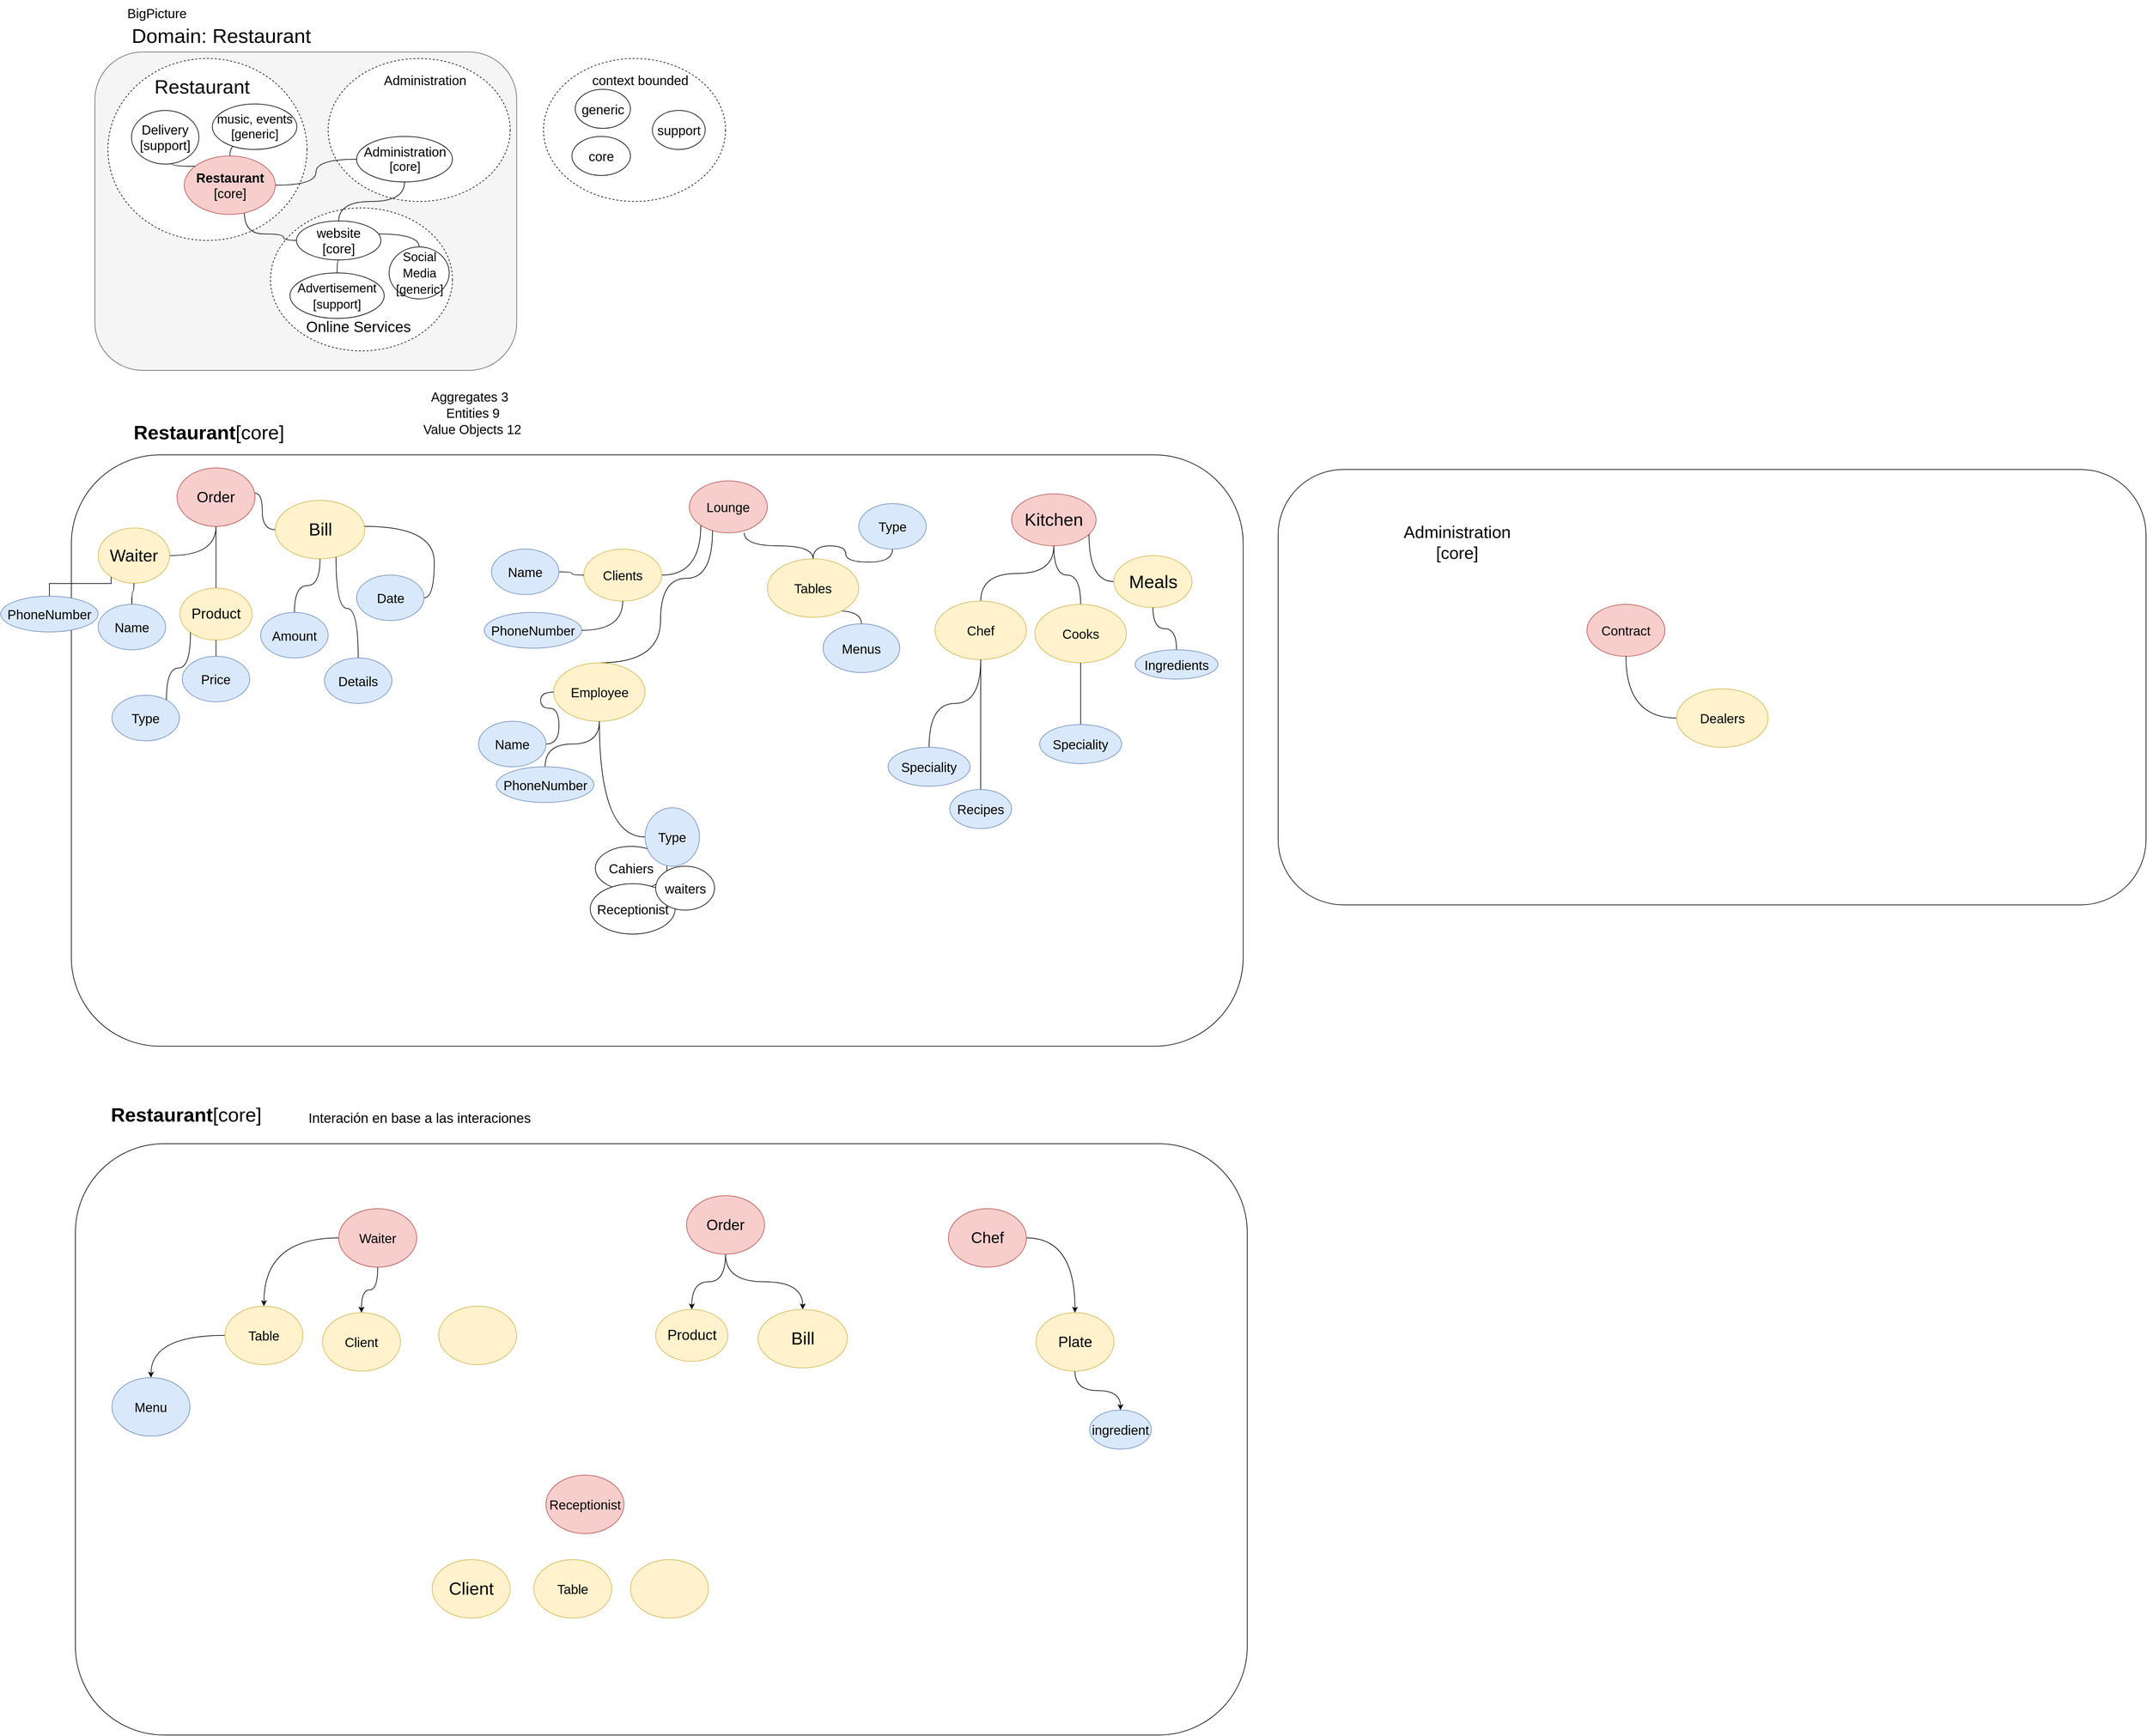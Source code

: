 <mxfile version="20.2.0" type="github" pages="3">
  <diagram id="0bSmpJjXT4QHC9Z0yinY" name="Análisis">
    <mxGraphModel dx="2002" dy="-2702" grid="1" gridSize="10" guides="1" tooltips="1" connect="1" arrows="1" fold="1" page="1" pageScale="1" pageWidth="850" pageHeight="1100" math="0" shadow="0">
      <root>
        <mxCell id="0" />
        <mxCell id="1" parent="0" />
        <mxCell id="DAX1vT3-P7WtXW0Bt97T-1" value="" style="rounded=1;whiteSpace=wrap;html=1;fontSize=20;fillColor=#f5f5f5;fontColor=#333333;strokeColor=#666666;" parent="1" vertex="1">
          <mxGeometry x="-370" y="4180" width="648.75" height="490" as="geometry" />
        </mxCell>
        <mxCell id="DAX1vT3-P7WtXW0Bt97T-3" value="" style="ellipse;whiteSpace=wrap;html=1;fontSize=30;dashed=1;" parent="1" vertex="1">
          <mxGeometry x="-350" y="4190" width="306.25" height="280" as="geometry" />
        </mxCell>
        <mxCell id="DAX1vT3-P7WtXW0Bt97T-8" value="" style="ellipse;whiteSpace=wrap;html=1;fontSize=30;dashed=1;" parent="1" vertex="1">
          <mxGeometry x="-100" y="4420" width="280" height="220" as="geometry" />
        </mxCell>
        <mxCell id="lTyua5x1xezrOzLBA2Ur-2" value="" style="ellipse;whiteSpace=wrap;html=1;fontSize=30;dashed=1;" parent="1" vertex="1">
          <mxGeometry x="-11.25" y="4190" width="280" height="220" as="geometry" />
        </mxCell>
        <mxCell id="DAX1vT3-P7WtXW0Bt97T-15" value="" style="rounded=1;whiteSpace=wrap;html=1;fontSize=20;" parent="1" vertex="1">
          <mxGeometry x="-406.25" y="4800" width="1802.5" height="910" as="geometry" />
        </mxCell>
        <mxCell id="0j5r0Ggs8z3PcVSd7wvj-55" style="edgeStyle=orthogonalEdgeStyle;curved=1;orthogonalLoop=1;jettySize=auto;html=1;entryX=0.5;entryY=1;entryDx=0;entryDy=0;fontSize=30;endArrow=none;endFill=0;" parent="1" edge="1">
          <mxGeometry relative="1" as="geometry">
            <mxPoint x="153.75" y="3070" as="targetPoint" />
          </mxGeometry>
        </mxCell>
        <mxCell id="0j5r0Ggs8z3PcVSd7wvj-54" style="edgeStyle=orthogonalEdgeStyle;curved=1;orthogonalLoop=1;jettySize=auto;html=1;entryX=0;entryY=0.5;entryDx=0;entryDy=0;fontSize=30;endArrow=none;endFill=0;" parent="1" edge="1">
          <mxGeometry relative="1" as="geometry">
            <mxPoint x="113.75" y="3045" as="targetPoint" />
          </mxGeometry>
        </mxCell>
        <mxCell id="0j5r0Ggs8z3PcVSd7wvj-56" style="edgeStyle=orthogonalEdgeStyle;curved=1;orthogonalLoop=1;jettySize=auto;html=1;entryX=1;entryY=1;entryDx=0;entryDy=0;fontSize=30;endArrow=none;endFill=0;" parent="1" edge="1">
          <mxGeometry relative="1" as="geometry">
            <mxPoint x="233.75" y="3139.957" as="sourcePoint" />
          </mxGeometry>
        </mxCell>
        <mxCell id="DAX1vT3-P7WtXW0Bt97T-2" value="&lt;font style=&quot;font-size: 31px;&quot;&gt;Domain: &lt;/font&gt;&lt;font style=&quot;font-size: 31px;&quot;&gt;Restaurant&lt;/font&gt;" style="text;html=1;strokeColor=none;fillColor=none;align=center;verticalAlign=middle;whiteSpace=wrap;rounded=0;" parent="1" vertex="1">
          <mxGeometry x="-340" y="4140" width="328.75" height="30" as="geometry" />
        </mxCell>
        <mxCell id="DAX1vT3-P7WtXW0Bt97T-4" value="" style="ellipse;whiteSpace=wrap;html=1;fontSize=30;dashed=1;" parent="1" vertex="1">
          <mxGeometry x="320" y="4190" width="280" height="220" as="geometry" />
        </mxCell>
        <mxCell id="DAX1vT3-P7WtXW0Bt97T-69" style="edgeStyle=orthogonalEdgeStyle;curved=1;orthogonalLoop=1;jettySize=auto;html=1;fontSize=20;endArrow=none;endFill=0;" parent="1" source="DAX1vT3-P7WtXW0Bt97T-13" target="DAX1vT3-P7WtXW0Bt97T-59" edge="1">
          <mxGeometry relative="1" as="geometry">
            <Array as="points">
              <mxPoint x="-140" y="4460" />
              <mxPoint x="-80" y="4460" />
              <mxPoint x="-80" y="4470" />
            </Array>
          </mxGeometry>
        </mxCell>
        <mxCell id="DAX1vT3-P7WtXW0Bt97T-16" value="&lt;font style=&quot;font-size: 30px;&quot;&gt;&lt;b&gt;&lt;font style=&quot;font-size: 30px;&quot;&gt;Restaurant&lt;/font&gt;&lt;/b&gt;[core]&lt;/font&gt;" style="text;html=1;align=center;verticalAlign=middle;resizable=0;points=[];autosize=1;strokeColor=none;fillColor=none;fontSize=23;" parent="1" vertex="1">
          <mxGeometry x="-325" y="4740" width="260" height="50" as="geometry" />
        </mxCell>
        <mxCell id="DAX1vT3-P7WtXW0Bt97T-17" style="edgeStyle=orthogonalEdgeStyle;rounded=0;orthogonalLoop=1;jettySize=auto;html=1;exitX=0.5;exitY=1;exitDx=0;exitDy=0;" parent="1" edge="1">
          <mxGeometry relative="1" as="geometry">
            <mxPoint x="-173.75" y="4900" as="sourcePoint" />
            <mxPoint x="-173.75" y="4900" as="targetPoint" />
          </mxGeometry>
        </mxCell>
        <mxCell id="DAX1vT3-P7WtXW0Bt97T-60" value="&lt;font style=&quot;font-size: 20px;&quot;&gt;context bounded&lt;br&gt;&lt;/font&gt;" style="text;html=1;strokeColor=none;fillColor=none;align=center;verticalAlign=middle;whiteSpace=wrap;rounded=0;dashed=1;fontSize=30;" parent="1" vertex="1">
          <mxGeometry x="388.75" y="4202.5" width="160" height="35" as="geometry" />
        </mxCell>
        <mxCell id="DAX1vT3-P7WtXW0Bt97T-66" value="core" style="ellipse;whiteSpace=wrap;html=1;fontSize=20;" parent="1" vertex="1">
          <mxGeometry x="363.75" y="4310" width="90" height="60" as="geometry" />
        </mxCell>
        <mxCell id="DAX1vT3-P7WtXW0Bt97T-67" value="support" style="ellipse;whiteSpace=wrap;html=1;fontSize=20;" parent="1" vertex="1">
          <mxGeometry x="487.5" y="4270" width="81.25" height="60" as="geometry" />
        </mxCell>
        <mxCell id="DAX1vT3-P7WtXW0Bt97T-68" value="generic" style="ellipse;whiteSpace=wrap;html=1;fontSize=20;" parent="1" vertex="1">
          <mxGeometry x="368.75" y="4237.5" width="85" height="60" as="geometry" />
        </mxCell>
        <mxCell id="DAX1vT3-P7WtXW0Bt97T-139" value="BigPicture" style="text;html=1;align=center;verticalAlign=middle;resizable=0;points=[];autosize=1;strokeColor=none;fillColor=none;fontSize=20;" parent="1" vertex="1">
          <mxGeometry x="-330" y="4100" width="110" height="40" as="geometry" />
        </mxCell>
        <mxCell id="lTyua5x1xezrOzLBA2Ur-38" style="edgeStyle=orthogonalEdgeStyle;curved=1;orthogonalLoop=1;jettySize=auto;html=1;fontSize=20;endArrow=none;endFill=0;" parent="1" source="DAX1vT3-P7WtXW0Bt97T-27" target="DAX1vT3-P7WtXW0Bt97T-35" edge="1">
          <mxGeometry relative="1" as="geometry" />
        </mxCell>
        <mxCell id="DAX1vT3-P7WtXW0Bt97T-27" value="&lt;font style=&quot;font-size: 26px;&quot;&gt;Waiter&lt;/font&gt;" style="ellipse;whiteSpace=wrap;html=1;fillColor=#fff2cc;strokeColor=#d6b656;" parent="1" vertex="1">
          <mxGeometry x="-365" y="4912.5" width="110" height="85" as="geometry" />
        </mxCell>
        <mxCell id="lTyua5x1xezrOzLBA2Ur-39" style="edgeStyle=orthogonalEdgeStyle;curved=1;orthogonalLoop=1;jettySize=auto;html=1;fontSize=20;endArrow=none;endFill=0;" parent="1" source="DAX1vT3-P7WtXW0Bt97T-32" target="DAX1vT3-P7WtXW0Bt97T-35" edge="1">
          <mxGeometry relative="1" as="geometry" />
        </mxCell>
        <mxCell id="DAX1vT3-P7WtXW0Bt97T-32" value="&lt;font style=&quot;font-size: 22px;&quot;&gt;Product&lt;/font&gt;" style="ellipse;whiteSpace=wrap;html=1;fillColor=#fff2cc;strokeColor=#d6b656;" parent="1" vertex="1">
          <mxGeometry x="-239.38" y="5005" width="111.25" height="80" as="geometry" />
        </mxCell>
        <mxCell id="DAX1vT3-P7WtXW0Bt97T-35" value="&lt;font style=&quot;font-size: 23px;&quot;&gt;Order&lt;/font&gt;" style="ellipse;whiteSpace=wrap;html=1;fillColor=#f8cecc;strokeColor=#b85450;" parent="1" vertex="1">
          <mxGeometry x="-243.75" y="4820" width="120" height="90" as="geometry" />
        </mxCell>
        <mxCell id="lTyua5x1xezrOzLBA2Ur-41" style="edgeStyle=orthogonalEdgeStyle;curved=1;orthogonalLoop=1;jettySize=auto;html=1;entryX=1;entryY=0.432;entryDx=0;entryDy=0;entryPerimeter=0;fontSize=20;endArrow=none;endFill=0;" parent="1" source="DAX1vT3-P7WtXW0Bt97T-37" target="DAX1vT3-P7WtXW0Bt97T-35" edge="1">
          <mxGeometry relative="1" as="geometry" />
        </mxCell>
        <mxCell id="DAX1vT3-P7WtXW0Bt97T-37" value="&lt;font style=&quot;font-size: 27px;&quot;&gt;B&lt;/font&gt;&lt;font style=&quot;font-size: 27px;&quot;&gt;&lt;span dir=&quot;ltr&quot; data-tl=&quot;es&quot; data-sl=&quot;en&quot; tabindex=&quot;0&quot; role=&quot;button&quot; data-term-type=&quot;tl&quot; class=&quot;kgnlhe&quot;&gt;&lt;font style=&quot;font-size: 27px;&quot;&gt;i&lt;/font&gt;ll&lt;/span&gt;&lt;/font&gt;" style="ellipse;whiteSpace=wrap;html=1;fillColor=#fff2cc;strokeColor=#d6b656;" parent="1" vertex="1">
          <mxGeometry x="-92.5" y="4870" width="137.5" height="90" as="geometry" />
        </mxCell>
        <mxCell id="lTyua5x1xezrOzLBA2Ur-42" style="edgeStyle=orthogonalEdgeStyle;curved=1;orthogonalLoop=1;jettySize=auto;html=1;fontSize=20;endArrow=none;endFill=0;entryX=0;entryY=1;entryDx=0;entryDy=0;" parent="1" source="DAX1vT3-P7WtXW0Bt97T-115" target="DAX1vT3-P7WtXW0Bt97T-129" edge="1">
          <mxGeometry relative="1" as="geometry" />
        </mxCell>
        <mxCell id="DAX1vT3-P7WtXW0Bt97T-115" value="Clients" style="ellipse;whiteSpace=wrap;html=1;fontSize=20;fillColor=#fff2cc;strokeColor=#d6b656;" parent="1" vertex="1">
          <mxGeometry x="381.88" y="4945" width="120" height="80" as="geometry" />
        </mxCell>
        <mxCell id="lTyua5x1xezrOzLBA2Ur-45" style="edgeStyle=orthogonalEdgeStyle;curved=1;orthogonalLoop=1;jettySize=auto;html=1;entryX=0.5;entryY=1;entryDx=0;entryDy=0;fontSize=20;endArrow=none;endFill=0;" parent="1" source="DAX1vT3-P7WtXW0Bt97T-126" target="DAX1vT3-P7WtXW0Bt97T-131" edge="1">
          <mxGeometry relative="1" as="geometry" />
        </mxCell>
        <mxCell id="DAX1vT3-P7WtXW0Bt97T-126" value="Menus" style="ellipse;whiteSpace=wrap;html=1;fontSize=20;fillColor=#dae8fc;strokeColor=#6c8ebf;" parent="1" vertex="1">
          <mxGeometry x="750" y="5060" width="118.12" height="75" as="geometry" />
        </mxCell>
        <mxCell id="DAX1vT3-P7WtXW0Bt97T-129" value="&lt;span dir=&quot;ltr&quot; data-tl=&quot;es&quot; data-sl=&quot;en&quot; tabindex=&quot;0&quot; role=&quot;button&quot; data-term-type=&quot;tl&quot; class=&quot;kgnlhe&quot;&gt;Lounge&lt;/span&gt;" style="ellipse;whiteSpace=wrap;html=1;fontSize=20;fillColor=#f8cecc;strokeColor=#b85450;" parent="1" vertex="1">
          <mxGeometry x="544.38" y="4840" width="120" height="80" as="geometry" />
        </mxCell>
        <mxCell id="lTyua5x1xezrOzLBA2Ur-43" style="edgeStyle=orthogonalEdgeStyle;curved=1;orthogonalLoop=1;jettySize=auto;html=1;fontSize=20;endArrow=none;endFill=0;entryX=0.704;entryY=1;entryDx=0;entryDy=0;entryPerimeter=0;" parent="1" source="DAX1vT3-P7WtXW0Bt97T-131" target="DAX1vT3-P7WtXW0Bt97T-129" edge="1">
          <mxGeometry relative="1" as="geometry" />
        </mxCell>
        <mxCell id="DAX1vT3-P7WtXW0Bt97T-131" value="Tables" style="ellipse;whiteSpace=wrap;html=1;fontSize=20;fillColor=#fff2cc;strokeColor=#d6b656;" parent="1" vertex="1">
          <mxGeometry x="664.38" y="4960" width="140.62" height="90" as="geometry" />
        </mxCell>
        <mxCell id="lTyua5x1xezrOzLBA2Ur-9" style="edgeStyle=orthogonalEdgeStyle;curved=1;orthogonalLoop=1;jettySize=auto;html=1;fontSize=19;endArrow=none;endFill=0;" parent="1" source="DAX1vT3-P7WtXW0Bt97T-59" target="lTyua5x1xezrOzLBA2Ur-4" edge="1">
          <mxGeometry relative="1" as="geometry" />
        </mxCell>
        <mxCell id="DAX1vT3-P7WtXW0Bt97T-6" value="Restaurant" style="text;html=1;strokeColor=none;fillColor=none;align=center;verticalAlign=middle;whiteSpace=wrap;rounded=0;dashed=1;fontSize=30;" parent="1" vertex="1">
          <mxGeometry x="-240" y="4227.5" width="70" height="10" as="geometry" />
        </mxCell>
        <mxCell id="lTyua5x1xezrOzLBA2Ur-12" style="edgeStyle=orthogonalEdgeStyle;curved=1;orthogonalLoop=1;jettySize=auto;html=1;fontSize=19;endArrow=none;endFill=0;" parent="1" source="DAX1vT3-P7WtXW0Bt97T-13" target="DAX1vT3-P7WtXW0Bt97T-65" edge="1">
          <mxGeometry relative="1" as="geometry" />
        </mxCell>
        <mxCell id="lTyua5x1xezrOzLBA2Ur-13" style="edgeStyle=orthogonalEdgeStyle;curved=1;orthogonalLoop=1;jettySize=auto;html=1;fontSize=19;endArrow=none;endFill=0;" parent="1" source="DAX1vT3-P7WtXW0Bt97T-13" target="lTyua5x1xezrOzLBA2Ur-4" edge="1">
          <mxGeometry relative="1" as="geometry" />
        </mxCell>
        <mxCell id="DAX1vT3-P7WtXW0Bt97T-13" value="&lt;div style=&quot;font-size: 20px;&quot;&gt;&lt;font style=&quot;font-size: 20px;&quot;&gt;&lt;b&gt;&lt;font style=&quot;font-size: 20px;&quot;&gt;Restaurant&lt;/font&gt;&lt;/b&gt;&lt;/font&gt;&lt;/div&gt;&lt;div style=&quot;font-size: 20px;&quot;&gt;&lt;font style=&quot;font-size: 20px;&quot;&gt;[core]&lt;/font&gt;&lt;/div&gt;" style="ellipse;whiteSpace=wrap;html=1;fillColor=#f8cecc;strokeColor=#b85450;" parent="1" vertex="1">
          <mxGeometry x="-232.5" y="4340" width="140" height="90" as="geometry" />
        </mxCell>
        <mxCell id="DAX1vT3-P7WtXW0Bt97T-59" value="&lt;div&gt;website&lt;/div&gt;&lt;div&gt;[core]&lt;/div&gt;" style="ellipse;whiteSpace=wrap;html=1;fontSize=20;" parent="1" vertex="1">
          <mxGeometry x="-60" y="4440" width="130" height="60" as="geometry" />
        </mxCell>
        <mxCell id="DAX1vT3-P7WtXW0Bt97T-61" value="&lt;font style=&quot;font-size: 23px;&quot;&gt;Online Services&lt;/font&gt;" style="text;html=1;strokeColor=none;fillColor=none;align=center;verticalAlign=middle;whiteSpace=wrap;rounded=0;dashed=1;fontSize=30;" parent="1" vertex="1">
          <mxGeometry x="-92.5" y="4590" width="255" height="20" as="geometry" />
        </mxCell>
        <mxCell id="lTyua5x1xezrOzLBA2Ur-17" style="edgeStyle=orthogonalEdgeStyle;curved=1;orthogonalLoop=1;jettySize=auto;html=1;fontSize=19;endArrow=none;endFill=0;" parent="1" source="DAX1vT3-P7WtXW0Bt97T-62" target="DAX1vT3-P7WtXW0Bt97T-59" edge="1">
          <mxGeometry relative="1" as="geometry">
            <Array as="points">
              <mxPoint x="129" y="4460" />
            </Array>
          </mxGeometry>
        </mxCell>
        <mxCell id="DAX1vT3-P7WtXW0Bt97T-62" value="&lt;div align=&quot;center&quot;&gt;&lt;font style=&quot;font-size: 19px;&quot;&gt;Social Media &lt;/font&gt;&lt;font style=&quot;font-size: 19px;&quot;&gt;[generic]&lt;/font&gt;&lt;/div&gt;" style="ellipse;whiteSpace=wrap;html=1;fontSize=20;align=center;" parent="1" vertex="1">
          <mxGeometry x="82.5" y="4480" width="92.5" height="80" as="geometry" />
        </mxCell>
        <mxCell id="lTyua5x1xezrOzLBA2Ur-14" style="edgeStyle=orthogonalEdgeStyle;curved=1;orthogonalLoop=1;jettySize=auto;html=1;fontSize=19;endArrow=none;endFill=0;" parent="1" source="DAX1vT3-P7WtXW0Bt97T-63" target="DAX1vT3-P7WtXW0Bt97T-59" edge="1">
          <mxGeometry relative="1" as="geometry" />
        </mxCell>
        <mxCell id="DAX1vT3-P7WtXW0Bt97T-63" value="&lt;font style=&quot;font-size: 19px;&quot;&gt;Advertisement&lt;br&gt;[support]&lt;/font&gt;" style="ellipse;whiteSpace=wrap;html=1;fontSize=20;" parent="1" vertex="1">
          <mxGeometry x="-70" y="4520" width="145" height="70" as="geometry" />
        </mxCell>
        <mxCell id="lTyua5x1xezrOzLBA2Ur-10" style="edgeStyle=orthogonalEdgeStyle;curved=1;orthogonalLoop=1;jettySize=auto;html=1;fontSize=19;endArrow=none;endFill=0;" parent="1" source="DAX1vT3-P7WtXW0Bt97T-64" target="DAX1vT3-P7WtXW0Bt97T-13" edge="1">
          <mxGeometry relative="1" as="geometry">
            <Array as="points">
              <mxPoint x="-252" y="4356" />
            </Array>
          </mxGeometry>
        </mxCell>
        <mxCell id="DAX1vT3-P7WtXW0Bt97T-64" value="&lt;div&gt;Delivery&lt;/div&gt;&lt;div&gt;[support]&lt;/div&gt;" style="ellipse;whiteSpace=wrap;html=1;fontSize=20;" parent="1" vertex="1">
          <mxGeometry x="-313.75" y="4270" width="103.75" height="82.5" as="geometry" />
        </mxCell>
        <mxCell id="DAX1vT3-P7WtXW0Bt97T-65" value="&lt;div style=&quot;font-size: 19px;&quot;&gt;&lt;font style=&quot;font-size: 19px;&quot;&gt;music, events&lt;br&gt;&lt;/font&gt;&lt;/div&gt;&lt;div style=&quot;font-size: 19px;&quot;&gt;&lt;font style=&quot;font-size: 19px;&quot;&gt;[generic]&lt;/font&gt;&lt;/div&gt;" style="ellipse;whiteSpace=wrap;html=1;fontSize=20;" parent="1" vertex="1">
          <mxGeometry x="-189.37" y="4260" width="130" height="70" as="geometry" />
        </mxCell>
        <mxCell id="lTyua5x1xezrOzLBA2Ur-4" value="&lt;font style=&quot;font-size: 20px;&quot;&gt;Administration&lt;/font&gt;&lt;div style=&quot;font-size: 19px;&quot;&gt;&lt;font style=&quot;font-size: 19px;&quot;&gt;[core]&lt;/font&gt;&lt;/div&gt;" style="ellipse;whiteSpace=wrap;html=1;fontSize=20;" parent="1" vertex="1">
          <mxGeometry x="32.5" y="4310" width="147.5" height="70" as="geometry" />
        </mxCell>
        <mxCell id="lTyua5x1xezrOzLBA2Ur-6" value="&lt;font style=&quot;font-size: 20px;&quot;&gt;Administration&lt;/font&gt;" style="text;html=1;strokeColor=none;fillColor=none;align=center;verticalAlign=middle;whiteSpace=wrap;rounded=0;dashed=1;fontSize=30;" parent="1" vertex="1">
          <mxGeometry x="57.5" y="4202.5" width="160" height="35" as="geometry" />
        </mxCell>
        <mxCell id="lTyua5x1xezrOzLBA2Ur-18" value="" style="rounded=1;whiteSpace=wrap;html=1;fontSize=20;" parent="1" vertex="1">
          <mxGeometry x="1450" y="4822.5" width="1335" height="670" as="geometry" />
        </mxCell>
        <mxCell id="lTyua5x1xezrOzLBA2Ur-19" value="&lt;div style=&quot;font-size: 26px;&quot;&gt;&lt;font style=&quot;font-size: 26px;&quot;&gt;Administration&lt;/font&gt;&lt;/div&gt;&lt;div style=&quot;font-size: 26px;&quot;&gt;&lt;font style=&quot;font-size: 26px;&quot;&gt;[core]&lt;/font&gt;&lt;/div&gt;" style="text;html=1;align=center;verticalAlign=middle;resizable=0;points=[];autosize=1;strokeColor=none;fillColor=none;fontSize=23;" parent="1" vertex="1">
          <mxGeometry x="1630" y="4895" width="190" height="80" as="geometry" />
        </mxCell>
        <mxCell id="DAX1vT3-P7WtXW0Bt97T-117" value="Contract" style="ellipse;whiteSpace=wrap;html=1;fontSize=20;fillColor=#f8cecc;strokeColor=#b85450;" parent="1" vertex="1">
          <mxGeometry x="1925" y="5030" width="120" height="80" as="geometry" />
        </mxCell>
        <mxCell id="lTyua5x1xezrOzLBA2Ur-61" style="edgeStyle=orthogonalEdgeStyle;curved=1;orthogonalLoop=1;jettySize=auto;html=1;fontSize=20;endArrow=none;endFill=0;" parent="1" source="DAX1vT3-P7WtXW0Bt97T-120" target="DAX1vT3-P7WtXW0Bt97T-117" edge="1">
          <mxGeometry relative="1" as="geometry" />
        </mxCell>
        <mxCell id="DAX1vT3-P7WtXW0Bt97T-120" value="&lt;span class=&quot;VIiyi&quot; lang=&quot;en&quot;&gt;&lt;span data-number-of-phrases=&quot;1&quot; data-phrase-index=&quot;0&quot; data-language-to-translate-into=&quot;es&quot; data-language-for-alternatives=&quot;en&quot; class=&quot;JLqJ4b ChMk0b&quot;&gt;&lt;span class=&quot;Q4iAWc&quot;&gt;Dealers&lt;/span&gt;&lt;/span&gt;&lt;/span&gt;" style="ellipse;whiteSpace=wrap;html=1;fontSize=20;fillColor=#fff2cc;strokeColor=#d6b656;" parent="1" vertex="1">
          <mxGeometry x="2063.12" y="5160" width="140.62" height="90" as="geometry" />
        </mxCell>
        <mxCell id="lTyua5x1xezrOzLBA2Ur-36" style="edgeStyle=orthogonalEdgeStyle;curved=1;orthogonalLoop=1;jettySize=auto;html=1;fontSize=20;endArrow=none;endFill=0;" parent="1" source="DAX1vT3-P7WtXW0Bt97T-122" target="lTyua5x1xezrOzLBA2Ur-22" edge="1">
          <mxGeometry relative="1" as="geometry" />
        </mxCell>
        <mxCell id="DAX1vT3-P7WtXW0Bt97T-122" value="Cooks" style="ellipse;whiteSpace=wrap;html=1;fontSize=20;fillColor=#fff2cc;strokeColor=#d6b656;" parent="1" vertex="1">
          <mxGeometry x="1075.94" y="5030" width="140.62" height="90" as="geometry" />
        </mxCell>
        <mxCell id="lTyua5x1xezrOzLBA2Ur-35" style="edgeStyle=orthogonalEdgeStyle;curved=1;orthogonalLoop=1;jettySize=auto;html=1;fontSize=20;endArrow=none;endFill=0;" parent="1" source="DAX1vT3-P7WtXW0Bt97T-123" target="lTyua5x1xezrOzLBA2Ur-22" edge="1">
          <mxGeometry relative="1" as="geometry" />
        </mxCell>
        <mxCell id="DAX1vT3-P7WtXW0Bt97T-123" value="Chef" style="ellipse;whiteSpace=wrap;html=1;fontSize=20;fillColor=#fff2cc;strokeColor=#d6b656;" parent="1" vertex="1">
          <mxGeometry x="922.25" y="5025" width="140.62" height="90" as="geometry" />
        </mxCell>
        <mxCell id="lTyua5x1xezrOzLBA2Ur-22" value="&lt;font style=&quot;font-size: 27px;&quot;&gt;Kitchen&lt;/font&gt;" style="ellipse;whiteSpace=wrap;html=1;fillColor=#f8cecc;strokeColor=#b85450;" parent="1" vertex="1">
          <mxGeometry x="1040" y="4860" width="130" height="80" as="geometry" />
        </mxCell>
        <mxCell id="lTyua5x1xezrOzLBA2Ur-37" style="edgeStyle=orthogonalEdgeStyle;curved=1;orthogonalLoop=1;jettySize=auto;html=1;entryX=0.916;entryY=0.778;entryDx=0;entryDy=0;entryPerimeter=0;fontSize=20;endArrow=none;endFill=0;" parent="1" source="lTyua5x1xezrOzLBA2Ur-24" target="lTyua5x1xezrOzLBA2Ur-22" edge="1">
          <mxGeometry relative="1" as="geometry" />
        </mxCell>
        <mxCell id="lTyua5x1xezrOzLBA2Ur-24" value="&lt;font style=&quot;font-size: 28px;&quot;&gt;Meals&lt;/font&gt;" style="ellipse;whiteSpace=wrap;html=1;fillColor=#fff2cc;strokeColor=#d6b656;" parent="1" vertex="1">
          <mxGeometry x="1197.5" y="4955" width="120" height="80" as="geometry" />
        </mxCell>
        <mxCell id="lTyua5x1xezrOzLBA2Ur-28" value="Cahiers" style="ellipse;whiteSpace=wrap;html=1;fontSize=20;" parent="1" vertex="1">
          <mxGeometry x="399.69" y="5402.5" width="110.31" height="67.5" as="geometry" />
        </mxCell>
        <mxCell id="lTyua5x1xezrOzLBA2Ur-30" value="Receptionist" style="ellipse;whiteSpace=wrap;html=1;fontSize=20;" parent="1" vertex="1">
          <mxGeometry x="391.88" y="5460" width="130.62" height="77.5" as="geometry" />
        </mxCell>
        <mxCell id="lTyua5x1xezrOzLBA2Ur-54" style="edgeStyle=orthogonalEdgeStyle;curved=1;orthogonalLoop=1;jettySize=auto;html=1;fontSize=20;endArrow=none;endFill=0;" parent="1" source="lTyua5x1xezrOzLBA2Ur-32" target="lTyua5x1xezrOzLBA2Ur-24" edge="1">
          <mxGeometry relative="1" as="geometry" />
        </mxCell>
        <mxCell id="lTyua5x1xezrOzLBA2Ur-32" value="Ingredients" style="ellipse;whiteSpace=wrap;html=1;fontSize=20;fillColor=#dae8fc;strokeColor=#6c8ebf;" parent="1" vertex="1">
          <mxGeometry x="1230" y="5100" width="127.5" height="45" as="geometry" />
        </mxCell>
        <mxCell id="lTyua5x1xezrOzLBA2Ur-53" style="edgeStyle=orthogonalEdgeStyle;curved=1;orthogonalLoop=1;jettySize=auto;html=1;fontSize=20;endArrow=none;endFill=0;" parent="1" source="lTyua5x1xezrOzLBA2Ur-33" target="DAX1vT3-P7WtXW0Bt97T-123" edge="1">
          <mxGeometry relative="1" as="geometry" />
        </mxCell>
        <mxCell id="lTyua5x1xezrOzLBA2Ur-33" value="Recipes" style="ellipse;whiteSpace=wrap;html=1;fontSize=20;fillColor=#dae8fc;strokeColor=#6c8ebf;" parent="1" vertex="1">
          <mxGeometry x="945" y="5315" width="95" height="60" as="geometry" />
        </mxCell>
        <mxCell id="lTyua5x1xezrOzLBA2Ur-52" style="edgeStyle=orthogonalEdgeStyle;curved=1;orthogonalLoop=1;jettySize=auto;html=1;fontSize=20;endArrow=none;endFill=0;" parent="1" source="lTyua5x1xezrOzLBA2Ur-34" target="DAX1vT3-P7WtXW0Bt97T-123" edge="1">
          <mxGeometry relative="1" as="geometry" />
        </mxCell>
        <mxCell id="lTyua5x1xezrOzLBA2Ur-34" value="Speciality" style="ellipse;whiteSpace=wrap;html=1;fontSize=20;fillColor=#dae8fc;strokeColor=#6c8ebf;" parent="1" vertex="1">
          <mxGeometry x="850" y="5250" width="126.25" height="60" as="geometry" />
        </mxCell>
        <mxCell id="lTyua5x1xezrOzLBA2Ur-49" value="Value Objects 12" style="text;html=1;align=center;verticalAlign=middle;resizable=0;points=[];autosize=1;strokeColor=none;fillColor=none;fontSize=20;" parent="1" vertex="1">
          <mxGeometry x="125" y="4740" width="170" height="40" as="geometry" />
        </mxCell>
        <mxCell id="lTyua5x1xezrOzLBA2Ur-50" value="Aggregates 3" style="text;html=1;align=center;verticalAlign=middle;resizable=0;points=[];autosize=1;strokeColor=none;fillColor=none;fontSize=20;" parent="1" vertex="1">
          <mxGeometry x="136.25" y="4690" width="140" height="40" as="geometry" />
        </mxCell>
        <mxCell id="lTyua5x1xezrOzLBA2Ur-51" value="Entities 9" style="text;html=1;align=center;verticalAlign=middle;resizable=0;points=[];autosize=1;strokeColor=none;fillColor=none;fontSize=20;" parent="1" vertex="1">
          <mxGeometry x="156.25" y="4715" width="110" height="40" as="geometry" />
        </mxCell>
        <mxCell id="lTyua5x1xezrOzLBA2Ur-57" style="edgeStyle=orthogonalEdgeStyle;curved=1;orthogonalLoop=1;jettySize=auto;html=1;fontSize=20;endArrow=none;endFill=0;" parent="1" source="lTyua5x1xezrOzLBA2Ur-56" target="DAX1vT3-P7WtXW0Bt97T-32" edge="1">
          <mxGeometry relative="1" as="geometry" />
        </mxCell>
        <mxCell id="lTyua5x1xezrOzLBA2Ur-56" value="Price" style="ellipse;whiteSpace=wrap;html=1;fontSize=20;fillColor=#dae8fc;strokeColor=#6c8ebf;" parent="1" vertex="1">
          <mxGeometry x="-235.62" y="5110" width="103.75" height="70" as="geometry" />
        </mxCell>
        <mxCell id="lTyua5x1xezrOzLBA2Ur-63" style="edgeStyle=orthogonalEdgeStyle;curved=1;orthogonalLoop=1;jettySize=auto;html=1;fontSize=20;endArrow=none;endFill=0;" parent="1" source="lTyua5x1xezrOzLBA2Ur-62" target="DAX1vT3-P7WtXW0Bt97T-27" edge="1">
          <mxGeometry relative="1" as="geometry" />
        </mxCell>
        <mxCell id="hv1RF9TcLmQcWsHln04_-3" style="edgeStyle=orthogonalEdgeStyle;rounded=0;orthogonalLoop=1;jettySize=auto;html=1;exitX=0.5;exitY=0;exitDx=0;exitDy=0;fontSize=26;endArrow=none;endFill=0;" parent="1" source="lTyua5x1xezrOzLBA2Ur-62" edge="1">
          <mxGeometry relative="1" as="geometry">
            <mxPoint x="-313.385" y="5020" as="targetPoint" />
          </mxGeometry>
        </mxCell>
        <mxCell id="lTyua5x1xezrOzLBA2Ur-62" value="Name" style="ellipse;whiteSpace=wrap;html=1;fontSize=20;fillColor=#dae8fc;strokeColor=#6c8ebf;" parent="1" vertex="1">
          <mxGeometry x="-365" y="5030" width="103.75" height="70" as="geometry" />
        </mxCell>
        <mxCell id="lTyua5x1xezrOzLBA2Ur-66" style="edgeStyle=orthogonalEdgeStyle;curved=1;orthogonalLoop=1;jettySize=auto;html=1;entryX=0;entryY=1;entryDx=0;entryDy=0;fontSize=20;endArrow=none;endFill=0;" parent="1" source="lTyua5x1xezrOzLBA2Ur-65" target="DAX1vT3-P7WtXW0Bt97T-32" edge="1">
          <mxGeometry relative="1" as="geometry">
            <Array as="points">
              <mxPoint x="-260" y="5128" />
              <mxPoint x="-223" y="5128" />
            </Array>
          </mxGeometry>
        </mxCell>
        <mxCell id="lTyua5x1xezrOzLBA2Ur-65" value="Type" style="ellipse;whiteSpace=wrap;html=1;fontSize=20;fillColor=#dae8fc;strokeColor=#6c8ebf;" parent="1" vertex="1">
          <mxGeometry x="-343.75" y="5170" width="103.75" height="70" as="geometry" />
        </mxCell>
        <mxCell id="lTyua5x1xezrOzLBA2Ur-75" style="edgeStyle=orthogonalEdgeStyle;curved=1;orthogonalLoop=1;jettySize=auto;html=1;fontSize=20;endArrow=none;endFill=0;" parent="1" source="lTyua5x1xezrOzLBA2Ur-67" target="DAX1vT3-P7WtXW0Bt97T-115" edge="1">
          <mxGeometry relative="1" as="geometry" />
        </mxCell>
        <mxCell id="lTyua5x1xezrOzLBA2Ur-67" value="Name" style="ellipse;whiteSpace=wrap;html=1;fontSize=20;fillColor=#dae8fc;strokeColor=#6c8ebf;" parent="1" vertex="1">
          <mxGeometry x="240" y="4945" width="103.75" height="70" as="geometry" />
        </mxCell>
        <mxCell id="lTyua5x1xezrOzLBA2Ur-86" style="edgeStyle=orthogonalEdgeStyle;curved=1;orthogonalLoop=1;jettySize=auto;html=1;fontSize=20;endArrow=none;endFill=0;" parent="1" source="lTyua5x1xezrOzLBA2Ur-68" target="DAX1vT3-P7WtXW0Bt97T-115" edge="1">
          <mxGeometry relative="1" as="geometry" />
        </mxCell>
        <mxCell id="lTyua5x1xezrOzLBA2Ur-68" value="PhoneNumber" style="ellipse;whiteSpace=wrap;html=1;fontSize=20;fillColor=#dae8fc;strokeColor=#6c8ebf;" parent="1" vertex="1">
          <mxGeometry x="228.75" y="5042.5" width="150" height="55" as="geometry" />
        </mxCell>
        <mxCell id="lTyua5x1xezrOzLBA2Ur-85" style="edgeStyle=orthogonalEdgeStyle;curved=1;orthogonalLoop=1;jettySize=auto;html=1;fontSize=20;endArrow=none;endFill=0;" parent="1" source="lTyua5x1xezrOzLBA2Ur-69" target="DAX1vT3-P7WtXW0Bt97T-129" edge="1">
          <mxGeometry relative="1" as="geometry">
            <Array as="points">
              <mxPoint x="500" y="5120" />
              <mxPoint x="500" y="4990" />
              <mxPoint x="580" y="4990" />
            </Array>
          </mxGeometry>
        </mxCell>
        <mxCell id="lTyua5x1xezrOzLBA2Ur-69" value="Employee" style="ellipse;whiteSpace=wrap;html=1;fontSize=20;fillColor=#fff2cc;strokeColor=#d6b656;" parent="1" vertex="1">
          <mxGeometry x="335.63" y="5120" width="140.62" height="90" as="geometry" />
        </mxCell>
        <mxCell id="lTyua5x1xezrOzLBA2Ur-78" style="edgeStyle=orthogonalEdgeStyle;curved=1;orthogonalLoop=1;jettySize=auto;html=1;fontSize=20;endArrow=none;endFill=0;" parent="1" source="lTyua5x1xezrOzLBA2Ur-77" target="lTyua5x1xezrOzLBA2Ur-69" edge="1">
          <mxGeometry relative="1" as="geometry" />
        </mxCell>
        <mxCell id="lTyua5x1xezrOzLBA2Ur-77" value="Name" style="ellipse;whiteSpace=wrap;html=1;fontSize=20;fillColor=#dae8fc;strokeColor=#6c8ebf;" parent="1" vertex="1">
          <mxGeometry x="220" y="5210" width="103.75" height="70" as="geometry" />
        </mxCell>
        <mxCell id="lTyua5x1xezrOzLBA2Ur-80" style="edgeStyle=orthogonalEdgeStyle;curved=1;orthogonalLoop=1;jettySize=auto;html=1;fontSize=20;endArrow=none;endFill=0;" parent="1" source="lTyua5x1xezrOzLBA2Ur-79" target="lTyua5x1xezrOzLBA2Ur-69" edge="1">
          <mxGeometry relative="1" as="geometry" />
        </mxCell>
        <mxCell id="lTyua5x1xezrOzLBA2Ur-79" value="PhoneNumber" style="ellipse;whiteSpace=wrap;html=1;fontSize=20;fillColor=#dae8fc;strokeColor=#6c8ebf;" parent="1" vertex="1">
          <mxGeometry x="247.5" y="5280" width="150" height="55" as="geometry" />
        </mxCell>
        <mxCell id="lTyua5x1xezrOzLBA2Ur-82" style="edgeStyle=orthogonalEdgeStyle;curved=1;orthogonalLoop=1;jettySize=auto;html=1;fontSize=20;endArrow=none;endFill=0;" parent="1" source="lTyua5x1xezrOzLBA2Ur-81" target="lTyua5x1xezrOzLBA2Ur-69" edge="1">
          <mxGeometry relative="1" as="geometry" />
        </mxCell>
        <mxCell id="lTyua5x1xezrOzLBA2Ur-81" value="Type" style="ellipse;whiteSpace=wrap;html=1;fontSize=20;fillColor=#dae8fc;strokeColor=#6c8ebf;" parent="1" vertex="1">
          <mxGeometry x="476.25" y="5343" width="83.75" height="90" as="geometry" />
        </mxCell>
        <mxCell id="lTyua5x1xezrOzLBA2Ur-84" style="edgeStyle=orthogonalEdgeStyle;curved=1;orthogonalLoop=1;jettySize=auto;html=1;fontSize=20;endArrow=none;endFill=0;" parent="1" source="lTyua5x1xezrOzLBA2Ur-83" target="DAX1vT3-P7WtXW0Bt97T-131" edge="1">
          <mxGeometry relative="1" as="geometry" />
        </mxCell>
        <mxCell id="lTyua5x1xezrOzLBA2Ur-83" value="Type" style="ellipse;whiteSpace=wrap;html=1;fontSize=20;fillColor=#dae8fc;strokeColor=#6c8ebf;" parent="1" vertex="1">
          <mxGeometry x="805" y="4875" width="103.75" height="70" as="geometry" />
        </mxCell>
        <mxCell id="DAX1vT3-P7WtXW0Bt97T-125" value="&lt;span class=&quot;VIiyi&quot; lang=&quot;en&quot;&gt;&lt;span data-number-of-phrases=&quot;1&quot; data-phrase-index=&quot;0&quot; data-language-to-translate-into=&quot;es&quot; data-language-for-alternatives=&quot;en&quot; class=&quot;JLqJ4b ChMk0b&quot;&gt;&lt;span class=&quot;Q4iAWc&quot;&gt;waiters&lt;/span&gt;&lt;/span&gt;&lt;/span&gt;" style="ellipse;whiteSpace=wrap;html=1;fontSize=20;" parent="1" vertex="1">
          <mxGeometry x="492.5" y="5433" width="90.62" height="67.5" as="geometry" />
        </mxCell>
        <mxCell id="Bbec6crdTqSMzyoNAQCH-2" style="edgeStyle=orthogonalEdgeStyle;curved=1;orthogonalLoop=1;jettySize=auto;html=1;fontSize=20;endArrow=none;endFill=0;" parent="1" source="Bbec6crdTqSMzyoNAQCH-1" target="DAX1vT3-P7WtXW0Bt97T-37" edge="1">
          <mxGeometry relative="1" as="geometry" />
        </mxCell>
        <mxCell id="Bbec6crdTqSMzyoNAQCH-1" value="&lt;span class=&quot;VIiyi&quot; lang=&quot;en&quot;&gt;&lt;span data-number-of-phrases=&quot;1&quot; data-phrase-index=&quot;0&quot; data-language-to-translate-into=&quot;es&quot; data-language-for-alternatives=&quot;en&quot; class=&quot;JLqJ4b ChMk0b&quot;&gt;&lt;span class=&quot;Q4iAWc&quot;&gt;Amount&lt;/span&gt;&lt;/span&gt;&lt;/span&gt;" style="ellipse;whiteSpace=wrap;html=1;fontSize=20;fillColor=#dae8fc;strokeColor=#6c8ebf;" parent="1" vertex="1">
          <mxGeometry x="-115" y="5042.5" width="103.75" height="70" as="geometry" />
        </mxCell>
        <mxCell id="8_fvQv3DdIzauOjRgLpF-1" style="edgeStyle=orthogonalEdgeStyle;curved=1;orthogonalLoop=1;jettySize=auto;html=1;entryX=0.679;entryY=0.968;entryDx=0;entryDy=0;entryPerimeter=0;fontSize=31;endArrow=none;endFill=0;" parent="1" source="Bbec6crdTqSMzyoNAQCH-3" target="DAX1vT3-P7WtXW0Bt97T-37" edge="1">
          <mxGeometry relative="1" as="geometry" />
        </mxCell>
        <mxCell id="Bbec6crdTqSMzyoNAQCH-3" value="Details" style="ellipse;whiteSpace=wrap;html=1;fontSize=20;fillColor=#dae8fc;strokeColor=#6c8ebf;" parent="1" vertex="1">
          <mxGeometry x="-16.87" y="5112.5" width="103.75" height="70" as="geometry" />
        </mxCell>
        <mxCell id="Bbec6crdTqSMzyoNAQCH-6" style="edgeStyle=orthogonalEdgeStyle;curved=1;orthogonalLoop=1;jettySize=auto;html=1;fontSize=20;endArrow=none;endFill=0;" parent="1" source="Bbec6crdTqSMzyoNAQCH-5" target="DAX1vT3-P7WtXW0Bt97T-37" edge="1">
          <mxGeometry relative="1" as="geometry">
            <Array as="points">
              <mxPoint x="152" y="4910" />
            </Array>
          </mxGeometry>
        </mxCell>
        <mxCell id="Bbec6crdTqSMzyoNAQCH-5" value="Date" style="ellipse;whiteSpace=wrap;html=1;fontSize=20;fillColor=#dae8fc;strokeColor=#6c8ebf;" parent="1" vertex="1">
          <mxGeometry x="32.5" y="4985" width="103.75" height="70" as="geometry" />
        </mxCell>
        <mxCell id="v1lRZiUfuoqdWfx_y_J0-2" style="edgeStyle=orthogonalEdgeStyle;curved=1;orthogonalLoop=1;jettySize=auto;html=1;fontSize=27;endArrow=none;endFill=0;" parent="1" source="v1lRZiUfuoqdWfx_y_J0-1" target="DAX1vT3-P7WtXW0Bt97T-122" edge="1">
          <mxGeometry relative="1" as="geometry" />
        </mxCell>
        <mxCell id="v1lRZiUfuoqdWfx_y_J0-1" value="Speciality" style="ellipse;whiteSpace=wrap;html=1;fontSize=20;fillColor=#dae8fc;strokeColor=#6c8ebf;" parent="1" vertex="1">
          <mxGeometry x="1083.13" y="5215" width="126.25" height="60" as="geometry" />
        </mxCell>
        <mxCell id="hv1RF9TcLmQcWsHln04_-2" style="edgeStyle=orthogonalEdgeStyle;rounded=0;orthogonalLoop=1;jettySize=auto;html=1;fontSize=27;endArrow=none;endFill=0;" parent="1" source="hv1RF9TcLmQcWsHln04_-1" target="DAX1vT3-P7WtXW0Bt97T-27" edge="1">
          <mxGeometry relative="1" as="geometry">
            <Array as="points">
              <mxPoint x="-440" y="4998" />
              <mxPoint x="-345" y="4998" />
            </Array>
          </mxGeometry>
        </mxCell>
        <mxCell id="hv1RF9TcLmQcWsHln04_-1" value="PhoneNumber" style="ellipse;whiteSpace=wrap;html=1;fontSize=20;fillColor=#dae8fc;strokeColor=#6c8ebf;" parent="1" vertex="1">
          <mxGeometry x="-515" y="5017.5" width="150" height="55" as="geometry" />
        </mxCell>
        <mxCell id="NGWxDmbknvY1ipSMau9H-1" value="" style="rounded=1;whiteSpace=wrap;html=1;fontSize=20;" vertex="1" parent="1">
          <mxGeometry x="-400" y="5860" width="1802.5" height="910" as="geometry" />
        </mxCell>
        <mxCell id="rT9RM8q3ttlF1nSpYQXB-5" style="edgeStyle=orthogonalEdgeStyle;curved=1;orthogonalLoop=1;jettySize=auto;html=1;fontSize=20;" edge="1" parent="1" source="NGWxDmbknvY1ipSMau9H-2" target="L01o8qVv-l2yqodlDqUU-2">
          <mxGeometry relative="1" as="geometry" />
        </mxCell>
        <mxCell id="rT9RM8q3ttlF1nSpYQXB-6" style="edgeStyle=orthogonalEdgeStyle;curved=1;orthogonalLoop=1;jettySize=auto;html=1;entryX=0.5;entryY=0;entryDx=0;entryDy=0;fontSize=20;" edge="1" parent="1" source="NGWxDmbknvY1ipSMau9H-2" target="L01o8qVv-l2yqodlDqUU-1">
          <mxGeometry relative="1" as="geometry" />
        </mxCell>
        <mxCell id="NGWxDmbknvY1ipSMau9H-2" value="&lt;font style=&quot;font-size: 20px;&quot;&gt;Waiter&lt;/font&gt;" style="ellipse;whiteSpace=wrap;html=1;fillColor=#f8cecc;strokeColor=#b85450;" vertex="1" parent="1">
          <mxGeometry x="5" y="5960" width="120" height="90" as="geometry" />
        </mxCell>
        <mxCell id="rT9RM8q3ttlF1nSpYQXB-1" style="edgeStyle=orthogonalEdgeStyle;curved=1;orthogonalLoop=1;jettySize=auto;html=1;fontSize=21;" edge="1" parent="1" source="NGWxDmbknvY1ipSMau9H-3" target="NGWxDmbknvY1ipSMau9H-5">
          <mxGeometry relative="1" as="geometry" />
        </mxCell>
        <mxCell id="NGWxDmbknvY1ipSMau9H-3" value="&lt;font style=&quot;font-size: 24px;&quot;&gt;Chef&lt;/font&gt;" style="ellipse;whiteSpace=wrap;html=1;fillColor=#f8cecc;strokeColor=#b85450;" vertex="1" parent="1">
          <mxGeometry x="942.87" y="5960" width="120" height="90" as="geometry" />
        </mxCell>
        <mxCell id="rT9RM8q3ttlF1nSpYQXB-4" style="edgeStyle=orthogonalEdgeStyle;curved=1;orthogonalLoop=1;jettySize=auto;html=1;fontSize=23;" edge="1" parent="1" source="NGWxDmbknvY1ipSMau9H-4" target="rT9RM8q3ttlF1nSpYQXB-3">
          <mxGeometry relative="1" as="geometry" />
        </mxCell>
        <mxCell id="rT9RM8q3ttlF1nSpYQXB-10" style="edgeStyle=orthogonalEdgeStyle;curved=1;orthogonalLoop=1;jettySize=auto;html=1;fontSize=20;" edge="1" parent="1" source="NGWxDmbknvY1ipSMau9H-4" target="rT9RM8q3ttlF1nSpYQXB-9">
          <mxGeometry relative="1" as="geometry" />
        </mxCell>
        <mxCell id="NGWxDmbknvY1ipSMau9H-4" value="&lt;font style=&quot;font-size: 23px;&quot;&gt;Order&lt;/font&gt;" style="ellipse;whiteSpace=wrap;html=1;fillColor=#f8cecc;strokeColor=#b85450;" vertex="1" parent="1">
          <mxGeometry x="540" y="5940" width="120" height="90" as="geometry" />
        </mxCell>
        <mxCell id="rT9RM8q3ttlF1nSpYQXB-2" style="edgeStyle=orthogonalEdgeStyle;curved=1;orthogonalLoop=1;jettySize=auto;html=1;fontSize=21;" edge="1" parent="1" source="NGWxDmbknvY1ipSMau9H-5" target="NGWxDmbknvY1ipSMau9H-6">
          <mxGeometry relative="1" as="geometry" />
        </mxCell>
        <mxCell id="NGWxDmbknvY1ipSMau9H-5" value="&lt;font style=&quot;font-size: 23px;&quot;&gt;Plate&lt;/font&gt;" style="ellipse;whiteSpace=wrap;html=1;fillColor=#fff2cc;strokeColor=#d6b656;" vertex="1" parent="1">
          <mxGeometry x="1077.5" y="6120" width="120" height="90" as="geometry" />
        </mxCell>
        <mxCell id="NGWxDmbknvY1ipSMau9H-6" value="ingredient" style="ellipse;whiteSpace=wrap;html=1;fontSize=20;fillColor=#dae8fc;strokeColor=#6c8ebf;" vertex="1" parent="1">
          <mxGeometry x="1160" y="6270" width="95" height="60" as="geometry" />
        </mxCell>
        <mxCell id="L01o8qVv-l2yqodlDqUU-1" value="&lt;font style=&quot;font-size: 20px;&quot;&gt;Client&lt;/font&gt;" style="ellipse;whiteSpace=wrap;html=1;fillColor=#fff2cc;strokeColor=#d6b656;" vertex="1" parent="1">
          <mxGeometry x="-20" y="6120" width="120" height="90" as="geometry" />
        </mxCell>
        <mxCell id="rT9RM8q3ttlF1nSpYQXB-8" style="edgeStyle=orthogonalEdgeStyle;curved=1;orthogonalLoop=1;jettySize=auto;html=1;fontSize=20;" edge="1" parent="1" source="L01o8qVv-l2yqodlDqUU-2" target="rT9RM8q3ttlF1nSpYQXB-7">
          <mxGeometry relative="1" as="geometry" />
        </mxCell>
        <mxCell id="L01o8qVv-l2yqodlDqUU-2" value="&lt;font style=&quot;font-size: 20px;&quot;&gt;Table&lt;/font&gt;" style="ellipse;whiteSpace=wrap;html=1;fillColor=#fff2cc;strokeColor=#d6b656;" vertex="1" parent="1">
          <mxGeometry x="-170" y="6110" width="120" height="90" as="geometry" />
        </mxCell>
        <mxCell id="L01o8qVv-l2yqodlDqUU-3" value="" style="ellipse;whiteSpace=wrap;html=1;fillColor=#fff2cc;strokeColor=#d6b656;" vertex="1" parent="1">
          <mxGeometry x="158.75" y="6110" width="120" height="90" as="geometry" />
        </mxCell>
        <mxCell id="AOhCnS2wQFxNc9L47ud4-1" value="&lt;font style=&quot;font-size: 30px;&quot;&gt;&lt;b&gt;&lt;font style=&quot;font-size: 30px;&quot;&gt;Restaurant&lt;/font&gt;&lt;/b&gt;[core]&lt;/font&gt;" style="text;html=1;align=center;verticalAlign=middle;resizable=0;points=[];autosize=1;strokeColor=none;fillColor=none;fontSize=23;" vertex="1" parent="1">
          <mxGeometry x="-360" y="5790" width="260" height="50" as="geometry" />
        </mxCell>
        <mxCell id="AOhCnS2wQFxNc9L47ud4-2" value="Interación en base a las interaciones" style="text;html=1;align=center;verticalAlign=middle;resizable=0;points=[];autosize=1;strokeColor=none;fillColor=none;fontSize=21;" vertex="1" parent="1">
          <mxGeometry x="-56.25" y="5800" width="370" height="40" as="geometry" />
        </mxCell>
        <mxCell id="rT9RM8q3ttlF1nSpYQXB-3" value="&lt;font style=&quot;font-size: 27px;&quot;&gt;B&lt;/font&gt;&lt;font style=&quot;font-size: 27px;&quot;&gt;&lt;span dir=&quot;ltr&quot; data-tl=&quot;es&quot; data-sl=&quot;en&quot; tabindex=&quot;0&quot; role=&quot;button&quot; data-term-type=&quot;tl&quot; class=&quot;kgnlhe&quot;&gt;&lt;font style=&quot;font-size: 27px;&quot;&gt;i&lt;/font&gt;ll&lt;/span&gt;&lt;/font&gt;" style="ellipse;whiteSpace=wrap;html=1;fillColor=#fff2cc;strokeColor=#d6b656;" vertex="1" parent="1">
          <mxGeometry x="650" y="6115" width="137.5" height="90" as="geometry" />
        </mxCell>
        <mxCell id="rT9RM8q3ttlF1nSpYQXB-7" value="&lt;font style=&quot;font-size: 20px;&quot;&gt;Menu&lt;/font&gt;" style="ellipse;whiteSpace=wrap;html=1;fillColor=#dae8fc;strokeColor=#6c8ebf;" vertex="1" parent="1">
          <mxGeometry x="-343.75" y="6220" width="120" height="90" as="geometry" />
        </mxCell>
        <mxCell id="rT9RM8q3ttlF1nSpYQXB-9" value="&lt;font style=&quot;font-size: 22px;&quot;&gt;Product&lt;/font&gt;" style="ellipse;whiteSpace=wrap;html=1;fillColor=#fff2cc;strokeColor=#d6b656;" vertex="1" parent="1">
          <mxGeometry x="492.5" y="6115" width="111.25" height="80" as="geometry" />
        </mxCell>
        <mxCell id="hUt6pSvU4ijbIUWqdxz7-3" value="&lt;font style=&quot;font-size: 20px;&quot;&gt;Receptionist&lt;/font&gt;" style="ellipse;whiteSpace=wrap;html=1;fillColor=#f8cecc;strokeColor=#b85450;" vertex="1" parent="1">
          <mxGeometry x="323.75" y="6370" width="120" height="90" as="geometry" />
        </mxCell>
        <mxCell id="hUt6pSvU4ijbIUWqdxz7-4" value="&lt;font style=&quot;font-size: 27px;&quot;&gt;Client&lt;/font&gt;" style="ellipse;whiteSpace=wrap;html=1;fillColor=#fff2cc;strokeColor=#d6b656;" vertex="1" parent="1">
          <mxGeometry x="148.75" y="6500" width="120" height="90" as="geometry" />
        </mxCell>
        <mxCell id="hUt6pSvU4ijbIUWqdxz7-5" value="&lt;font style=&quot;font-size: 20px;&quot;&gt;Table&lt;/font&gt;" style="ellipse;whiteSpace=wrap;html=1;fillColor=#fff2cc;strokeColor=#d6b656;" vertex="1" parent="1">
          <mxGeometry x="305" y="6500" width="120" height="90" as="geometry" />
        </mxCell>
        <mxCell id="hUt6pSvU4ijbIUWqdxz7-6" value="" style="ellipse;whiteSpace=wrap;html=1;fillColor=#fff2cc;strokeColor=#d6b656;" vertex="1" parent="1">
          <mxGeometry x="453.75" y="6500" width="120" height="90" as="geometry" />
        </mxCell>
      </root>
    </mxGraphModel>
  </diagram>
  <diagram id="92EMf9NmiPNLdvf561jD" name="Modelo de dominio">
    <mxGraphModel dx="2953" dy="1185" grid="1" gridSize="10" guides="1" tooltips="1" connect="1" arrows="1" fold="1" page="1" pageScale="1" pageWidth="850" pageHeight="1100" math="0" shadow="0">
      <root>
        <mxCell id="0" />
        <mxCell id="1" parent="0" />
        <mxCell id="MFKCObz0q5nCnvFrVP81-7" style="edgeStyle=orthogonalEdgeStyle;rounded=0;orthogonalLoop=1;jettySize=auto;html=1;fontSize=27;endArrow=classic;endFill=1;dashed=1;entryX=0.541;entryY=-0.007;entryDx=0;entryDy=0;entryPerimeter=0;" parent="1" source="ZajpJ-W2M_8lnAu3-TPA-1" target="YuaKRxDePqfsM9z8pd5C-50" edge="1">
          <mxGeometry relative="1" as="geometry">
            <Array as="points">
              <mxPoint x="400" y="30" />
              <mxPoint x="2620" y="30" />
              <mxPoint x="2620" y="110" />
              <mxPoint x="2637" y="110" />
            </Array>
            <mxPoint x="2640" y="120" as="targetPoint" />
          </mxGeometry>
        </mxCell>
        <mxCell id="DMrWzbt4L9XObVKA-6iF-4" value="OrderID" style="edgeLabel;html=1;align=center;verticalAlign=middle;resizable=0;points=[];fontSize=26;" parent="MFKCObz0q5nCnvFrVP81-7" vertex="1" connectable="0">
          <mxGeometry x="-0.468" y="4" relative="1" as="geometry">
            <mxPoint as="offset" />
          </mxGeometry>
        </mxCell>
        <mxCell id="DMrWzbt4L9XObVKA-6iF-5" value="1" style="edgeLabel;html=1;align=center;verticalAlign=middle;resizable=0;points=[];fontSize=26;" parent="MFKCObz0q5nCnvFrVP81-7" vertex="1" connectable="0">
          <mxGeometry x="-0.982" y="-2" relative="1" as="geometry">
            <mxPoint as="offset" />
          </mxGeometry>
        </mxCell>
        <mxCell id="V44rdMhiPTOTmGSrjPCJ-65" value="1" style="edgeLabel;html=1;align=center;verticalAlign=middle;resizable=0;points=[];fontSize=21;" vertex="1" connectable="0" parent="MFKCObz0q5nCnvFrVP81-7">
          <mxGeometry x="0.935" y="3" relative="1" as="geometry">
            <mxPoint as="offset" />
          </mxGeometry>
        </mxCell>
        <mxCell id="DMrWzbt4L9XObVKA-6iF-7" style="edgeStyle=orthogonalEdgeStyle;orthogonalLoop=1;jettySize=auto;html=1;entryX=1;entryY=0.25;entryDx=0;entryDy=0;fontSize=26;endArrow=classic;endFill=1;curved=1;exitX=0;exitY=0.5;exitDx=0;exitDy=0;" parent="1" source="q5qECRa4r2ONcN2GekdS-10" target="mFrUTA6FKyUIQylmhEer-5" edge="1">
          <mxGeometry relative="1" as="geometry" />
        </mxCell>
        <mxCell id="DMrWzbt4L9XObVKA-6iF-33" value="1" style="edgeLabel;html=1;align=center;verticalAlign=middle;resizable=0;points=[];fontSize=26;" parent="DMrWzbt4L9XObVKA-6iF-7" vertex="1" connectable="0">
          <mxGeometry x="-0.899" y="2" relative="1" as="geometry">
            <mxPoint as="offset" />
          </mxGeometry>
        </mxCell>
        <mxCell id="DMrWzbt4L9XObVKA-6iF-34" value="1" style="edgeLabel;html=1;align=center;verticalAlign=middle;resizable=0;points=[];fontSize=26;" parent="DMrWzbt4L9XObVKA-6iF-7" vertex="1" connectable="0">
          <mxGeometry x="0.821" y="4" relative="1" as="geometry">
            <mxPoint as="offset" />
          </mxGeometry>
        </mxCell>
        <mxCell id="DMrWzbt4L9XObVKA-6iF-8" style="edgeStyle=orthogonalEdgeStyle;curved=1;orthogonalLoop=1;jettySize=auto;html=1;entryX=1.019;entryY=0.112;entryDx=0;entryDy=0;entryPerimeter=0;fontSize=26;endArrow=classic;endFill=1;exitX=0;exitY=0.5;exitDx=0;exitDy=0;" parent="1" source="q5qECRa4r2ONcN2GekdS-1" target="mFrUTA6FKyUIQylmhEer-1" edge="1">
          <mxGeometry relative="1" as="geometry">
            <Array as="points">
              <mxPoint x="220" y="218" />
              <mxPoint x="220" y="318" />
            </Array>
          </mxGeometry>
        </mxCell>
        <mxCell id="DMrWzbt4L9XObVKA-6iF-35" value="1" style="edgeLabel;html=1;align=center;verticalAlign=middle;resizable=0;points=[];fontSize=26;" parent="DMrWzbt4L9XObVKA-6iF-8" vertex="1" connectable="0">
          <mxGeometry x="-0.901" relative="1" as="geometry">
            <mxPoint as="offset" />
          </mxGeometry>
        </mxCell>
        <mxCell id="DMrWzbt4L9XObVKA-6iF-43" value="*" style="edgeLabel;html=1;align=center;verticalAlign=middle;resizable=0;points=[];fontSize=26;" parent="DMrWzbt4L9XObVKA-6iF-8" vertex="1" connectable="0">
          <mxGeometry x="0.684" y="-7" relative="1" as="geometry">
            <mxPoint as="offset" />
          </mxGeometry>
        </mxCell>
        <mxCell id="DMrWzbt4L9XObVKA-6iF-9" style="edgeStyle=orthogonalEdgeStyle;curved=1;orthogonalLoop=1;jettySize=auto;html=1;entryX=1;entryY=0.137;entryDx=0;entryDy=0;entryPerimeter=0;fontSize=26;endArrow=classic;endFill=1;exitX=0;exitY=0.5;exitDx=0;exitDy=0;" parent="1" source="ZajpJ-W2M_8lnAu3-TPA-5" target="z64r6EIdcGIwJqy4qsxl-1" edge="1">
          <mxGeometry relative="1" as="geometry">
            <mxPoint x="270" y="470" as="sourcePoint" />
          </mxGeometry>
        </mxCell>
        <mxCell id="DMrWzbt4L9XObVKA-6iF-45" value="1" style="edgeLabel;html=1;align=center;verticalAlign=middle;resizable=0;points=[];fontSize=26;" parent="DMrWzbt4L9XObVKA-6iF-9" vertex="1" connectable="0">
          <mxGeometry x="-0.956" y="9" relative="1" as="geometry">
            <mxPoint as="offset" />
          </mxGeometry>
        </mxCell>
        <mxCell id="DMrWzbt4L9XObVKA-6iF-47" value="1" style="edgeLabel;html=1;align=center;verticalAlign=middle;resizable=0;points=[];fontSize=26;" parent="DMrWzbt4L9XObVKA-6iF-9" vertex="1" connectable="0">
          <mxGeometry x="0.9" y="-20" relative="1" as="geometry">
            <mxPoint as="offset" />
          </mxGeometry>
        </mxCell>
        <mxCell id="ZajpJ-W2M_8lnAu3-TPA-1" value="[AR] Order" style="shape=table;startSize=30;container=1;collapsible=1;childLayout=tableLayout;fixedRows=1;rowLines=0;fontStyle=1;align=center;resizeLast=1;fontSize=20;fillColor=#f8cecc;strokeColor=#b85450;" parent="1" vertex="1">
          <mxGeometry x="280" y="140" width="340" height="550" as="geometry" />
        </mxCell>
        <mxCell id="ZajpJ-W2M_8lnAu3-TPA-2" value="" style="shape=tableRow;horizontal=0;startSize=0;swimlaneHead=0;swimlaneBody=0;fillColor=none;collapsible=0;dropTarget=0;points=[[0,0.5],[1,0.5]];portConstraint=eastwest;top=0;left=0;right=0;bottom=0;fontSize=20;" parent="ZajpJ-W2M_8lnAu3-TPA-1" vertex="1">
          <mxGeometry y="30" width="340" height="30" as="geometry" />
        </mxCell>
        <mxCell id="ZajpJ-W2M_8lnAu3-TPA-3" value="[ID]" style="shape=partialRectangle;connectable=0;fillColor=none;top=0;left=0;bottom=0;right=0;fontStyle=1;overflow=hidden;fontSize=20;" parent="ZajpJ-W2M_8lnAu3-TPA-2" vertex="1">
          <mxGeometry width="60" height="30" as="geometry">
            <mxRectangle width="60" height="30" as="alternateBounds" />
          </mxGeometry>
        </mxCell>
        <mxCell id="ZajpJ-W2M_8lnAu3-TPA-4" value="OrderID" style="shape=partialRectangle;connectable=0;fillColor=none;top=0;left=0;bottom=0;right=0;align=left;spacingLeft=6;fontStyle=5;overflow=hidden;fontSize=20;" parent="ZajpJ-W2M_8lnAu3-TPA-2" vertex="1">
          <mxGeometry x="60" width="280" height="30" as="geometry">
            <mxRectangle width="280" height="30" as="alternateBounds" />
          </mxGeometry>
        </mxCell>
        <mxCell id="q5qECRa4r2ONcN2GekdS-10" value="" style="shape=tableRow;horizontal=0;startSize=0;swimlaneHead=0;swimlaneBody=0;fillColor=none;collapsible=0;dropTarget=0;points=[[0,0.5],[1,0.5]];portConstraint=eastwest;top=0;left=0;right=0;bottom=1;fontSize=20;" parent="ZajpJ-W2M_8lnAu3-TPA-1" vertex="1">
          <mxGeometry y="60" width="340" height="30" as="geometry" />
        </mxCell>
        <mxCell id="q5qECRa4r2ONcN2GekdS-11" value="[E]" style="shape=partialRectangle;connectable=0;fillColor=none;top=0;left=0;bottom=0;right=0;fontStyle=1;overflow=hidden;fontSize=20;" parent="q5qECRa4r2ONcN2GekdS-10" vertex="1">
          <mxGeometry width="60" height="30" as="geometry">
            <mxRectangle width="60" height="30" as="alternateBounds" />
          </mxGeometry>
        </mxCell>
        <mxCell id="q5qECRa4r2ONcN2GekdS-12" value="WaiterID" style="shape=partialRectangle;connectable=0;fillColor=none;top=0;left=0;bottom=0;right=0;align=left;spacingLeft=6;fontStyle=5;overflow=hidden;fontSize=20;" parent="q5qECRa4r2ONcN2GekdS-10" vertex="1">
          <mxGeometry x="60" width="280" height="30" as="geometry">
            <mxRectangle width="280" height="30" as="alternateBounds" />
          </mxGeometry>
        </mxCell>
        <mxCell id="q5qECRa4r2ONcN2GekdS-1" value="" style="shape=tableRow;horizontal=0;startSize=0;swimlaneHead=0;swimlaneBody=0;fillColor=none;collapsible=0;dropTarget=0;points=[[0,0.5],[1,0.5]];portConstraint=eastwest;top=0;left=0;right=0;bottom=1;fontSize=20;" parent="ZajpJ-W2M_8lnAu3-TPA-1" vertex="1">
          <mxGeometry y="90" width="340" height="30" as="geometry" />
        </mxCell>
        <mxCell id="q5qECRa4r2ONcN2GekdS-2" value="[E]" style="shape=partialRectangle;connectable=0;fillColor=none;top=0;left=0;bottom=0;right=0;fontStyle=1;overflow=hidden;fontSize=20;" parent="q5qECRa4r2ONcN2GekdS-1" vertex="1">
          <mxGeometry width="60" height="30" as="geometry">
            <mxRectangle width="60" height="30" as="alternateBounds" />
          </mxGeometry>
        </mxCell>
        <mxCell id="q5qECRa4r2ONcN2GekdS-3" value="Set&lt;ProductID&gt;" style="shape=partialRectangle;connectable=0;fillColor=none;top=0;left=0;bottom=0;right=0;align=left;spacingLeft=6;fontStyle=5;overflow=hidden;fontSize=20;" parent="q5qECRa4r2ONcN2GekdS-1" vertex="1">
          <mxGeometry x="60" width="280" height="30" as="geometry">
            <mxRectangle width="280" height="30" as="alternateBounds" />
          </mxGeometry>
        </mxCell>
        <mxCell id="ZajpJ-W2M_8lnAu3-TPA-5" value="" style="shape=tableRow;horizontal=0;startSize=0;swimlaneHead=0;swimlaneBody=0;fillColor=none;collapsible=0;dropTarget=0;points=[[0,0.5],[1,0.5]];portConstraint=eastwest;top=0;left=0;right=0;bottom=1;fontSize=20;" parent="ZajpJ-W2M_8lnAu3-TPA-1" vertex="1">
          <mxGeometry y="120" width="340" height="30" as="geometry" />
        </mxCell>
        <mxCell id="ZajpJ-W2M_8lnAu3-TPA-6" value="[E]" style="shape=partialRectangle;connectable=0;fillColor=none;top=0;left=0;bottom=0;right=0;fontStyle=1;overflow=hidden;fontSize=20;" parent="ZajpJ-W2M_8lnAu3-TPA-5" vertex="1">
          <mxGeometry width="60" height="30" as="geometry">
            <mxRectangle width="60" height="30" as="alternateBounds" />
          </mxGeometry>
        </mxCell>
        <mxCell id="ZajpJ-W2M_8lnAu3-TPA-7" value="BillID" style="shape=partialRectangle;connectable=0;fillColor=none;top=0;left=0;bottom=0;right=0;align=left;spacingLeft=6;fontStyle=5;overflow=hidden;fontSize=20;" parent="ZajpJ-W2M_8lnAu3-TPA-5" vertex="1">
          <mxGeometry x="60" width="280" height="30" as="geometry">
            <mxRectangle width="280" height="30" as="alternateBounds" />
          </mxGeometry>
        </mxCell>
        <mxCell id="V44rdMhiPTOTmGSrjPCJ-21" value="" style="shape=tableRow;horizontal=0;startSize=0;swimlaneHead=0;swimlaneBody=0;fillColor=none;collapsible=0;dropTarget=0;points=[[0,0.5],[1,0.5]];portConstraint=eastwest;top=0;left=0;right=0;bottom=0;fontSize=20;" vertex="1" parent="ZajpJ-W2M_8lnAu3-TPA-1">
          <mxGeometry y="150" width="340" height="33" as="geometry" />
        </mxCell>
        <mxCell id="V44rdMhiPTOTmGSrjPCJ-22" value="OV" style="shape=partialRectangle;connectable=0;fillColor=none;top=0;left=0;bottom=0;right=0;editable=1;overflow=hidden;fontSize=20;" vertex="1" parent="V44rdMhiPTOTmGSrjPCJ-21">
          <mxGeometry width="60" height="33" as="geometry">
            <mxRectangle width="60" height="33" as="alternateBounds" />
          </mxGeometry>
        </mxCell>
        <mxCell id="V44rdMhiPTOTmGSrjPCJ-23" value="Precio" style="shape=partialRectangle;connectable=0;fillColor=none;top=0;left=0;bottom=0;right=0;align=left;spacingLeft=6;overflow=hidden;fontSize=20;" vertex="1" parent="V44rdMhiPTOTmGSrjPCJ-21">
          <mxGeometry x="60" width="280" height="33" as="geometry">
            <mxRectangle width="280" height="33" as="alternateBounds" />
          </mxGeometry>
        </mxCell>
        <mxCell id="ZajpJ-W2M_8lnAu3-TPA-11" value="" style="shape=tableRow;horizontal=0;startSize=0;swimlaneHead=0;swimlaneBody=0;fillColor=none;collapsible=0;dropTarget=0;points=[[0,0.5],[1,0.5]];portConstraint=eastwest;top=0;left=0;right=0;bottom=0;fontSize=20;" parent="ZajpJ-W2M_8lnAu3-TPA-1" vertex="1">
          <mxGeometry y="183" width="340" height="30" as="geometry" />
        </mxCell>
        <mxCell id="ZajpJ-W2M_8lnAu3-TPA-12" value="" style="shape=partialRectangle;connectable=0;fillColor=none;top=0;left=0;bottom=0;right=0;editable=1;overflow=hidden;fontSize=20;" parent="ZajpJ-W2M_8lnAu3-TPA-11" vertex="1">
          <mxGeometry width="60" height="30" as="geometry">
            <mxRectangle width="60" height="30" as="alternateBounds" />
          </mxGeometry>
        </mxCell>
        <mxCell id="ZajpJ-W2M_8lnAu3-TPA-13" value="AddProduct()" style="shape=partialRectangle;connectable=0;fillColor=none;top=0;left=0;bottom=0;right=0;align=left;spacingLeft=6;overflow=hidden;fontSize=20;" parent="ZajpJ-W2M_8lnAu3-TPA-11" vertex="1">
          <mxGeometry x="60" width="280" height="30" as="geometry">
            <mxRectangle width="280" height="30" as="alternateBounds" />
          </mxGeometry>
        </mxCell>
        <mxCell id="V44rdMhiPTOTmGSrjPCJ-4" value="" style="shape=tableRow;horizontal=0;startSize=0;swimlaneHead=0;swimlaneBody=0;fillColor=none;collapsible=0;dropTarget=0;points=[[0,0.5],[1,0.5]];portConstraint=eastwest;top=0;left=0;right=0;bottom=0;fontSize=20;" vertex="1" parent="ZajpJ-W2M_8lnAu3-TPA-1">
          <mxGeometry y="213" width="340" height="33" as="geometry" />
        </mxCell>
        <mxCell id="V44rdMhiPTOTmGSrjPCJ-5" value="" style="shape=partialRectangle;connectable=0;fillColor=none;top=0;left=0;bottom=0;right=0;editable=1;overflow=hidden;fontSize=20;" vertex="1" parent="V44rdMhiPTOTmGSrjPCJ-4">
          <mxGeometry width="60" height="33" as="geometry">
            <mxRectangle width="60" height="33" as="alternateBounds" />
          </mxGeometry>
        </mxCell>
        <mxCell id="V44rdMhiPTOTmGSrjPCJ-6" value="ChangeProductQuantity()" style="shape=partialRectangle;connectable=0;fillColor=none;top=0;left=0;bottom=0;right=0;align=left;spacingLeft=6;overflow=hidden;fontSize=20;" vertex="1" parent="V44rdMhiPTOTmGSrjPCJ-4">
          <mxGeometry x="60" width="280" height="33" as="geometry">
            <mxRectangle width="280" height="33" as="alternateBounds" />
          </mxGeometry>
        </mxCell>
        <mxCell id="V44rdMhiPTOTmGSrjPCJ-7" value="" style="shape=tableRow;horizontal=0;startSize=0;swimlaneHead=0;swimlaneBody=0;fillColor=none;collapsible=0;dropTarget=0;points=[[0,0.5],[1,0.5]];portConstraint=eastwest;top=0;left=0;right=0;bottom=0;fontSize=20;" vertex="1" parent="ZajpJ-W2M_8lnAu3-TPA-1">
          <mxGeometry y="246" width="340" height="30" as="geometry" />
        </mxCell>
        <mxCell id="V44rdMhiPTOTmGSrjPCJ-8" value="" style="shape=partialRectangle;connectable=0;fillColor=none;top=0;left=0;bottom=0;right=0;editable=1;overflow=hidden;fontSize=20;" vertex="1" parent="V44rdMhiPTOTmGSrjPCJ-7">
          <mxGeometry width="60" height="30" as="geometry">
            <mxRectangle width="60" height="30" as="alternateBounds" />
          </mxGeometry>
        </mxCell>
        <mxCell id="V44rdMhiPTOTmGSrjPCJ-9" value="DeleteProduct()" style="shape=partialRectangle;connectable=0;fillColor=none;top=0;left=0;bottom=0;right=0;align=left;spacingLeft=6;overflow=hidden;fontSize=20;" vertex="1" parent="V44rdMhiPTOTmGSrjPCJ-7">
          <mxGeometry x="60" width="280" height="30" as="geometry">
            <mxRectangle width="280" height="30" as="alternateBounds" />
          </mxGeometry>
        </mxCell>
        <mxCell id="V44rdMhiPTOTmGSrjPCJ-1" value="" style="shape=tableRow;horizontal=0;startSize=0;swimlaneHead=0;swimlaneBody=0;fillColor=none;collapsible=0;dropTarget=0;points=[[0,0.5],[1,0.5]];portConstraint=eastwest;top=0;left=0;right=0;bottom=0;fontSize=20;" vertex="1" parent="ZajpJ-W2M_8lnAu3-TPA-1">
          <mxGeometry y="276" width="340" height="27" as="geometry" />
        </mxCell>
        <mxCell id="V44rdMhiPTOTmGSrjPCJ-2" value="" style="shape=partialRectangle;connectable=0;fillColor=none;top=0;left=0;bottom=0;right=0;editable=1;overflow=hidden;fontSize=20;" vertex="1" parent="V44rdMhiPTOTmGSrjPCJ-1">
          <mxGeometry width="60" height="27" as="geometry">
            <mxRectangle width="60" height="27" as="alternateBounds" />
          </mxGeometry>
        </mxCell>
        <mxCell id="V44rdMhiPTOTmGSrjPCJ-3" value="GenerateBill()" style="shape=partialRectangle;connectable=0;fillColor=none;top=0;left=0;bottom=0;right=0;align=left;spacingLeft=6;overflow=hidden;fontSize=20;" vertex="1" parent="V44rdMhiPTOTmGSrjPCJ-1">
          <mxGeometry x="60" width="280" height="27" as="geometry">
            <mxRectangle width="280" height="27" as="alternateBounds" />
          </mxGeometry>
        </mxCell>
        <mxCell id="V44rdMhiPTOTmGSrjPCJ-30" value="" style="shape=tableRow;horizontal=0;startSize=0;swimlaneHead=0;swimlaneBody=0;fillColor=none;collapsible=0;dropTarget=0;points=[[0,0.5],[1,0.5]];portConstraint=eastwest;top=0;left=0;right=0;bottom=0;fontSize=20;" vertex="1" parent="ZajpJ-W2M_8lnAu3-TPA-1">
          <mxGeometry y="303" width="340" height="30" as="geometry" />
        </mxCell>
        <mxCell id="V44rdMhiPTOTmGSrjPCJ-31" value="" style="shape=partialRectangle;connectable=0;fillColor=none;top=0;left=0;bottom=0;right=0;editable=1;overflow=hidden;fontSize=20;" vertex="1" parent="V44rdMhiPTOTmGSrjPCJ-30">
          <mxGeometry width="60" height="30" as="geometry">
            <mxRectangle width="60" height="30" as="alternateBounds" />
          </mxGeometry>
        </mxCell>
        <mxCell id="V44rdMhiPTOTmGSrjPCJ-32" value="" style="shape=partialRectangle;connectable=0;fillColor=none;top=0;left=0;bottom=0;right=0;align=left;spacingLeft=6;overflow=hidden;fontSize=20;" vertex="1" parent="V44rdMhiPTOTmGSrjPCJ-30">
          <mxGeometry x="60" width="280" height="30" as="geometry">
            <mxRectangle width="280" height="30" as="alternateBounds" />
          </mxGeometry>
        </mxCell>
        <mxCell id="ZajpJ-W2M_8lnAu3-TPA-8" value="" style="shape=tableRow;horizontal=0;startSize=0;swimlaneHead=0;swimlaneBody=0;fillColor=none;collapsible=0;dropTarget=0;points=[[0,0.5],[1,0.5]];portConstraint=eastwest;top=0;left=0;right=0;bottom=0;fontSize=20;" parent="ZajpJ-W2M_8lnAu3-TPA-1" vertex="1">
          <mxGeometry y="333" width="340" height="24" as="geometry" />
        </mxCell>
        <mxCell id="ZajpJ-W2M_8lnAu3-TPA-9" value="" style="shape=partialRectangle;connectable=0;fillColor=none;top=0;left=0;bottom=0;right=0;editable=1;overflow=hidden;fontSize=20;" parent="ZajpJ-W2M_8lnAu3-TPA-8" vertex="1">
          <mxGeometry width="60" height="24" as="geometry">
            <mxRectangle width="60" height="24" as="alternateBounds" />
          </mxGeometry>
        </mxCell>
        <mxCell id="ZajpJ-W2M_8lnAu3-TPA-10" value="" style="shape=partialRectangle;connectable=0;fillColor=none;top=0;left=0;bottom=0;right=0;align=left;spacingLeft=6;overflow=hidden;fontSize=20;" parent="ZajpJ-W2M_8lnAu3-TPA-8" vertex="1">
          <mxGeometry x="60" width="280" height="24" as="geometry">
            <mxRectangle width="280" height="24" as="alternateBounds" />
          </mxGeometry>
        </mxCell>
        <mxCell id="q5qECRa4r2ONcN2GekdS-13" value="" style="shape=tableRow;horizontal=0;startSize=0;swimlaneHead=0;swimlaneBody=0;fillColor=none;collapsible=0;dropTarget=0;points=[[0,0.5],[1,0.5]];portConstraint=eastwest;top=0;left=0;right=0;bottom=1;fontSize=20;" parent="ZajpJ-W2M_8lnAu3-TPA-1" vertex="1">
          <mxGeometry y="357" width="340" height="20" as="geometry" />
        </mxCell>
        <mxCell id="q5qECRa4r2ONcN2GekdS-14" value="" style="shape=partialRectangle;connectable=0;fillColor=none;top=0;left=0;bottom=0;right=0;fontStyle=1;overflow=hidden;fontSize=20;" parent="q5qECRa4r2ONcN2GekdS-13" vertex="1">
          <mxGeometry width="60" height="20" as="geometry">
            <mxRectangle width="60" height="20" as="alternateBounds" />
          </mxGeometry>
        </mxCell>
        <mxCell id="q5qECRa4r2ONcN2GekdS-15" value="" style="shape=partialRectangle;connectable=0;fillColor=none;top=0;left=0;bottom=0;right=0;align=left;spacingLeft=6;fontStyle=5;overflow=hidden;fontSize=20;" parent="q5qECRa4r2ONcN2GekdS-13" vertex="1">
          <mxGeometry x="60" width="280" height="20" as="geometry">
            <mxRectangle width="280" height="20" as="alternateBounds" />
          </mxGeometry>
        </mxCell>
        <mxCell id="q5qECRa4r2ONcN2GekdS-16" value="" style="shape=tableRow;horizontal=0;startSize=0;swimlaneHead=0;swimlaneBody=0;fillColor=none;collapsible=0;dropTarget=0;points=[[0,0.5],[1,0.5]];portConstraint=eastwest;top=0;left=0;right=0;bottom=1;fontSize=20;" parent="ZajpJ-W2M_8lnAu3-TPA-1" vertex="1">
          <mxGeometry y="377" width="340" height="30" as="geometry" />
        </mxCell>
        <mxCell id="q5qECRa4r2ONcN2GekdS-17" value="" style="shape=partialRectangle;connectable=0;fillColor=none;top=0;left=0;bottom=0;right=0;fontStyle=1;overflow=hidden;fontSize=20;" parent="q5qECRa4r2ONcN2GekdS-16" vertex="1">
          <mxGeometry width="60" height="30" as="geometry">
            <mxRectangle width="60" height="30" as="alternateBounds" />
          </mxGeometry>
        </mxCell>
        <mxCell id="q5qECRa4r2ONcN2GekdS-18" value="BilledCreated" style="shape=partialRectangle;connectable=0;fillColor=none;top=0;left=0;bottom=0;right=0;align=left;spacingLeft=6;fontStyle=5;overflow=hidden;fontSize=20;" parent="q5qECRa4r2ONcN2GekdS-16" vertex="1">
          <mxGeometry x="60" width="280" height="30" as="geometry">
            <mxRectangle width="280" height="30" as="alternateBounds" />
          </mxGeometry>
        </mxCell>
        <mxCell id="V44rdMhiPTOTmGSrjPCJ-33" value="" style="shape=tableRow;horizontal=0;startSize=0;swimlaneHead=0;swimlaneBody=0;fillColor=none;collapsible=0;dropTarget=0;points=[[0,0.5],[1,0.5]];portConstraint=eastwest;top=0;left=0;right=0;bottom=0;fontSize=20;" vertex="1" parent="ZajpJ-W2M_8lnAu3-TPA-1">
          <mxGeometry y="407" width="340" height="30" as="geometry" />
        </mxCell>
        <mxCell id="V44rdMhiPTOTmGSrjPCJ-34" value="" style="shape=partialRectangle;connectable=0;fillColor=none;top=0;left=0;bottom=0;right=0;editable=1;overflow=hidden;fontSize=20;" vertex="1" parent="V44rdMhiPTOTmGSrjPCJ-33">
          <mxGeometry width="60" height="30" as="geometry">
            <mxRectangle width="60" height="30" as="alternateBounds" />
          </mxGeometry>
        </mxCell>
        <mxCell id="V44rdMhiPTOTmGSrjPCJ-35" value="Row 4" style="shape=partialRectangle;connectable=0;fillColor=none;top=0;left=0;bottom=0;right=0;align=left;spacingLeft=6;overflow=hidden;fontSize=20;" vertex="1" parent="V44rdMhiPTOTmGSrjPCJ-33">
          <mxGeometry x="60" width="280" height="30" as="geometry">
            <mxRectangle width="280" height="30" as="alternateBounds" />
          </mxGeometry>
        </mxCell>
        <mxCell id="DMrWzbt4L9XObVKA-6iF-48" style="edgeStyle=orthogonalEdgeStyle;curved=1;orthogonalLoop=1;jettySize=auto;html=1;entryX=1;entryY=0.25;entryDx=0;entryDy=0;fontSize=26;endArrow=classic;endFill=1;" parent="1" source="z64r6EIdcGIwJqy4qsxl-1" target="DMrWzbt4L9XObVKA-6iF-30" edge="1">
          <mxGeometry relative="1" as="geometry" />
        </mxCell>
        <mxCell id="DMrWzbt4L9XObVKA-6iF-49" style="edgeStyle=orthogonalEdgeStyle;curved=1;orthogonalLoop=1;jettySize=auto;html=1;entryX=1;entryY=0.25;entryDx=0;entryDy=0;fontSize=26;endArrow=classic;endFill=1;" parent="1" source="z64r6EIdcGIwJqy4qsxl-1" target="MRCmx-gNNj02RIokDLXe-5" edge="1">
          <mxGeometry relative="1" as="geometry" />
        </mxCell>
        <mxCell id="DMrWzbt4L9XObVKA-6iF-50" style="edgeStyle=orthogonalEdgeStyle;curved=1;orthogonalLoop=1;jettySize=auto;html=1;entryX=1.01;entryY=0.369;entryDx=0;entryDy=0;entryPerimeter=0;fontSize=26;endArrow=classic;endFill=1;" parent="1" source="z64r6EIdcGIwJqy4qsxl-1" target="7cXtNhkEV92uCvCPa_4m-1" edge="1">
          <mxGeometry relative="1" as="geometry" />
        </mxCell>
        <mxCell id="DMrWzbt4L9XObVKA-6iF-51" style="edgeStyle=orthogonalEdgeStyle;curved=1;orthogonalLoop=1;jettySize=auto;html=1;entryX=1.005;entryY=0.372;entryDx=0;entryDy=0;entryPerimeter=0;fontSize=26;endArrow=classic;endFill=1;" parent="1" source="z64r6EIdcGIwJqy4qsxl-1" target="MRCmx-gNNj02RIokDLXe-1" edge="1">
          <mxGeometry relative="1" as="geometry" />
        </mxCell>
        <mxCell id="V44rdMhiPTOTmGSrjPCJ-38" style="edgeStyle=orthogonalEdgeStyle;curved=1;orthogonalLoop=1;jettySize=auto;html=1;entryX=1;entryY=0.25;entryDx=0;entryDy=0;" edge="1" parent="1" source="z64r6EIdcGIwJqy4qsxl-1" target="V44rdMhiPTOTmGSrjPCJ-36">
          <mxGeometry relative="1" as="geometry" />
        </mxCell>
        <mxCell id="z64r6EIdcGIwJqy4qsxl-1" value="Bill" style="swimlane;fontStyle=0;childLayout=stackLayout;horizontal=1;startSize=26;horizontalStack=0;resizeParent=1;resizeParentMax=0;resizeLast=0;collapsible=1;marginBottom=0;align=center;fontSize=14;fillColor=#fff2cc;strokeColor=#d6b656;" parent="1" vertex="1">
          <mxGeometry y="740" width="160" height="246" as="geometry" />
        </mxCell>
        <mxCell id="z64r6EIdcGIwJqy4qsxl-2" value="+BillID" style="text;strokeColor=none;fillColor=none;spacingLeft=4;spacingRight=4;overflow=hidden;rotatable=0;points=[[0,0.5],[1,0.5]];portConstraint=eastwest;fontSize=12;" parent="z64r6EIdcGIwJqy4qsxl-1" vertex="1">
          <mxGeometry y="26" width="160" height="30" as="geometry" />
        </mxCell>
        <mxCell id="DMrWzbt4L9XObVKA-6iF-32" value="ClientName" style="text;strokeColor=none;fillColor=none;spacingLeft=4;spacingRight=4;overflow=hidden;rotatable=0;points=[[0,0.5],[1,0.5]];portConstraint=eastwest;fontSize=12;" parent="z64r6EIdcGIwJqy4qsxl-1" vertex="1">
          <mxGeometry y="56" width="160" height="30" as="geometry" />
        </mxCell>
        <mxCell id="z64r6EIdcGIwJqy4qsxl-3" value="+Amount" style="text;strokeColor=none;fillColor=none;spacingLeft=4;spacingRight=4;overflow=hidden;rotatable=0;points=[[0,0.5],[1,0.5]];portConstraint=eastwest;fontSize=12;" parent="z64r6EIdcGIwJqy4qsxl-1" vertex="1">
          <mxGeometry y="86" width="160" height="30" as="geometry" />
        </mxCell>
        <mxCell id="z64r6EIdcGIwJqy4qsxl-4" value="+BillAmount" style="text;strokeColor=none;fillColor=none;spacingLeft=4;spacingRight=4;overflow=hidden;rotatable=0;points=[[0,0.5],[1,0.5]];portConstraint=eastwest;fontSize=12;" parent="z64r6EIdcGIwJqy4qsxl-1" vertex="1">
          <mxGeometry y="116" width="160" height="30" as="geometry" />
        </mxCell>
        <mxCell id="EH0cnnLO9-e09ThTp6Ml-1" value="+Details" style="text;strokeColor=none;fillColor=none;spacingLeft=4;spacingRight=4;overflow=hidden;rotatable=0;points=[[0,0.5],[1,0.5]];portConstraint=eastwest;fontSize=12;" parent="z64r6EIdcGIwJqy4qsxl-1" vertex="1">
          <mxGeometry y="146" width="160" height="30" as="geometry" />
        </mxCell>
        <mxCell id="V44rdMhiPTOTmGSrjPCJ-39" value="+Address" style="text;strokeColor=none;fillColor=none;spacingLeft=4;spacingRight=4;overflow=hidden;rotatable=0;points=[[0,0.5],[1,0.5]];portConstraint=eastwest;fontSize=12;" vertex="1" parent="z64r6EIdcGIwJqy4qsxl-1">
          <mxGeometry y="176" width="160" height="30" as="geometry" />
        </mxCell>
        <mxCell id="DMrWzbt4L9XObVKA-6iF-18" value="" style="line;strokeWidth=1;rotatable=0;dashed=0;labelPosition=right;align=left;verticalAlign=middle;spacingTop=0;spacingLeft=6;points=[];portConstraint=eastwest;fontSize=26;" parent="z64r6EIdcGIwJqy4qsxl-1" vertex="1">
          <mxGeometry y="206" width="160" height="10" as="geometry" />
        </mxCell>
        <mxCell id="DMrWzbt4L9XObVKA-6iF-19" value="+ChangeAdress()" style="text;strokeColor=none;fillColor=none;spacingLeft=4;spacingRight=4;overflow=hidden;rotatable=0;points=[[0,0.5],[1,0.5]];portConstraint=eastwest;fontSize=12;" parent="z64r6EIdcGIwJqy4qsxl-1" vertex="1">
          <mxGeometry y="216" width="160" height="30" as="geometry" />
        </mxCell>
        <mxCell id="7cXtNhkEV92uCvCPa_4m-1" value="BillAmount" style="swimlane;fontStyle=0;childLayout=stackLayout;horizontal=1;startSize=26;horizontalStack=0;resizeParent=1;resizeParentMax=0;resizeLast=0;collapsible=1;marginBottom=0;align=center;fontSize=14;fillColor=#dae8fc;strokeColor=#6c8ebf;" parent="1" vertex="1">
          <mxGeometry x="-240" y="956" width="160" height="56" as="geometry" />
        </mxCell>
        <mxCell id="7cXtNhkEV92uCvCPa_4m-2" value="+BillAmount" style="text;strokeColor=none;fillColor=none;spacingLeft=4;spacingRight=4;overflow=hidden;rotatable=0;points=[[0,0.5],[1,0.5]];portConstraint=eastwest;fontSize=12;" parent="7cXtNhkEV92uCvCPa_4m-1" vertex="1">
          <mxGeometry y="26" width="160" height="30" as="geometry" />
        </mxCell>
        <mxCell id="DMrWzbt4L9XObVKA-6iF-38" style="edgeStyle=orthogonalEdgeStyle;curved=1;orthogonalLoop=1;jettySize=auto;html=1;entryX=0.995;entryY=0.417;entryDx=0;entryDy=0;entryPerimeter=0;fontSize=26;endArrow=classic;endFill=1;" parent="1" source="mFrUTA6FKyUIQylmhEer-1" target="DMrWzbt4L9XObVKA-6iF-23" edge="1">
          <mxGeometry relative="1" as="geometry" />
        </mxCell>
        <mxCell id="DMrWzbt4L9XObVKA-6iF-39" style="edgeStyle=orthogonalEdgeStyle;curved=1;orthogonalLoop=1;jettySize=auto;html=1;entryX=1;entryY=0.25;entryDx=0;entryDy=0;fontSize=26;endArrow=classic;endFill=1;" parent="1" source="mFrUTA6FKyUIQylmhEer-1" target="mFrUTA6FKyUIQylmhEer-9" edge="1">
          <mxGeometry relative="1" as="geometry" />
        </mxCell>
        <mxCell id="DMrWzbt4L9XObVKA-6iF-40" style="edgeStyle=orthogonalEdgeStyle;curved=1;orthogonalLoop=1;jettySize=auto;html=1;entryX=1;entryY=0.25;entryDx=0;entryDy=0;fontSize=26;endArrow=classic;endFill=1;" parent="1" source="mFrUTA6FKyUIQylmhEer-1" target="DMrWzbt4L9XObVKA-6iF-20" edge="1">
          <mxGeometry relative="1" as="geometry" />
        </mxCell>
        <mxCell id="DMrWzbt4L9XObVKA-6iF-41" style="edgeStyle=orthogonalEdgeStyle;curved=1;orthogonalLoop=1;jettySize=auto;html=1;entryX=1;entryY=0.25;entryDx=0;entryDy=0;fontSize=26;endArrow=classic;endFill=1;" parent="1" source="mFrUTA6FKyUIQylmhEer-1" target="DMrWzbt4L9XObVKA-6iF-27" edge="1">
          <mxGeometry relative="1" as="geometry" />
        </mxCell>
        <mxCell id="DMrWzbt4L9XObVKA-6iF-42" style="edgeStyle=orthogonalEdgeStyle;curved=1;orthogonalLoop=1;jettySize=auto;html=1;entryX=1;entryY=0.25;entryDx=0;entryDy=0;fontSize=26;endArrow=classic;endFill=1;" parent="1" source="mFrUTA6FKyUIQylmhEer-1" target="M_b93Jyj20i3KEzg6-m1-1" edge="1">
          <mxGeometry relative="1" as="geometry" />
        </mxCell>
        <mxCell id="mFrUTA6FKyUIQylmhEer-1" value="Product" style="swimlane;fontStyle=0;childLayout=stackLayout;horizontal=1;startSize=26;horizontalStack=0;resizeParent=1;resizeParentMax=0;resizeLast=0;collapsible=1;marginBottom=0;align=center;fontSize=14;fillColor=#fff2cc;strokeColor=#d6b656;" parent="1" vertex="1">
          <mxGeometry x="10" y="294" width="160" height="216" as="geometry" />
        </mxCell>
        <mxCell id="mFrUTA6FKyUIQylmhEer-2" value="+ProductID" style="text;strokeColor=none;fillColor=none;spacingLeft=4;spacingRight=4;overflow=hidden;rotatable=0;points=[[0,0.5],[1,0.5]];portConstraint=eastwest;fontSize=12;" parent="mFrUTA6FKyUIQylmhEer-1" vertex="1">
          <mxGeometry y="26" width="160" height="30" as="geometry" />
        </mxCell>
        <mxCell id="DMrWzbt4L9XObVKA-6iF-26" value="+Nombre" style="text;strokeColor=none;fillColor=none;spacingLeft=4;spacingRight=4;overflow=hidden;rotatable=0;points=[[0,0.5],[1,0.5]];portConstraint=eastwest;fontSize=12;" parent="mFrUTA6FKyUIQylmhEer-1" vertex="1">
          <mxGeometry y="56" width="160" height="30" as="geometry" />
        </mxCell>
        <mxCell id="mFrUTA6FKyUIQylmhEer-3" value="+Price" style="text;strokeColor=none;fillColor=none;spacingLeft=4;spacingRight=4;overflow=hidden;rotatable=0;points=[[0,0.5],[1,0.5]];portConstraint=eastwest;fontSize=12;" parent="mFrUTA6FKyUIQylmhEer-1" vertex="1">
          <mxGeometry y="86" width="160" height="30" as="geometry" />
        </mxCell>
        <mxCell id="DMrWzbt4L9XObVKA-6iF-22" value="+Quantity" style="text;strokeColor=none;fillColor=none;spacingLeft=4;spacingRight=4;overflow=hidden;rotatable=0;points=[[0,0.5],[1,0.5]];portConstraint=eastwest;fontSize=12;" parent="mFrUTA6FKyUIQylmhEer-1" vertex="1">
          <mxGeometry y="116" width="160" height="30" as="geometry" />
        </mxCell>
        <mxCell id="mFrUTA6FKyUIQylmhEer-4" value="+Type" style="text;strokeColor=none;fillColor=none;spacingLeft=4;spacingRight=4;overflow=hidden;rotatable=0;points=[[0,0.5],[1,0.5]];portConstraint=eastwest;fontSize=12;" parent="mFrUTA6FKyUIQylmhEer-1" vertex="1">
          <mxGeometry y="146" width="160" height="30" as="geometry" />
        </mxCell>
        <mxCell id="DMrWzbt4L9XObVKA-6iF-16" value="" style="line;strokeWidth=1;rotatable=0;dashed=0;labelPosition=right;align=left;verticalAlign=middle;spacingTop=0;spacingLeft=6;points=[];portConstraint=eastwest;fontSize=26;" parent="mFrUTA6FKyUIQylmhEer-1" vertex="1">
          <mxGeometry y="176" width="160" height="10" as="geometry" />
        </mxCell>
        <mxCell id="DMrWzbt4L9XObVKA-6iF-17" value="+ChangeQuantitiy" style="text;strokeColor=none;fillColor=none;spacingLeft=4;spacingRight=4;overflow=hidden;rotatable=0;points=[[0,0.5],[1,0.5]];portConstraint=eastwest;fontSize=12;" parent="mFrUTA6FKyUIQylmhEer-1" vertex="1">
          <mxGeometry y="186" width="160" height="30" as="geometry" />
        </mxCell>
        <mxCell id="DMrWzbt4L9XObVKA-6iF-36" style="edgeStyle=orthogonalEdgeStyle;curved=1;orthogonalLoop=1;jettySize=auto;html=1;entryX=1;entryY=0.25;entryDx=0;entryDy=0;fontSize=26;endArrow=classic;endFill=1;" parent="1" source="mFrUTA6FKyUIQylmhEer-5" target="zix_g1IuHWQdtuDNHe1X-1" edge="1">
          <mxGeometry relative="1" as="geometry" />
        </mxCell>
        <mxCell id="V44rdMhiPTOTmGSrjPCJ-28" style="edgeStyle=orthogonalEdgeStyle;orthogonalLoop=1;jettySize=auto;html=1;entryX=1;entryY=0.25;entryDx=0;entryDy=0;curved=1;" edge="1" parent="1" source="mFrUTA6FKyUIQylmhEer-5" target="V44rdMhiPTOTmGSrjPCJ-26">
          <mxGeometry relative="1" as="geometry" />
        </mxCell>
        <mxCell id="mFrUTA6FKyUIQylmhEer-5" value="Waiter" style="swimlane;fontStyle=0;childLayout=stackLayout;horizontal=1;startSize=26;horizontalStack=0;resizeParent=1;resizeParentMax=0;resizeLast=0;collapsible=1;marginBottom=0;align=center;fontSize=14;fillColor=#fff2cc;strokeColor=#d6b656;" parent="1" vertex="1">
          <mxGeometry x="10" y="60" width="160" height="186" as="geometry" />
        </mxCell>
        <mxCell id="mFrUTA6FKyUIQylmhEer-6" value="+WaiterID" style="text;strokeColor=none;fillColor=none;spacingLeft=4;spacingRight=4;overflow=hidden;rotatable=0;points=[[0,0.5],[1,0.5]];portConstraint=eastwest;fontSize=12;" parent="mFrUTA6FKyUIQylmhEer-5" vertex="1">
          <mxGeometry y="26" width="160" height="30" as="geometry" />
        </mxCell>
        <mxCell id="V44rdMhiPTOTmGSrjPCJ-25" value="+PersonalInformation" style="text;strokeColor=none;fillColor=none;spacingLeft=4;spacingRight=4;overflow=hidden;rotatable=0;points=[[0,0.5],[1,0.5]];portConstraint=eastwest;fontSize=12;" vertex="1" parent="mFrUTA6FKyUIQylmhEer-5">
          <mxGeometry y="56" width="160" height="30" as="geometry" />
        </mxCell>
        <mxCell id="mFrUTA6FKyUIQylmhEer-7" value="+PhoneNumber" style="text;strokeColor=none;fillColor=none;spacingLeft=4;spacingRight=4;overflow=hidden;rotatable=0;points=[[0,0.5],[1,0.5]];portConstraint=eastwest;fontSize=12;" parent="mFrUTA6FKyUIQylmhEer-5" vertex="1">
          <mxGeometry y="86" width="160" height="30" as="geometry" />
        </mxCell>
        <mxCell id="DMrWzbt4L9XObVKA-6iF-10" value="" style="line;strokeWidth=1;rotatable=0;dashed=0;labelPosition=right;align=left;verticalAlign=middle;spacingTop=0;spacingLeft=6;points=[];portConstraint=eastwest;fontSize=26;" parent="mFrUTA6FKyUIQylmhEer-5" vertex="1">
          <mxGeometry y="116" width="160" height="10" as="geometry" />
        </mxCell>
        <mxCell id="DMrWzbt4L9XObVKA-6iF-15" value="+CreateOrder()" style="text;strokeColor=none;fillColor=none;spacingLeft=4;spacingRight=4;overflow=hidden;rotatable=0;points=[[0,0.5],[1,0.5]];portConstraint=eastwest;fontSize=12;" parent="mFrUTA6FKyUIQylmhEer-5" vertex="1">
          <mxGeometry y="126" width="160" height="30" as="geometry" />
        </mxCell>
        <mxCell id="V44rdMhiPTOTmGSrjPCJ-29" value="+CancelOrder()" style="text;strokeColor=none;fillColor=none;spacingLeft=4;spacingRight=4;overflow=hidden;rotatable=0;points=[[0,0.5],[1,0.5]];portConstraint=eastwest;fontSize=12;" vertex="1" parent="mFrUTA6FKyUIQylmhEer-5">
          <mxGeometry y="156" width="160" height="30" as="geometry" />
        </mxCell>
        <mxCell id="mFrUTA6FKyUIQylmhEer-9" value="Price" style="swimlane;fontStyle=0;childLayout=stackLayout;horizontal=1;startSize=26;horizontalStack=0;resizeParent=1;resizeParentMax=0;resizeLast=0;collapsible=1;marginBottom=0;align=center;fontSize=14;fillColor=#dae8fc;strokeColor=#6c8ebf;" parent="1" vertex="1">
          <mxGeometry x="-240" y="422" width="160" height="56" as="geometry" />
        </mxCell>
        <mxCell id="mFrUTA6FKyUIQylmhEer-10" value="+Precio" style="text;strokeColor=none;fillColor=none;spacingLeft=4;spacingRight=4;overflow=hidden;rotatable=0;points=[[0,0.5],[1,0.5]];portConstraint=eastwest;fontSize=12;" parent="mFrUTA6FKyUIQylmhEer-9" vertex="1">
          <mxGeometry y="26" width="160" height="30" as="geometry" />
        </mxCell>
        <mxCell id="zix_g1IuHWQdtuDNHe1X-1" value="PersonalInformation" style="swimlane;fontStyle=0;childLayout=stackLayout;horizontal=1;startSize=26;horizontalStack=0;resizeParent=1;resizeParentMax=0;resizeLast=0;collapsible=1;marginBottom=0;align=center;fontSize=14;fillColor=#dae8fc;strokeColor=#6c8ebf;" parent="1" vertex="1">
          <mxGeometry x="-230" y="120" width="160" height="56" as="geometry" />
        </mxCell>
        <mxCell id="zix_g1IuHWQdtuDNHe1X-2" value="+FullName" style="text;strokeColor=none;fillColor=none;spacingLeft=4;spacingRight=4;overflow=hidden;rotatable=0;points=[[0,0.5],[1,0.5]];portConstraint=eastwest;fontSize=12;" parent="zix_g1IuHWQdtuDNHe1X-1" vertex="1">
          <mxGeometry y="26" width="160" height="30" as="geometry" />
        </mxCell>
        <mxCell id="MRCmx-gNNj02RIokDLXe-1" value="Details" style="swimlane;fontStyle=0;childLayout=stackLayout;horizontal=1;startSize=26;horizontalStack=0;resizeParent=1;resizeParentMax=0;resizeLast=0;collapsible=1;marginBottom=0;align=center;fontSize=14;fillColor=#dae8fc;strokeColor=#6c8ebf;" parent="1" vertex="1">
          <mxGeometry x="-240" y="1030" width="160" height="56" as="geometry" />
        </mxCell>
        <mxCell id="MRCmx-gNNj02RIokDLXe-2" value="+Details" style="text;strokeColor=none;fillColor=none;spacingLeft=4;spacingRight=4;overflow=hidden;rotatable=0;points=[[0,0.5],[1,0.5]];portConstraint=eastwest;fontSize=12;" parent="MRCmx-gNNj02RIokDLXe-1" vertex="1">
          <mxGeometry y="26" width="160" height="30" as="geometry" />
        </mxCell>
        <mxCell id="MRCmx-gNNj02RIokDLXe-5" value="Date" style="swimlane;fontStyle=0;childLayout=stackLayout;horizontal=1;startSize=26;horizontalStack=0;resizeParent=1;resizeParentMax=0;resizeLast=0;collapsible=1;marginBottom=0;align=center;fontSize=14;fillColor=#dae8fc;strokeColor=#6c8ebf;" parent="1" vertex="1">
          <mxGeometry x="-240" y="880" width="160" height="56" as="geometry" />
        </mxCell>
        <mxCell id="MRCmx-gNNj02RIokDLXe-6" value="+Date" style="text;strokeColor=none;fillColor=none;spacingLeft=4;spacingRight=4;overflow=hidden;rotatable=0;points=[[0,0.5],[1,0.5]];portConstraint=eastwest;fontSize=12;" parent="MRCmx-gNNj02RIokDLXe-5" vertex="1">
          <mxGeometry y="26" width="160" height="30" as="geometry" />
        </mxCell>
        <mxCell id="M_b93Jyj20i3KEzg6-m1-1" value="Type" style="swimlane;fontStyle=0;childLayout=stackLayout;horizontal=1;startSize=26;horizontalStack=0;resizeParent=1;resizeParentMax=0;resizeLast=0;collapsible=1;marginBottom=0;align=center;fontSize=14;fillColor=#dae8fc;strokeColor=#6c8ebf;" parent="1" vertex="1">
          <mxGeometry x="-240" y="620" width="160" height="56" as="geometry" />
        </mxCell>
        <mxCell id="M_b93Jyj20i3KEzg6-m1-2" value="+Type" style="text;strokeColor=none;fillColor=none;spacingLeft=4;spacingRight=4;overflow=hidden;rotatable=0;points=[[0,0.5],[1,0.5]];portConstraint=eastwest;fontSize=12;" parent="M_b93Jyj20i3KEzg6-m1-1" vertex="1">
          <mxGeometry y="26" width="160" height="30" as="geometry" />
        </mxCell>
        <mxCell id="MFKCObz0q5nCnvFrVP81-6" style="edgeStyle=orthogonalEdgeStyle;rounded=0;orthogonalLoop=1;jettySize=auto;html=1;entryX=0.8;entryY=0.005;entryDx=0;entryDy=0;entryPerimeter=0;fontSize=27;endArrow=classic;endFill=1;dashed=1;" parent="1" source="YuaKRxDePqfsM9z8pd5C-1" target="ZajpJ-W2M_8lnAu3-TPA-1" edge="1">
          <mxGeometry relative="1" as="geometry">
            <Array as="points">
              <mxPoint x="1540" y="60" />
              <mxPoint x="490" y="60" />
              <mxPoint x="490" y="110" />
              <mxPoint x="552" y="110" />
            </Array>
          </mxGeometry>
        </mxCell>
        <mxCell id="DMrWzbt4L9XObVKA-6iF-1" value="LoungeID" style="edgeLabel;html=1;align=center;verticalAlign=middle;resizable=0;points=[];fontSize=26;" parent="MFKCObz0q5nCnvFrVP81-6" vertex="1" connectable="0">
          <mxGeometry x="0.046" y="1" relative="1" as="geometry">
            <mxPoint as="offset" />
          </mxGeometry>
        </mxCell>
        <mxCell id="DMrWzbt4L9XObVKA-6iF-2" value="1" style="edgeLabel;html=1;align=center;verticalAlign=middle;resizable=0;points=[];fontSize=26;" parent="MFKCObz0q5nCnvFrVP81-6" vertex="1" connectable="0">
          <mxGeometry x="0.916" y="2" relative="1" as="geometry">
            <mxPoint as="offset" />
          </mxGeometry>
        </mxCell>
        <mxCell id="DMrWzbt4L9XObVKA-6iF-3" value="1" style="edgeLabel;html=1;align=center;verticalAlign=middle;resizable=0;points=[];fontSize=26;" parent="MFKCObz0q5nCnvFrVP81-6" vertex="1" connectable="0">
          <mxGeometry x="-0.934" y="-2" relative="1" as="geometry">
            <mxPoint as="offset" />
          </mxGeometry>
        </mxCell>
        <mxCell id="DMrWzbt4L9XObVKA-6iF-53" style="edgeStyle=orthogonalEdgeStyle;curved=1;orthogonalLoop=1;jettySize=auto;html=1;entryX=0.994;entryY=0.113;entryDx=0;entryDy=0;entryPerimeter=0;fontSize=26;endArrow=classic;endFill=1;" parent="1" source="YuaKRxDePqfsM9z8pd5C-1" target="YuaKRxDePqfsM9z8pd5C-22" edge="1">
          <mxGeometry relative="1" as="geometry" />
        </mxCell>
        <mxCell id="DMrWzbt4L9XObVKA-6iF-60" value="1" style="edgeLabel;html=1;align=center;verticalAlign=middle;resizable=0;points=[];fontSize=26;" parent="DMrWzbt4L9XObVKA-6iF-53" vertex="1" connectable="0">
          <mxGeometry x="-0.894" y="-3" relative="1" as="geometry">
            <mxPoint as="offset" />
          </mxGeometry>
        </mxCell>
        <mxCell id="DMrWzbt4L9XObVKA-6iF-61" value="1" style="edgeLabel;html=1;align=center;verticalAlign=middle;resizable=0;points=[];fontSize=26;" parent="DMrWzbt4L9XObVKA-6iF-53" vertex="1" connectable="0">
          <mxGeometry x="0.738" y="2" relative="1" as="geometry">
            <mxPoint as="offset" />
          </mxGeometry>
        </mxCell>
        <mxCell id="DMrWzbt4L9XObVKA-6iF-57" style="edgeStyle=orthogonalEdgeStyle;curved=1;orthogonalLoop=1;jettySize=auto;html=1;entryX=1;entryY=0.086;entryDx=0;entryDy=0;entryPerimeter=0;fontSize=26;endArrow=classic;endFill=1;exitX=-0.009;exitY=0.039;exitDx=0;exitDy=0;exitPerimeter=0;" parent="1" source="YuaKRxDePqfsM9z8pd5C-1" target="YuaKRxDePqfsM9z8pd5C-14" edge="1">
          <mxGeometry relative="1" as="geometry" />
        </mxCell>
        <mxCell id="DMrWzbt4L9XObVKA-6iF-58" value="1" style="edgeLabel;html=1;align=center;verticalAlign=middle;resizable=0;points=[];fontSize=26;" parent="DMrWzbt4L9XObVKA-6iF-57" vertex="1" connectable="0">
          <mxGeometry x="-0.807" y="1" relative="1" as="geometry">
            <mxPoint as="offset" />
          </mxGeometry>
        </mxCell>
        <mxCell id="DMrWzbt4L9XObVKA-6iF-59" value="*" style="edgeLabel;html=1;align=center;verticalAlign=middle;resizable=0;points=[];fontSize=26;" parent="DMrWzbt4L9XObVKA-6iF-57" vertex="1" connectable="0">
          <mxGeometry x="0.631" relative="1" as="geometry">
            <mxPoint as="offset" />
          </mxGeometry>
        </mxCell>
        <mxCell id="DMrWzbt4L9XObVKA-6iF-63" style="edgeStyle=orthogonalEdgeStyle;curved=1;orthogonalLoop=1;jettySize=auto;html=1;entryX=1;entryY=0.138;entryDx=0;entryDy=0;entryPerimeter=0;fontSize=26;endArrow=classic;endFill=1;" parent="1" target="kzS5TpRy78bWTDNHE7Mo-10" edge="1">
          <mxGeometry relative="1" as="geometry">
            <mxPoint x="1450" y="470" as="sourcePoint" />
          </mxGeometry>
        </mxCell>
        <mxCell id="DMrWzbt4L9XObVKA-6iF-66" value="1" style="edgeLabel;html=1;align=center;verticalAlign=middle;resizable=0;points=[];fontSize=26;" parent="DMrWzbt4L9XObVKA-6iF-63" vertex="1" connectable="0">
          <mxGeometry x="-0.939" y="-2" relative="1" as="geometry">
            <mxPoint as="offset" />
          </mxGeometry>
        </mxCell>
        <mxCell id="DMrWzbt4L9XObVKA-6iF-68" value="*" style="edgeLabel;html=1;align=center;verticalAlign=middle;resizable=0;points=[];fontSize=26;" parent="DMrWzbt4L9XObVKA-6iF-63" vertex="1" connectable="0">
          <mxGeometry x="0.852" y="1" relative="1" as="geometry">
            <mxPoint as="offset" />
          </mxGeometry>
        </mxCell>
        <mxCell id="YuaKRxDePqfsM9z8pd5C-1" value="[AR] Lounge" style="shape=table;startSize=30;container=1;collapsible=1;childLayout=tableLayout;fixedRows=1;rowLines=0;fontStyle=1;align=center;resizeLast=1;fontSize=20;fillColor=#f8cecc;strokeColor=#b85450;" parent="1" vertex="1">
          <mxGeometry x="1450" y="110" width="300" height="390" as="geometry" />
        </mxCell>
        <mxCell id="YuaKRxDePqfsM9z8pd5C-2" value="" style="shape=tableRow;horizontal=0;startSize=0;swimlaneHead=0;swimlaneBody=0;fillColor=none;collapsible=0;dropTarget=0;points=[[0,0.5],[1,0.5]];portConstraint=eastwest;top=0;left=0;right=0;bottom=0;fontSize=20;" parent="YuaKRxDePqfsM9z8pd5C-1" vertex="1">
          <mxGeometry y="30" width="300" height="30" as="geometry" />
        </mxCell>
        <mxCell id="YuaKRxDePqfsM9z8pd5C-3" value="[ID]" style="shape=partialRectangle;connectable=0;fillColor=none;top=0;left=0;bottom=0;right=0;fontStyle=1;overflow=hidden;fontSize=20;" parent="YuaKRxDePqfsM9z8pd5C-2" vertex="1">
          <mxGeometry width="60" height="30" as="geometry">
            <mxRectangle width="60" height="30" as="alternateBounds" />
          </mxGeometry>
        </mxCell>
        <mxCell id="YuaKRxDePqfsM9z8pd5C-4" value="LoungeID" style="shape=partialRectangle;connectable=0;fillColor=none;top=0;left=0;bottom=0;right=0;align=left;spacingLeft=6;fontStyle=5;overflow=hidden;fontSize=20;" parent="YuaKRxDePqfsM9z8pd5C-2" vertex="1">
          <mxGeometry x="60" width="240" height="30" as="geometry">
            <mxRectangle width="240" height="30" as="alternateBounds" />
          </mxGeometry>
        </mxCell>
        <mxCell id="q5qECRa4r2ONcN2GekdS-4" value="" style="shape=tableRow;horizontal=0;startSize=0;swimlaneHead=0;swimlaneBody=0;fillColor=none;collapsible=0;dropTarget=0;points=[[0,0.5],[1,0.5]];portConstraint=eastwest;top=0;left=0;right=0;bottom=1;fontSize=20;" parent="YuaKRxDePqfsM9z8pd5C-1" vertex="1">
          <mxGeometry y="60" width="300" height="30" as="geometry" />
        </mxCell>
        <mxCell id="q5qECRa4r2ONcN2GekdS-5" value="[E]" style="shape=partialRectangle;connectable=0;fillColor=none;top=0;left=0;bottom=0;right=0;fontStyle=1;overflow=hidden;fontSize=20;" parent="q5qECRa4r2ONcN2GekdS-4" vertex="1">
          <mxGeometry width="60" height="30" as="geometry">
            <mxRectangle width="60" height="30" as="alternateBounds" />
          </mxGeometry>
        </mxCell>
        <mxCell id="q5qECRa4r2ONcN2GekdS-6" value="Set&lt;ClientID&gt;" style="shape=partialRectangle;connectable=0;fillColor=none;top=0;left=0;bottom=0;right=0;align=left;spacingLeft=6;fontStyle=5;overflow=hidden;fontSize=20;" parent="q5qECRa4r2ONcN2GekdS-4" vertex="1">
          <mxGeometry x="60" width="240" height="30" as="geometry">
            <mxRectangle width="240" height="30" as="alternateBounds" />
          </mxGeometry>
        </mxCell>
        <mxCell id="QpG2HVEmLoA-ut5zdtFW-33" value="" style="shape=tableRow;horizontal=0;startSize=0;swimlaneHead=0;swimlaneBody=0;fillColor=none;collapsible=0;dropTarget=0;points=[[0,0.5],[1,0.5]];portConstraint=eastwest;top=0;left=0;right=0;bottom=1;fontSize=20;" parent="YuaKRxDePqfsM9z8pd5C-1" vertex="1">
          <mxGeometry y="90" width="300" height="30" as="geometry" />
        </mxCell>
        <mxCell id="QpG2HVEmLoA-ut5zdtFW-34" value="[E]" style="shape=partialRectangle;connectable=0;fillColor=none;top=0;left=0;bottom=0;right=0;fontStyle=1;overflow=hidden;fontSize=20;" parent="QpG2HVEmLoA-ut5zdtFW-33" vertex="1">
          <mxGeometry width="60" height="30" as="geometry">
            <mxRectangle width="60" height="30" as="alternateBounds" />
          </mxGeometry>
        </mxCell>
        <mxCell id="QpG2HVEmLoA-ut5zdtFW-35" value="Set&lt;EmployeeID&gt;" style="shape=partialRectangle;connectable=0;fillColor=none;top=0;left=0;bottom=0;right=0;align=left;spacingLeft=6;fontStyle=5;overflow=hidden;fontSize=20;" parent="QpG2HVEmLoA-ut5zdtFW-33" vertex="1">
          <mxGeometry x="60" width="240" height="30" as="geometry">
            <mxRectangle width="240" height="30" as="alternateBounds" />
          </mxGeometry>
        </mxCell>
        <mxCell id="QpG2HVEmLoA-ut5zdtFW-36" value="" style="shape=tableRow;horizontal=0;startSize=0;swimlaneHead=0;swimlaneBody=0;fillColor=none;collapsible=0;dropTarget=0;points=[[0,0.5],[1,0.5]];portConstraint=eastwest;top=0;left=0;right=0;bottom=1;fontSize=20;" parent="YuaKRxDePqfsM9z8pd5C-1" vertex="1">
          <mxGeometry y="120" width="300" height="30" as="geometry" />
        </mxCell>
        <mxCell id="QpG2HVEmLoA-ut5zdtFW-37" value="[E]" style="shape=partialRectangle;connectable=0;fillColor=none;top=0;left=0;bottom=0;right=0;fontStyle=1;overflow=hidden;fontSize=20;" parent="QpG2HVEmLoA-ut5zdtFW-36" vertex="1">
          <mxGeometry width="60" height="30" as="geometry">
            <mxRectangle width="60" height="30" as="alternateBounds" />
          </mxGeometry>
        </mxCell>
        <mxCell id="QpG2HVEmLoA-ut5zdtFW-38" value="Reception" style="shape=partialRectangle;connectable=0;fillColor=none;top=0;left=0;bottom=0;right=0;align=left;spacingLeft=6;fontStyle=5;overflow=hidden;fontSize=20;" parent="QpG2HVEmLoA-ut5zdtFW-36" vertex="1">
          <mxGeometry x="60" width="240" height="30" as="geometry">
            <mxRectangle width="240" height="30" as="alternateBounds" />
          </mxGeometry>
        </mxCell>
        <mxCell id="YuaKRxDePqfsM9z8pd5C-5" value="" style="shape=tableRow;horizontal=0;startSize=0;swimlaneHead=0;swimlaneBody=0;fillColor=none;collapsible=0;dropTarget=0;points=[[0,0.5],[1,0.5]];portConstraint=eastwest;top=0;left=0;right=0;bottom=1;fontSize=20;" parent="YuaKRxDePqfsM9z8pd5C-1" vertex="1">
          <mxGeometry y="150" width="300" height="30" as="geometry" />
        </mxCell>
        <mxCell id="YuaKRxDePqfsM9z8pd5C-6" value="[E]" style="shape=partialRectangle;connectable=0;fillColor=none;top=0;left=0;bottom=0;right=0;fontStyle=1;overflow=hidden;fontSize=20;" parent="YuaKRxDePqfsM9z8pd5C-5" vertex="1">
          <mxGeometry width="60" height="30" as="geometry">
            <mxRectangle width="60" height="30" as="alternateBounds" />
          </mxGeometry>
        </mxCell>
        <mxCell id="YuaKRxDePqfsM9z8pd5C-7" value="Set&lt;TableID&gt;" style="shape=partialRectangle;connectable=0;fillColor=none;top=0;left=0;bottom=0;right=0;align=left;spacingLeft=6;fontStyle=5;overflow=hidden;fontSize=20;" parent="YuaKRxDePqfsM9z8pd5C-5" vertex="1">
          <mxGeometry x="60" width="240" height="30" as="geometry">
            <mxRectangle width="240" height="30" as="alternateBounds" />
          </mxGeometry>
        </mxCell>
        <mxCell id="YuaKRxDePqfsM9z8pd5C-8" value="" style="shape=tableRow;horizontal=0;startSize=0;swimlaneHead=0;swimlaneBody=0;fillColor=none;collapsible=0;dropTarget=0;points=[[0,0.5],[1,0.5]];portConstraint=eastwest;top=0;left=0;right=0;bottom=0;fontSize=20;" parent="YuaKRxDePqfsM9z8pd5C-1" vertex="1">
          <mxGeometry y="180" width="300" height="30" as="geometry" />
        </mxCell>
        <mxCell id="YuaKRxDePqfsM9z8pd5C-9" value="" style="shape=partialRectangle;connectable=0;fillColor=none;top=0;left=0;bottom=0;right=0;editable=1;overflow=hidden;fontSize=20;" parent="YuaKRxDePqfsM9z8pd5C-8" vertex="1">
          <mxGeometry width="60" height="30" as="geometry">
            <mxRectangle width="60" height="30" as="alternateBounds" />
          </mxGeometry>
        </mxCell>
        <mxCell id="YuaKRxDePqfsM9z8pd5C-10" value="CreateOrder()" style="shape=partialRectangle;connectable=0;fillColor=none;top=0;left=0;bottom=0;right=0;align=left;spacingLeft=6;overflow=hidden;fontSize=20;" parent="YuaKRxDePqfsM9z8pd5C-8" vertex="1">
          <mxGeometry x="60" width="240" height="30" as="geometry">
            <mxRectangle width="240" height="30" as="alternateBounds" />
          </mxGeometry>
        </mxCell>
        <mxCell id="YuaKRxDePqfsM9z8pd5C-11" value="" style="shape=tableRow;horizontal=0;startSize=0;swimlaneHead=0;swimlaneBody=0;fillColor=none;collapsible=0;dropTarget=0;points=[[0,0.5],[1,0.5]];portConstraint=eastwest;top=0;left=0;right=0;bottom=0;fontSize=20;" parent="YuaKRxDePqfsM9z8pd5C-1" vertex="1">
          <mxGeometry y="210" width="300" height="30" as="geometry" />
        </mxCell>
        <mxCell id="YuaKRxDePqfsM9z8pd5C-12" value="" style="shape=partialRectangle;connectable=0;fillColor=none;top=0;left=0;bottom=0;right=0;editable=1;overflow=hidden;fontSize=20;" parent="YuaKRxDePqfsM9z8pd5C-11" vertex="1">
          <mxGeometry width="60" height="30" as="geometry">
            <mxRectangle width="60" height="30" as="alternateBounds" />
          </mxGeometry>
        </mxCell>
        <mxCell id="YuaKRxDePqfsM9z8pd5C-13" value="AssignTable()" style="shape=partialRectangle;connectable=0;fillColor=none;top=0;left=0;bottom=0;right=0;align=left;spacingLeft=6;overflow=hidden;fontSize=20;" parent="YuaKRxDePqfsM9z8pd5C-11" vertex="1">
          <mxGeometry x="60" width="240" height="30" as="geometry">
            <mxRectangle width="240" height="30" as="alternateBounds" />
          </mxGeometry>
        </mxCell>
        <mxCell id="V44rdMhiPTOTmGSrjPCJ-56" value="" style="shape=tableRow;horizontal=0;startSize=0;swimlaneHead=0;swimlaneBody=0;fillColor=none;collapsible=0;dropTarget=0;points=[[0,0.5],[1,0.5]];portConstraint=eastwest;top=0;left=0;right=0;bottom=0;fontSize=20;" vertex="1" parent="YuaKRxDePqfsM9z8pd5C-1">
          <mxGeometry y="240" width="300" height="30" as="geometry" />
        </mxCell>
        <mxCell id="V44rdMhiPTOTmGSrjPCJ-57" value="" style="shape=partialRectangle;connectable=0;fillColor=none;top=0;left=0;bottom=0;right=0;editable=1;overflow=hidden;fontSize=20;" vertex="1" parent="V44rdMhiPTOTmGSrjPCJ-56">
          <mxGeometry width="60" height="30" as="geometry">
            <mxRectangle width="60" height="30" as="alternateBounds" />
          </mxGeometry>
        </mxCell>
        <mxCell id="V44rdMhiPTOTmGSrjPCJ-58" value="CancelOrder()" style="shape=partialRectangle;connectable=0;fillColor=none;top=0;left=0;bottom=0;right=0;align=left;spacingLeft=6;overflow=hidden;fontSize=20;" vertex="1" parent="V44rdMhiPTOTmGSrjPCJ-56">
          <mxGeometry x="60" width="240" height="30" as="geometry">
            <mxRectangle width="240" height="30" as="alternateBounds" />
          </mxGeometry>
        </mxCell>
        <mxCell id="V44rdMhiPTOTmGSrjPCJ-59" value="" style="shape=tableRow;horizontal=0;startSize=0;swimlaneHead=0;swimlaneBody=0;fillColor=none;collapsible=0;dropTarget=0;points=[[0,0.5],[1,0.5]];portConstraint=eastwest;top=0;left=0;right=0;bottom=0;fontSize=20;" vertex="1" parent="YuaKRxDePqfsM9z8pd5C-1">
          <mxGeometry y="270" width="300" height="30" as="geometry" />
        </mxCell>
        <mxCell id="V44rdMhiPTOTmGSrjPCJ-60" value="" style="shape=partialRectangle;connectable=0;fillColor=none;top=0;left=0;bottom=0;right=0;editable=1;overflow=hidden;fontSize=20;" vertex="1" parent="V44rdMhiPTOTmGSrjPCJ-59">
          <mxGeometry width="60" height="30" as="geometry">
            <mxRectangle width="60" height="30" as="alternateBounds" />
          </mxGeometry>
        </mxCell>
        <mxCell id="V44rdMhiPTOTmGSrjPCJ-61" value="CleanTable()" style="shape=partialRectangle;connectable=0;fillColor=none;top=0;left=0;bottom=0;right=0;align=left;spacingLeft=6;overflow=hidden;fontSize=20;" vertex="1" parent="V44rdMhiPTOTmGSrjPCJ-59">
          <mxGeometry x="60" width="240" height="30" as="geometry">
            <mxRectangle width="240" height="30" as="alternateBounds" />
          </mxGeometry>
        </mxCell>
        <mxCell id="V44rdMhiPTOTmGSrjPCJ-62" value="" style="shape=tableRow;horizontal=0;startSize=0;swimlaneHead=0;swimlaneBody=0;fillColor=none;collapsible=0;dropTarget=0;points=[[0,0.5],[1,0.5]];portConstraint=eastwest;top=0;left=0;right=0;bottom=0;fontSize=20;" vertex="1" parent="YuaKRxDePqfsM9z8pd5C-1">
          <mxGeometry y="300" width="300" height="30" as="geometry" />
        </mxCell>
        <mxCell id="V44rdMhiPTOTmGSrjPCJ-63" value="&#xa;CleanTable()&#xa;&#xa;" style="shape=partialRectangle;connectable=0;fillColor=none;top=0;left=0;bottom=0;right=0;editable=1;overflow=hidden;fontSize=20;" vertex="1" parent="V44rdMhiPTOTmGSrjPCJ-62">
          <mxGeometry width="60" height="30" as="geometry">
            <mxRectangle width="60" height="30" as="alternateBounds" />
          </mxGeometry>
        </mxCell>
        <mxCell id="V44rdMhiPTOTmGSrjPCJ-64" value="UpdateTable()" style="shape=partialRectangle;connectable=0;fillColor=none;top=0;left=0;bottom=0;right=0;align=left;spacingLeft=6;overflow=hidden;fontSize=20;" vertex="1" parent="V44rdMhiPTOTmGSrjPCJ-62">
          <mxGeometry x="60" width="240" height="30" as="geometry">
            <mxRectangle width="240" height="30" as="alternateBounds" />
          </mxGeometry>
        </mxCell>
        <mxCell id="DMrWzbt4L9XObVKA-6iF-74" style="edgeStyle=orthogonalEdgeStyle;curved=1;orthogonalLoop=1;jettySize=auto;html=1;entryX=1;entryY=0.25;entryDx=0;entryDy=0;fontSize=26;endArrow=classic;endFill=1;" parent="1" source="YuaKRxDePqfsM9z8pd5C-14" target="YuaKRxDePqfsM9z8pd5C-18" edge="1">
          <mxGeometry relative="1" as="geometry" />
        </mxCell>
        <mxCell id="DMrWzbt4L9XObVKA-6iF-75" style="edgeStyle=orthogonalEdgeStyle;curved=1;orthogonalLoop=1;jettySize=auto;html=1;entryX=1;entryY=0.25;entryDx=0;entryDy=0;fontSize=26;endArrow=classic;endFill=1;" parent="1" source="YuaKRxDePqfsM9z8pd5C-14" target="YuaKRxDePqfsM9z8pd5C-38" edge="1">
          <mxGeometry relative="1" as="geometry" />
        </mxCell>
        <mxCell id="YuaKRxDePqfsM9z8pd5C-14" value="Client" style="swimlane;fontStyle=0;childLayout=stackLayout;horizontal=1;startSize=26;horizontalStack=0;resizeParent=1;resizeParentMax=0;resizeLast=0;collapsible=1;marginBottom=0;align=center;fontSize=14;fillColor=#fff2cc;strokeColor=#d6b656;" parent="1" vertex="1">
          <mxGeometry x="1060" y="130" width="160" height="176" as="geometry" />
        </mxCell>
        <mxCell id="YuaKRxDePqfsM9z8pd5C-15" value="+ClientID" style="text;strokeColor=none;fillColor=none;spacingLeft=4;spacingRight=4;overflow=hidden;rotatable=0;points=[[0,0.5],[1,0.5]];portConstraint=eastwest;fontSize=12;" parent="YuaKRxDePqfsM9z8pd5C-14" vertex="1">
          <mxGeometry y="26" width="160" height="30" as="geometry" />
        </mxCell>
        <mxCell id="YuaKRxDePqfsM9z8pd5C-16" value="+Name" style="text;strokeColor=none;fillColor=none;spacingLeft=4;spacingRight=4;overflow=hidden;rotatable=0;points=[[0,0.5],[1,0.5]];portConstraint=eastwest;fontSize=12;" parent="YuaKRxDePqfsM9z8pd5C-14" vertex="1">
          <mxGeometry y="56" width="160" height="30" as="geometry" />
        </mxCell>
        <mxCell id="YuaKRxDePqfsM9z8pd5C-17" value="+PhoneNumber" style="text;strokeColor=none;fillColor=none;spacingLeft=4;spacingRight=4;overflow=hidden;rotatable=0;points=[[0,0.5],[1,0.5]];portConstraint=eastwest;fontSize=12;" parent="YuaKRxDePqfsM9z8pd5C-14" vertex="1">
          <mxGeometry y="86" width="160" height="30" as="geometry" />
        </mxCell>
        <mxCell id="V44rdMhiPTOTmGSrjPCJ-46" value="" style="endArrow=none;html=1;rounded=0;curved=1;" edge="1" parent="YuaKRxDePqfsM9z8pd5C-14">
          <mxGeometry relative="1" as="geometry">
            <mxPoint y="110" as="sourcePoint" />
            <mxPoint x="160" y="110" as="targetPoint" />
          </mxGeometry>
        </mxCell>
        <mxCell id="V44rdMhiPTOTmGSrjPCJ-41" value="+UpdateName()" style="text;strokeColor=none;fillColor=none;spacingLeft=4;spacingRight=4;overflow=hidden;rotatable=0;points=[[0,0.5],[1,0.5]];portConstraint=eastwest;fontSize=12;" vertex="1" parent="YuaKRxDePqfsM9z8pd5C-14">
          <mxGeometry y="116" width="160" height="30" as="geometry" />
        </mxCell>
        <mxCell id="V44rdMhiPTOTmGSrjPCJ-47" value="+UpdatePhoneNumber()" style="text;strokeColor=none;fillColor=none;spacingLeft=4;spacingRight=4;overflow=hidden;rotatable=0;points=[[0,0.5],[1,0.5]];portConstraint=eastwest;fontSize=12;" vertex="1" parent="YuaKRxDePqfsM9z8pd5C-14">
          <mxGeometry y="146" width="160" height="30" as="geometry" />
        </mxCell>
        <mxCell id="YuaKRxDePqfsM9z8pd5C-18" value="Name" style="swimlane;fontStyle=0;childLayout=stackLayout;horizontal=1;startSize=26;horizontalStack=0;resizeParent=1;resizeParentMax=0;resizeLast=0;collapsible=1;marginBottom=0;align=center;fontSize=14;fillColor=#dae8fc;strokeColor=#6c8ebf;" parent="1" vertex="1">
          <mxGeometry x="810" y="178" width="160" height="56" as="geometry" />
        </mxCell>
        <mxCell id="YuaKRxDePqfsM9z8pd5C-19" value="+Name" style="text;strokeColor=none;fillColor=none;spacingLeft=4;spacingRight=4;overflow=hidden;rotatable=0;points=[[0,0.5],[1,0.5]];portConstraint=eastwest;fontSize=12;" parent="YuaKRxDePqfsM9z8pd5C-18" vertex="1">
          <mxGeometry y="26" width="160" height="30" as="geometry" />
        </mxCell>
        <mxCell id="DMrWzbt4L9XObVKA-6iF-72" style="edgeStyle=orthogonalEdgeStyle;curved=1;orthogonalLoop=1;jettySize=auto;html=1;entryX=1;entryY=0.25;entryDx=0;entryDy=0;fontSize=26;endArrow=classic;endFill=1;" parent="1" source="YuaKRxDePqfsM9z8pd5C-22" target="YuaKRxDePqfsM9z8pd5C-46" edge="1">
          <mxGeometry relative="1" as="geometry" />
        </mxCell>
        <mxCell id="DMrWzbt4L9XObVKA-6iF-73" style="edgeStyle=orthogonalEdgeStyle;curved=1;orthogonalLoop=1;jettySize=auto;html=1;entryX=1;entryY=0.25;entryDx=0;entryDy=0;fontSize=26;endArrow=classic;endFill=1;" parent="1" source="YuaKRxDePqfsM9z8pd5C-22" target="YuaKRxDePqfsM9z8pd5C-34" edge="1">
          <mxGeometry relative="1" as="geometry" />
        </mxCell>
        <mxCell id="YuaKRxDePqfsM9z8pd5C-22" value="Employee" style="swimlane;fontStyle=0;childLayout=stackLayout;horizontal=1;startSize=26;horizontalStack=0;resizeParent=1;resizeParentMax=0;resizeLast=0;collapsible=1;marginBottom=0;align=center;fontSize=14;fillColor=#fff2cc;strokeColor=#d6b656;" parent="1" vertex="1">
          <mxGeometry x="950" y="520" width="160" height="246" as="geometry" />
        </mxCell>
        <mxCell id="YuaKRxDePqfsM9z8pd5C-23" value="+EmployeeID" style="text;strokeColor=none;fillColor=none;spacingLeft=4;spacingRight=4;overflow=hidden;rotatable=0;points=[[0,0.5],[1,0.5]];portConstraint=eastwest;fontSize=12;" parent="YuaKRxDePqfsM9z8pd5C-22" vertex="1">
          <mxGeometry y="26" width="160" height="30" as="geometry" />
        </mxCell>
        <mxCell id="YuaKRxDePqfsM9z8pd5C-24" value="+Name" style="text;strokeColor=none;fillColor=none;spacingLeft=4;spacingRight=4;overflow=hidden;rotatable=0;points=[[0,0.5],[1,0.5]];portConstraint=eastwest;fontSize=12;" parent="YuaKRxDePqfsM9z8pd5C-22" vertex="1">
          <mxGeometry y="56" width="160" height="30" as="geometry" />
        </mxCell>
        <mxCell id="YuaKRxDePqfsM9z8pd5C-25" value="+PhoneNumber" style="text;strokeColor=none;fillColor=none;spacingLeft=4;spacingRight=4;overflow=hidden;rotatable=0;points=[[0,0.5],[1,0.5]];portConstraint=eastwest;fontSize=12;" parent="YuaKRxDePqfsM9z8pd5C-22" vertex="1">
          <mxGeometry y="86" width="160" height="30" as="geometry" />
        </mxCell>
        <mxCell id="q5qECRa4r2ONcN2GekdS-19" value="+Type" style="text;strokeColor=none;fillColor=none;spacingLeft=4;spacingRight=4;overflow=hidden;rotatable=0;points=[[0,0.5],[1,0.5]];portConstraint=eastwest;fontSize=12;" parent="YuaKRxDePqfsM9z8pd5C-22" vertex="1">
          <mxGeometry y="116" width="160" height="30" as="geometry" />
        </mxCell>
        <mxCell id="V44rdMhiPTOTmGSrjPCJ-48" value="" style="line;strokeWidth=1;rotatable=0;dashed=0;labelPosition=right;align=left;verticalAlign=middle;spacingTop=0;spacingLeft=6;points=[];portConstraint=eastwest;" vertex="1" parent="YuaKRxDePqfsM9z8pd5C-22">
          <mxGeometry y="146" width="160" height="10" as="geometry" />
        </mxCell>
        <mxCell id="V44rdMhiPTOTmGSrjPCJ-67" value="+UpdateName()" style="text;strokeColor=none;fillColor=none;spacingLeft=4;spacingRight=4;overflow=hidden;rotatable=0;points=[[0,0.5],[1,0.5]];portConstraint=eastwest;fontSize=12;" vertex="1" parent="YuaKRxDePqfsM9z8pd5C-22">
          <mxGeometry y="156" width="160" height="30" as="geometry" />
        </mxCell>
        <mxCell id="V44rdMhiPTOTmGSrjPCJ-68" value="+UpdatePhoneNumber()" style="text;strokeColor=none;fillColor=none;spacingLeft=4;spacingRight=4;overflow=hidden;rotatable=0;points=[[0,0.5],[1,0.5]];portConstraint=eastwest;fontSize=12;" vertex="1" parent="YuaKRxDePqfsM9z8pd5C-22">
          <mxGeometry y="186" width="160" height="30" as="geometry" />
        </mxCell>
        <mxCell id="V44rdMhiPTOTmGSrjPCJ-49" value="+UpdateType()" style="text;strokeColor=none;fillColor=none;spacingLeft=4;spacingRight=4;overflow=hidden;rotatable=0;points=[[0,0.5],[1,0.5]];portConstraint=eastwest;fontSize=12;" vertex="1" parent="YuaKRxDePqfsM9z8pd5C-22">
          <mxGeometry y="216" width="160" height="30" as="geometry" />
        </mxCell>
        <mxCell id="YuaKRxDePqfsM9z8pd5C-30" value="Name" style="swimlane;fontStyle=0;childLayout=stackLayout;horizontal=1;startSize=26;horizontalStack=0;resizeParent=1;resizeParentMax=0;resizeLast=0;collapsible=1;marginBottom=0;align=center;fontSize=14;fillColor=#dae8fc;strokeColor=#6c8ebf;" parent="1" vertex="1">
          <mxGeometry x="680" y="580" width="160" height="56" as="geometry" />
        </mxCell>
        <mxCell id="YuaKRxDePqfsM9z8pd5C-31" value="+Name" style="text;strokeColor=none;fillColor=none;spacingLeft=4;spacingRight=4;overflow=hidden;rotatable=0;points=[[0,0.5],[1,0.5]];portConstraint=eastwest;fontSize=12;" parent="YuaKRxDePqfsM9z8pd5C-30" vertex="1">
          <mxGeometry y="26" width="160" height="30" as="geometry" />
        </mxCell>
        <mxCell id="YuaKRxDePqfsM9z8pd5C-34" value="Type" style="swimlane;fontStyle=0;childLayout=stackLayout;horizontal=1;startSize=26;horizontalStack=0;resizeParent=1;resizeParentMax=0;resizeLast=0;collapsible=1;marginBottom=0;align=center;fontSize=14;fillColor=#dae8fc;strokeColor=#6c8ebf;" parent="1" vertex="1">
          <mxGeometry x="680" y="722" width="160" height="56" as="geometry" />
        </mxCell>
        <mxCell id="YuaKRxDePqfsM9z8pd5C-35" value="+Type" style="text;strokeColor=none;fillColor=none;spacingLeft=4;spacingRight=4;overflow=hidden;rotatable=0;points=[[0,0.5],[1,0.5]];portConstraint=eastwest;fontSize=12;" parent="YuaKRxDePqfsM9z8pd5C-34" vertex="1">
          <mxGeometry y="26" width="160" height="30" as="geometry" />
        </mxCell>
        <mxCell id="YuaKRxDePqfsM9z8pd5C-38" value="PhoneNumber" style="swimlane;fontStyle=0;childLayout=stackLayout;horizontal=1;startSize=26;horizontalStack=0;resizeParent=1;resizeParentMax=0;resizeLast=0;collapsible=1;marginBottom=0;align=center;fontSize=14;fillColor=#dae8fc;strokeColor=#6c8ebf;" parent="1" vertex="1">
          <mxGeometry x="810" y="246" width="160" height="56" as="geometry" />
        </mxCell>
        <mxCell id="YuaKRxDePqfsM9z8pd5C-39" value="+PhoneNumber" style="text;strokeColor=none;fillColor=none;spacingLeft=4;spacingRight=4;overflow=hidden;rotatable=0;points=[[0,0.5],[1,0.5]];portConstraint=eastwest;fontSize=12;" parent="YuaKRxDePqfsM9z8pd5C-38" vertex="1">
          <mxGeometry y="26" width="160" height="30" as="geometry" />
        </mxCell>
        <mxCell id="YuaKRxDePqfsM9z8pd5C-46" value="PhoneNumber" style="swimlane;fontStyle=0;childLayout=stackLayout;horizontal=1;startSize=26;horizontalStack=0;resizeParent=1;resizeParentMax=0;resizeLast=0;collapsible=1;marginBottom=0;align=center;fontSize=14;fillColor=#dae8fc;strokeColor=#6c8ebf;" parent="1" vertex="1">
          <mxGeometry x="680" y="652" width="160" height="56" as="geometry" />
        </mxCell>
        <mxCell id="YuaKRxDePqfsM9z8pd5C-47" value="+PhoneNumber" style="text;strokeColor=none;fillColor=none;spacingLeft=4;spacingRight=4;overflow=hidden;rotatable=0;points=[[0,0.5],[1,0.5]];portConstraint=eastwest;fontSize=12;" parent="YuaKRxDePqfsM9z8pd5C-46" vertex="1">
          <mxGeometry y="26" width="160" height="30" as="geometry" />
        </mxCell>
        <mxCell id="DMrWzbt4L9XObVKA-6iF-79" style="edgeStyle=orthogonalEdgeStyle;curved=1;orthogonalLoop=1;jettySize=auto;html=1;entryX=1;entryY=0.138;entryDx=0;entryDy=0;entryPerimeter=0;fontSize=26;endArrow=classic;endFill=1;exitX=0;exitY=0.5;exitDx=0;exitDy=0;" parent="1" source="YuaKRxDePqfsM9z8pd5C-51" target="YuaKRxDePqfsM9z8pd5C-63" edge="1">
          <mxGeometry relative="1" as="geometry" />
        </mxCell>
        <mxCell id="DMrWzbt4L9XObVKA-6iF-102" value="1" style="edgeLabel;html=1;align=center;verticalAlign=middle;resizable=0;points=[];fontSize=26;" parent="DMrWzbt4L9XObVKA-6iF-79" vertex="1" connectable="0">
          <mxGeometry x="0.732" y="-1" relative="1" as="geometry">
            <mxPoint as="offset" />
          </mxGeometry>
        </mxCell>
        <mxCell id="DMrWzbt4L9XObVKA-6iF-80" style="edgeStyle=orthogonalEdgeStyle;curved=1;orthogonalLoop=1;jettySize=auto;html=1;entryX=1.013;entryY=0.129;entryDx=0;entryDy=0;entryPerimeter=0;fontSize=26;endArrow=classic;endFill=1;exitX=0;exitY=0.667;exitDx=0;exitDy=0;exitPerimeter=0;" parent="1" source="YuaKRxDePqfsM9z8pd5C-57" target="YuaKRxDePqfsM9z8pd5C-71" edge="1">
          <mxGeometry relative="1" as="geometry">
            <Array as="points">
              <mxPoint x="2470" y="340" />
              <mxPoint x="2470" y="280" />
              <mxPoint x="2370" y="280" />
              <mxPoint x="2370" y="473" />
            </Array>
          </mxGeometry>
        </mxCell>
        <mxCell id="DMrWzbt4L9XObVKA-6iF-103" value="1" style="edgeLabel;html=1;align=center;verticalAlign=middle;resizable=0;points=[];fontSize=26;" parent="DMrWzbt4L9XObVKA-6iF-80" vertex="1" connectable="0">
          <mxGeometry x="-0.906" y="-1" relative="1" as="geometry">
            <mxPoint as="offset" />
          </mxGeometry>
        </mxCell>
        <mxCell id="DMrWzbt4L9XObVKA-6iF-104" value="*" style="edgeLabel;html=1;align=center;verticalAlign=middle;resizable=0;points=[];fontSize=26;" parent="DMrWzbt4L9XObVKA-6iF-80" vertex="1" connectable="0">
          <mxGeometry x="0.762" relative="1" as="geometry">
            <mxPoint as="offset" />
          </mxGeometry>
        </mxCell>
        <mxCell id="DMrWzbt4L9XObVKA-6iF-81" style="edgeStyle=orthogonalEdgeStyle;curved=1;orthogonalLoop=1;jettySize=auto;html=1;entryX=1;entryY=0.25;entryDx=0;entryDy=0;fontSize=26;endArrow=classic;endFill=1;exitX=-0.013;exitY=0.186;exitDx=0;exitDy=0;exitPerimeter=0;" parent="1" target="YuaKRxDePqfsM9z8pd5C-75" edge="1" source="YuaKRxDePqfsM9z8pd5C-60">
          <mxGeometry relative="1" as="geometry">
            <mxPoint x="2470" y="360" as="sourcePoint" />
          </mxGeometry>
        </mxCell>
        <mxCell id="DMrWzbt4L9XObVKA-6iF-106" value="*" style="edgeLabel;html=1;align=center;verticalAlign=middle;resizable=0;points=[];fontSize=26;" parent="DMrWzbt4L9XObVKA-6iF-81" vertex="1" connectable="0">
          <mxGeometry x="0.875" y="-22" relative="1" as="geometry">
            <mxPoint as="offset" />
          </mxGeometry>
        </mxCell>
        <mxCell id="DMrWzbt4L9XObVKA-6iF-107" value="1" style="edgeLabel;html=1;align=center;verticalAlign=middle;resizable=0;points=[];fontSize=26;" parent="DMrWzbt4L9XObVKA-6iF-81" vertex="1" connectable="0">
          <mxGeometry x="-0.943" y="5" relative="1" as="geometry">
            <mxPoint x="-1" as="offset" />
          </mxGeometry>
        </mxCell>
        <mxCell id="YuaKRxDePqfsM9z8pd5C-50" value="Kitchen" style="shape=table;startSize=30;container=1;collapsible=1;childLayout=tableLayout;fixedRows=1;rowLines=0;fontStyle=1;align=center;resizeLast=1;fontSize=20;fillColor=#f8cecc;strokeColor=#b85450;" parent="1" vertex="1">
          <mxGeometry x="2520" y="170" width="290" height="340" as="geometry" />
        </mxCell>
        <mxCell id="YuaKRxDePqfsM9z8pd5C-51" value="" style="shape=tableRow;horizontal=0;startSize=0;swimlaneHead=0;swimlaneBody=0;fillColor=none;collapsible=0;dropTarget=0;points=[[0,0.5],[1,0.5]];portConstraint=eastwest;top=0;left=0;right=0;bottom=0;fontSize=20;" parent="YuaKRxDePqfsM9z8pd5C-50" vertex="1">
          <mxGeometry y="30" width="290" height="30" as="geometry" />
        </mxCell>
        <mxCell id="YuaKRxDePqfsM9z8pd5C-52" value="[ID]" style="shape=partialRectangle;connectable=0;fillColor=none;top=0;left=0;bottom=0;right=0;fontStyle=1;overflow=hidden;fontSize=20;" parent="YuaKRxDePqfsM9z8pd5C-51" vertex="1">
          <mxGeometry width="60" height="30" as="geometry">
            <mxRectangle width="60" height="30" as="alternateBounds" />
          </mxGeometry>
        </mxCell>
        <mxCell id="YuaKRxDePqfsM9z8pd5C-53" value="KitchenID" style="shape=partialRectangle;connectable=0;fillColor=none;top=0;left=0;bottom=0;right=0;align=left;spacingLeft=6;fontStyle=5;overflow=hidden;fontSize=20;" parent="YuaKRxDePqfsM9z8pd5C-51" vertex="1">
          <mxGeometry x="60" width="230" height="30" as="geometry">
            <mxRectangle width="230" height="30" as="alternateBounds" />
          </mxGeometry>
        </mxCell>
        <mxCell id="q5qECRa4r2ONcN2GekdS-7" value="" style="shape=tableRow;horizontal=0;startSize=0;swimlaneHead=0;swimlaneBody=0;fillColor=none;collapsible=0;dropTarget=0;points=[[0,0.5],[1,0.5]];portConstraint=eastwest;top=0;left=0;right=0;bottom=1;fontSize=20;" parent="YuaKRxDePqfsM9z8pd5C-50" vertex="1">
          <mxGeometry y="60" width="290" height="30" as="geometry" />
        </mxCell>
        <mxCell id="q5qECRa4r2ONcN2GekdS-8" value="[E]" style="shape=partialRectangle;connectable=0;fillColor=none;top=0;left=0;bottom=0;right=0;fontStyle=1;overflow=hidden;fontSize=20;" parent="q5qECRa4r2ONcN2GekdS-7" vertex="1">
          <mxGeometry width="60" height="30" as="geometry">
            <mxRectangle width="60" height="30" as="alternateBounds" />
          </mxGeometry>
        </mxCell>
        <mxCell id="q5qECRa4r2ONcN2GekdS-9" value="ChefID" style="shape=partialRectangle;connectable=0;fillColor=none;top=0;left=0;bottom=0;right=0;align=left;spacingLeft=6;fontStyle=5;overflow=hidden;fontSize=20;" parent="q5qECRa4r2ONcN2GekdS-7" vertex="1">
          <mxGeometry x="60" width="230" height="30" as="geometry">
            <mxRectangle width="230" height="30" as="alternateBounds" />
          </mxGeometry>
        </mxCell>
        <mxCell id="q5qECRa4r2ONcN2GekdS-20" value="" style="shape=tableRow;horizontal=0;startSize=0;swimlaneHead=0;swimlaneBody=0;fillColor=none;collapsible=0;dropTarget=0;points=[[0,0.5],[1,0.5]];portConstraint=eastwest;top=0;left=0;right=0;bottom=1;fontSize=20;" parent="YuaKRxDePqfsM9z8pd5C-50" vertex="1">
          <mxGeometry y="90" width="290" height="30" as="geometry" />
        </mxCell>
        <mxCell id="q5qECRa4r2ONcN2GekdS-21" value="[E]" style="shape=partialRectangle;connectable=0;fillColor=none;top=0;left=0;bottom=0;right=0;fontStyle=1;overflow=hidden;fontSize=20;" parent="q5qECRa4r2ONcN2GekdS-20" vertex="1">
          <mxGeometry width="60" height="30" as="geometry">
            <mxRectangle width="60" height="30" as="alternateBounds" />
          </mxGeometry>
        </mxCell>
        <mxCell id="q5qECRa4r2ONcN2GekdS-22" value="Set&lt;CookID&gt;" style="shape=partialRectangle;connectable=0;fillColor=none;top=0;left=0;bottom=0;right=0;align=left;spacingLeft=6;fontStyle=5;overflow=hidden;fontSize=20;" parent="q5qECRa4r2ONcN2GekdS-20" vertex="1">
          <mxGeometry x="60" width="230" height="30" as="geometry">
            <mxRectangle width="230" height="30" as="alternateBounds" />
          </mxGeometry>
        </mxCell>
        <mxCell id="YuaKRxDePqfsM9z8pd5C-54" value="" style="shape=tableRow;horizontal=0;startSize=0;swimlaneHead=0;swimlaneBody=0;fillColor=none;collapsible=0;dropTarget=0;points=[[0,0.5],[1,0.5]];portConstraint=eastwest;top=0;left=0;right=0;bottom=1;fontSize=20;" parent="YuaKRxDePqfsM9z8pd5C-50" vertex="1">
          <mxGeometry y="120" width="290" height="30" as="geometry" />
        </mxCell>
        <mxCell id="YuaKRxDePqfsM9z8pd5C-55" value="[E]" style="shape=partialRectangle;connectable=0;fillColor=none;top=0;left=0;bottom=0;right=0;fontStyle=1;overflow=hidden;fontSize=20;" parent="YuaKRxDePqfsM9z8pd5C-54" vertex="1">
          <mxGeometry width="60" height="30" as="geometry">
            <mxRectangle width="60" height="30" as="alternateBounds" />
          </mxGeometry>
        </mxCell>
        <mxCell id="YuaKRxDePqfsM9z8pd5C-56" value="Set&lt;MealID&gt;" style="shape=partialRectangle;connectable=0;fillColor=none;top=0;left=0;bottom=0;right=0;align=left;spacingLeft=6;fontStyle=5;overflow=hidden;fontSize=20;" parent="YuaKRxDePqfsM9z8pd5C-54" vertex="1">
          <mxGeometry x="60" width="230" height="30" as="geometry">
            <mxRectangle width="230" height="30" as="alternateBounds" />
          </mxGeometry>
        </mxCell>
        <mxCell id="V44rdMhiPTOTmGSrjPCJ-94" value="" style="shape=tableRow;horizontal=0;startSize=0;swimlaneHead=0;swimlaneBody=0;fillColor=none;collapsible=0;dropTarget=0;points=[[0,0.5],[1,0.5]];portConstraint=eastwest;top=0;left=0;right=0;bottom=0;fontSize=20;" vertex="1" parent="YuaKRxDePqfsM9z8pd5C-50">
          <mxGeometry y="150" width="290" height="30" as="geometry" />
        </mxCell>
        <mxCell id="V44rdMhiPTOTmGSrjPCJ-95" value="" style="shape=partialRectangle;connectable=0;fillColor=none;top=0;left=0;bottom=0;right=0;editable=1;overflow=hidden;fontSize=20;" vertex="1" parent="V44rdMhiPTOTmGSrjPCJ-94">
          <mxGeometry width="60" height="30" as="geometry">
            <mxRectangle width="60" height="30" as="alternateBounds" />
          </mxGeometry>
        </mxCell>
        <mxCell id="V44rdMhiPTOTmGSrjPCJ-96" value="+Ingredients" style="shape=partialRectangle;connectable=0;fillColor=none;top=0;left=0;bottom=0;right=0;align=left;spacingLeft=6;overflow=hidden;fontSize=20;" vertex="1" parent="V44rdMhiPTOTmGSrjPCJ-94">
          <mxGeometry x="60" width="230" height="30" as="geometry">
            <mxRectangle width="230" height="30" as="alternateBounds" />
          </mxGeometry>
        </mxCell>
        <mxCell id="YuaKRxDePqfsM9z8pd5C-57" value="" style="shape=tableRow;horizontal=0;startSize=0;swimlaneHead=0;swimlaneBody=0;fillColor=none;collapsible=0;dropTarget=0;points=[[0,0.5],[1,0.5]];portConstraint=eastwest;top=0;left=0;right=0;bottom=0;fontSize=20;" parent="YuaKRxDePqfsM9z8pd5C-50" vertex="1">
          <mxGeometry y="180" width="290" height="30" as="geometry" />
        </mxCell>
        <mxCell id="YuaKRxDePqfsM9z8pd5C-58" value="" style="shape=partialRectangle;connectable=0;fillColor=none;top=0;left=0;bottom=0;right=0;editable=1;overflow=hidden;fontSize=20;" parent="YuaKRxDePqfsM9z8pd5C-57" vertex="1">
          <mxGeometry width="60" height="30" as="geometry">
            <mxRectangle width="60" height="30" as="alternateBounds" />
          </mxGeometry>
        </mxCell>
        <mxCell id="YuaKRxDePqfsM9z8pd5C-59" value="CreateOrder()" style="shape=partialRectangle;connectable=0;fillColor=none;top=0;left=0;bottom=0;right=0;align=left;spacingLeft=6;overflow=hidden;fontSize=20;" parent="YuaKRxDePqfsM9z8pd5C-57" vertex="1">
          <mxGeometry x="60" width="230" height="30" as="geometry">
            <mxRectangle width="230" height="30" as="alternateBounds" />
          </mxGeometry>
        </mxCell>
        <mxCell id="YuaKRxDePqfsM9z8pd5C-60" value="" style="shape=tableRow;horizontal=0;startSize=0;swimlaneHead=0;swimlaneBody=0;fillColor=none;collapsible=0;dropTarget=0;points=[[0,0.5],[1,0.5]];portConstraint=eastwest;top=0;left=0;right=0;bottom=0;fontSize=20;" parent="YuaKRxDePqfsM9z8pd5C-50" vertex="1">
          <mxGeometry y="210" width="290" height="30" as="geometry" />
        </mxCell>
        <mxCell id="YuaKRxDePqfsM9z8pd5C-61" value="" style="shape=partialRectangle;connectable=0;fillColor=none;top=0;left=0;bottom=0;right=0;editable=1;overflow=hidden;fontSize=20;" parent="YuaKRxDePqfsM9z8pd5C-60" vertex="1">
          <mxGeometry width="60" height="30" as="geometry">
            <mxRectangle width="60" height="30" as="alternateBounds" />
          </mxGeometry>
        </mxCell>
        <mxCell id="YuaKRxDePqfsM9z8pd5C-62" value="CreatesMeals()" style="shape=partialRectangle;connectable=0;fillColor=none;top=0;left=0;bottom=0;right=0;align=left;spacingLeft=6;overflow=hidden;fontSize=20;" parent="YuaKRxDePqfsM9z8pd5C-60" vertex="1">
          <mxGeometry x="60" width="230" height="30" as="geometry">
            <mxRectangle width="230" height="30" as="alternateBounds" />
          </mxGeometry>
        </mxCell>
        <mxCell id="V44rdMhiPTOTmGSrjPCJ-50" value="" style="shape=tableRow;horizontal=0;startSize=0;swimlaneHead=0;swimlaneBody=0;fillColor=none;collapsible=0;dropTarget=0;points=[[0,0.5],[1,0.5]];portConstraint=eastwest;top=0;left=0;right=0;bottom=0;fontSize=20;" vertex="1" parent="YuaKRxDePqfsM9z8pd5C-50">
          <mxGeometry y="240" width="290" height="30" as="geometry" />
        </mxCell>
        <mxCell id="V44rdMhiPTOTmGSrjPCJ-51" value="" style="shape=partialRectangle;connectable=0;fillColor=none;top=0;left=0;bottom=0;right=0;editable=1;overflow=hidden;fontSize=20;" vertex="1" parent="V44rdMhiPTOTmGSrjPCJ-50">
          <mxGeometry width="60" height="30" as="geometry">
            <mxRectangle width="60" height="30" as="alternateBounds" />
          </mxGeometry>
        </mxCell>
        <mxCell id="V44rdMhiPTOTmGSrjPCJ-52" value="Row 4" style="shape=partialRectangle;connectable=0;fillColor=none;top=0;left=0;bottom=0;right=0;align=left;spacingLeft=6;overflow=hidden;fontSize=20;" vertex="1" parent="V44rdMhiPTOTmGSrjPCJ-50">
          <mxGeometry x="60" width="230" height="30" as="geometry">
            <mxRectangle width="230" height="30" as="alternateBounds" />
          </mxGeometry>
        </mxCell>
        <mxCell id="V44rdMhiPTOTmGSrjPCJ-53" value="" style="shape=tableRow;horizontal=0;startSize=0;swimlaneHead=0;swimlaneBody=0;fillColor=none;collapsible=0;dropTarget=0;points=[[0,0.5],[1,0.5]];portConstraint=eastwest;top=0;left=0;right=0;bottom=0;fontSize=20;" vertex="1" parent="YuaKRxDePqfsM9z8pd5C-50">
          <mxGeometry y="270" width="290" height="30" as="geometry" />
        </mxCell>
        <mxCell id="V44rdMhiPTOTmGSrjPCJ-54" value="" style="shape=partialRectangle;connectable=0;fillColor=none;top=0;left=0;bottom=0;right=0;editable=1;overflow=hidden;fontSize=20;" vertex="1" parent="V44rdMhiPTOTmGSrjPCJ-53">
          <mxGeometry width="60" height="30" as="geometry">
            <mxRectangle width="60" height="30" as="alternateBounds" />
          </mxGeometry>
        </mxCell>
        <mxCell id="V44rdMhiPTOTmGSrjPCJ-55" value="Row 4" style="shape=partialRectangle;connectable=0;fillColor=none;top=0;left=0;bottom=0;right=0;align=left;spacingLeft=6;overflow=hidden;fontSize=20;" vertex="1" parent="V44rdMhiPTOTmGSrjPCJ-53">
          <mxGeometry x="60" width="230" height="30" as="geometry">
            <mxRectangle width="230" height="30" as="alternateBounds" />
          </mxGeometry>
        </mxCell>
        <mxCell id="DMrWzbt4L9XObVKA-6iF-108" style="edgeStyle=orthogonalEdgeStyle;curved=1;orthogonalLoop=1;jettySize=auto;html=1;entryX=1;entryY=0.25;entryDx=0;entryDy=0;fontSize=26;endArrow=classic;endFill=1;" parent="1" source="YuaKRxDePqfsM9z8pd5C-63" target="DMrWzbt4L9XObVKA-6iF-88" edge="1">
          <mxGeometry relative="1" as="geometry" />
        </mxCell>
        <mxCell id="DMrWzbt4L9XObVKA-6iF-109" style="edgeStyle=orthogonalEdgeStyle;curved=1;orthogonalLoop=1;jettySize=auto;html=1;entryX=1;entryY=0.25;entryDx=0;entryDy=0;fontSize=26;endArrow=classic;endFill=1;" parent="1" source="YuaKRxDePqfsM9z8pd5C-63" target="DMrWzbt4L9XObVKA-6iF-90" edge="1">
          <mxGeometry relative="1" as="geometry" />
        </mxCell>
        <mxCell id="DMrWzbt4L9XObVKA-6iF-110" style="edgeStyle=orthogonalEdgeStyle;curved=1;orthogonalLoop=1;jettySize=auto;html=1;entryX=1;entryY=0.25;entryDx=0;entryDy=0;fontSize=26;endArrow=classic;endFill=1;" parent="1" source="YuaKRxDePqfsM9z8pd5C-63" target="YuaKRxDePqfsM9z8pd5C-67" edge="1">
          <mxGeometry relative="1" as="geometry" />
        </mxCell>
        <mxCell id="DMrWzbt4L9XObVKA-6iF-111" style="edgeStyle=orthogonalEdgeStyle;curved=1;orthogonalLoop=1;jettySize=auto;html=1;entryX=1;entryY=0.353;entryDx=0;entryDy=0;entryPerimeter=0;fontSize=26;endArrow=classic;endFill=1;" parent="1" source="YuaKRxDePqfsM9z8pd5C-63" target="YuaKRxDePqfsM9z8pd5C-87" edge="1">
          <mxGeometry relative="1" as="geometry" />
        </mxCell>
        <mxCell id="YuaKRxDePqfsM9z8pd5C-63" value="Chef" style="swimlane;fontStyle=0;childLayout=stackLayout;horizontal=1;startSize=26;horizontalStack=0;resizeParent=1;resizeParentMax=0;resizeLast=0;collapsible=1;marginBottom=0;align=center;fontSize=14;fillColor=#fff2cc;strokeColor=#d6b656;" parent="1" vertex="1">
          <mxGeometry x="2170" y="40" width="160" height="366" as="geometry" />
        </mxCell>
        <mxCell id="YuaKRxDePqfsM9z8pd5C-64" value="ChefID" style="text;strokeColor=none;fillColor=none;spacingLeft=4;spacingRight=4;overflow=hidden;rotatable=0;points=[[0,0.5],[1,0.5]];portConstraint=eastwest;fontSize=12;" parent="YuaKRxDePqfsM9z8pd5C-63" vertex="1">
          <mxGeometry y="26" width="160" height="30" as="geometry" />
        </mxCell>
        <mxCell id="DMrWzbt4L9XObVKA-6iF-99" value="+Name" style="text;strokeColor=none;fillColor=none;spacingLeft=4;spacingRight=4;overflow=hidden;rotatable=0;points=[[0,0.5],[1,0.5]];portConstraint=eastwest;fontSize=12;" parent="YuaKRxDePqfsM9z8pd5C-63" vertex="1">
          <mxGeometry y="56" width="160" height="30" as="geometry" />
        </mxCell>
        <mxCell id="DMrWzbt4L9XObVKA-6iF-100" value="+PhoneNumber" style="text;strokeColor=none;fillColor=none;spacingLeft=4;spacingRight=4;overflow=hidden;rotatable=0;points=[[0,0.5],[1,0.5]];portConstraint=eastwest;fontSize=12;" parent="YuaKRxDePqfsM9z8pd5C-63" vertex="1">
          <mxGeometry y="86" width="160" height="30" as="geometry" />
        </mxCell>
        <mxCell id="YuaKRxDePqfsM9z8pd5C-65" value="+Speciality" style="text;strokeColor=none;fillColor=none;spacingLeft=4;spacingRight=4;overflow=hidden;rotatable=0;points=[[0,0.5],[1,0.5]];portConstraint=eastwest;fontSize=12;" parent="YuaKRxDePqfsM9z8pd5C-63" vertex="1">
          <mxGeometry y="116" width="160" height="30" as="geometry" />
        </mxCell>
        <mxCell id="YuaKRxDePqfsM9z8pd5C-66" value="Set&lt;RecipeID&gt;" style="text;strokeColor=none;fillColor=none;spacingLeft=4;spacingRight=4;overflow=hidden;rotatable=0;points=[[0,0.5],[1,0.5]];portConstraint=eastwest;fontSize=12;" parent="YuaKRxDePqfsM9z8pd5C-63" vertex="1">
          <mxGeometry y="146" width="160" height="30" as="geometry" />
        </mxCell>
        <mxCell id="V44rdMhiPTOTmGSrjPCJ-75" value="" style="line;strokeWidth=1;rotatable=0;dashed=0;labelPosition=right;align=left;verticalAlign=middle;spacingTop=0;spacingLeft=6;points=[];portConstraint=eastwest;fontSize=21;" vertex="1" parent="YuaKRxDePqfsM9z8pd5C-63">
          <mxGeometry y="176" width="160" height="10" as="geometry" />
        </mxCell>
        <mxCell id="V44rdMhiPTOTmGSrjPCJ-77" value="+UpdateName()" style="text;strokeColor=none;fillColor=none;spacingLeft=4;spacingRight=4;overflow=hidden;rotatable=0;points=[[0,0.5],[1,0.5]];portConstraint=eastwest;fontSize=12;" vertex="1" parent="YuaKRxDePqfsM9z8pd5C-63">
          <mxGeometry y="186" width="160" height="30" as="geometry" />
        </mxCell>
        <mxCell id="V44rdMhiPTOTmGSrjPCJ-78" value="+UpdatePhoneNumber()" style="text;strokeColor=none;fillColor=none;spacingLeft=4;spacingRight=4;overflow=hidden;rotatable=0;points=[[0,0.5],[1,0.5]];portConstraint=eastwest;fontSize=12;" vertex="1" parent="YuaKRxDePqfsM9z8pd5C-63">
          <mxGeometry y="216" width="160" height="30" as="geometry" />
        </mxCell>
        <mxCell id="V44rdMhiPTOTmGSrjPCJ-79" value="+UpdateSpeciality()" style="text;strokeColor=none;fillColor=none;spacingLeft=4;spacingRight=4;overflow=hidden;rotatable=0;points=[[0,0.5],[1,0.5]];portConstraint=eastwest;fontSize=12;" vertex="1" parent="YuaKRxDePqfsM9z8pd5C-63">
          <mxGeometry y="246" width="160" height="30" as="geometry" />
        </mxCell>
        <mxCell id="V44rdMhiPTOTmGSrjPCJ-80" value="+AddRecipe()" style="text;strokeColor=none;fillColor=none;spacingLeft=4;spacingRight=4;overflow=hidden;rotatable=0;points=[[0,0.5],[1,0.5]];portConstraint=eastwest;fontSize=12;" vertex="1" parent="YuaKRxDePqfsM9z8pd5C-63">
          <mxGeometry y="276" width="160" height="30" as="geometry" />
        </mxCell>
        <mxCell id="V44rdMhiPTOTmGSrjPCJ-81" value="+DeleteRecipe()" style="text;strokeColor=none;fillColor=none;spacingLeft=4;spacingRight=4;overflow=hidden;rotatable=0;points=[[0,0.5],[1,0.5]];portConstraint=eastwest;fontSize=12;" vertex="1" parent="YuaKRxDePqfsM9z8pd5C-63">
          <mxGeometry y="306" width="160" height="30" as="geometry" />
        </mxCell>
        <mxCell id="V44rdMhiPTOTmGSrjPCJ-83" value="+UpdateRecipeIngredients()" style="text;strokeColor=none;fillColor=none;spacingLeft=4;spacingRight=4;overflow=hidden;rotatable=0;points=[[0,0.5],[1,0.5]];portConstraint=eastwest;fontSize=12;" vertex="1" parent="YuaKRxDePqfsM9z8pd5C-63">
          <mxGeometry y="336" width="160" height="30" as="geometry" />
        </mxCell>
        <mxCell id="YuaKRxDePqfsM9z8pd5C-67" value="Speciality" style="swimlane;fontStyle=0;childLayout=stackLayout;horizontal=1;startSize=26;horizontalStack=0;resizeParent=1;resizeParentMax=0;resizeLast=0;collapsible=1;marginBottom=0;align=center;fontSize=14;fillColor=#dae8fc;strokeColor=#6c8ebf;" parent="1" vertex="1">
          <mxGeometry x="1910" y="234" width="160" height="56" as="geometry" />
        </mxCell>
        <mxCell id="YuaKRxDePqfsM9z8pd5C-68" value="+Speciality" style="text;strokeColor=none;fillColor=none;spacingLeft=4;spacingRight=4;overflow=hidden;rotatable=0;points=[[0,0.5],[1,0.5]];portConstraint=eastwest;fontSize=12;" parent="YuaKRxDePqfsM9z8pd5C-67" vertex="1">
          <mxGeometry y="26" width="160" height="30" as="geometry" />
        </mxCell>
        <mxCell id="DMrWzbt4L9XObVKA-6iF-112" style="edgeStyle=orthogonalEdgeStyle;curved=1;orthogonalLoop=1;jettySize=auto;html=1;entryX=1;entryY=0.25;entryDx=0;entryDy=0;fontSize=26;endArrow=classic;endFill=1;" parent="1" source="YuaKRxDePqfsM9z8pd5C-71" target="DMrWzbt4L9XObVKA-6iF-92" edge="1">
          <mxGeometry relative="1" as="geometry" />
        </mxCell>
        <mxCell id="DMrWzbt4L9XObVKA-6iF-113" style="edgeStyle=orthogonalEdgeStyle;curved=1;orthogonalLoop=1;jettySize=auto;html=1;entryX=1;entryY=0.25;entryDx=0;entryDy=0;fontSize=26;endArrow=classic;endFill=1;" parent="1" source="YuaKRxDePqfsM9z8pd5C-71" target="DMrWzbt4L9XObVKA-6iF-94" edge="1">
          <mxGeometry relative="1" as="geometry" />
        </mxCell>
        <mxCell id="DMrWzbt4L9XObVKA-6iF-114" style="edgeStyle=orthogonalEdgeStyle;curved=1;orthogonalLoop=1;jettySize=auto;html=1;entryX=1.016;entryY=0.352;entryDx=0;entryDy=0;entryPerimeter=0;fontSize=26;endArrow=classic;endFill=1;" parent="1" source="YuaKRxDePqfsM9z8pd5C-71" target="YuaKRxDePqfsM9z8pd5C-79" edge="1">
          <mxGeometry relative="1" as="geometry">
            <Array as="points">
              <mxPoint x="2110" y="538" />
              <mxPoint x="2110" y="660" />
            </Array>
          </mxGeometry>
        </mxCell>
        <mxCell id="DMrWzbt4L9XObVKA-6iF-115" style="edgeStyle=orthogonalEdgeStyle;curved=1;orthogonalLoop=1;jettySize=auto;html=1;entryX=1;entryY=0.25;entryDx=0;entryDy=0;fontSize=26;endArrow=classic;endFill=1;" parent="1" source="YuaKRxDePqfsM9z8pd5C-71" target="YuaKRxDePqfsM9z8pd5C-95" edge="1">
          <mxGeometry relative="1" as="geometry" />
        </mxCell>
        <mxCell id="YuaKRxDePqfsM9z8pd5C-71" value="Cook" style="swimlane;fontStyle=0;childLayout=stackLayout;horizontal=1;startSize=26;horizontalStack=0;resizeParent=1;resizeParentMax=0;resizeLast=0;collapsible=1;marginBottom=0;align=center;fontSize=14;fillColor=#fff2cc;strokeColor=#d6b656;" parent="1" vertex="1">
          <mxGeometry x="2140" y="450" width="160" height="216" as="geometry" />
        </mxCell>
        <mxCell id="YuaKRxDePqfsM9z8pd5C-72" value="+CookID" style="text;strokeColor=none;fillColor=none;spacingLeft=4;spacingRight=4;overflow=hidden;rotatable=0;points=[[0,0.5],[1,0.5]];portConstraint=eastwest;fontSize=12;" parent="YuaKRxDePqfsM9z8pd5C-71" vertex="1">
          <mxGeometry y="26" width="160" height="30" as="geometry" />
        </mxCell>
        <mxCell id="DMrWzbt4L9XObVKA-6iF-97" value="+Name" style="text;strokeColor=none;fillColor=none;spacingLeft=4;spacingRight=4;overflow=hidden;rotatable=0;points=[[0,0.5],[1,0.5]];portConstraint=eastwest;fontSize=12;" parent="YuaKRxDePqfsM9z8pd5C-71" vertex="1">
          <mxGeometry y="56" width="160" height="30" as="geometry" />
        </mxCell>
        <mxCell id="DMrWzbt4L9XObVKA-6iF-98" value="+PhoneNumber" style="text;strokeColor=none;fillColor=none;spacingLeft=4;spacingRight=4;overflow=hidden;rotatable=0;points=[[0,0.5],[1,0.5]];portConstraint=eastwest;fontSize=12;" parent="YuaKRxDePqfsM9z8pd5C-71" vertex="1">
          <mxGeometry y="86" width="160" height="30" as="geometry" />
        </mxCell>
        <mxCell id="YuaKRxDePqfsM9z8pd5C-73" value="+Speciality" style="text;strokeColor=none;fillColor=none;spacingLeft=4;spacingRight=4;overflow=hidden;rotatable=0;points=[[0,0.5],[1,0.5]];portConstraint=eastwest;fontSize=12;" parent="YuaKRxDePqfsM9z8pd5C-71" vertex="1">
          <mxGeometry y="116" width="160" height="30" as="geometry" />
        </mxCell>
        <mxCell id="YuaKRxDePqfsM9z8pd5C-74" value="+Type" style="text;strokeColor=none;fillColor=none;spacingLeft=4;spacingRight=4;overflow=hidden;rotatable=0;points=[[0,0.5],[1,0.5]];portConstraint=eastwest;fontSize=12;" parent="YuaKRxDePqfsM9z8pd5C-71" vertex="1">
          <mxGeometry y="146" width="160" height="30" as="geometry" />
        </mxCell>
        <mxCell id="V44rdMhiPTOTmGSrjPCJ-91" value="" style="line;strokeWidth=1;rotatable=0;dashed=0;labelPosition=right;align=left;verticalAlign=middle;spacingTop=0;spacingLeft=6;points=[];portConstraint=eastwest;fontSize=21;" vertex="1" parent="YuaKRxDePqfsM9z8pd5C-71">
          <mxGeometry y="176" width="160" height="10" as="geometry" />
        </mxCell>
        <mxCell id="V44rdMhiPTOTmGSrjPCJ-92" value="+CreateMeal()" style="text;strokeColor=none;fillColor=none;spacingLeft=4;spacingRight=4;overflow=hidden;rotatable=0;points=[[0,0.5],[1,0.5]];portConstraint=eastwest;fontSize=12;" vertex="1" parent="YuaKRxDePqfsM9z8pd5C-71">
          <mxGeometry y="186" width="160" height="30" as="geometry" />
        </mxCell>
        <mxCell id="V44rdMhiPTOTmGSrjPCJ-84" style="edgeStyle=orthogonalEdgeStyle;curved=1;orthogonalLoop=1;jettySize=auto;html=1;entryX=1;entryY=0.25;entryDx=0;entryDy=0;fontSize=21;" edge="1" parent="1" source="YuaKRxDePqfsM9z8pd5C-75" target="MFKCObz0q5nCnvFrVP81-1">
          <mxGeometry relative="1" as="geometry" />
        </mxCell>
        <mxCell id="YuaKRxDePqfsM9z8pd5C-75" value="Meal" style="swimlane;fontStyle=0;childLayout=stackLayout;horizontal=1;startSize=26;horizontalStack=0;resizeParent=1;resizeParentMax=0;resizeLast=0;collapsible=1;marginBottom=0;align=center;fontSize=14;fillColor=#fff2cc;strokeColor=#d6b656;" parent="1" vertex="1">
          <mxGeometry x="2160" y="820" width="160" height="126" as="geometry" />
        </mxCell>
        <mxCell id="YuaKRxDePqfsM9z8pd5C-76" value="+MealID" style="text;strokeColor=none;fillColor=none;spacingLeft=4;spacingRight=4;overflow=hidden;rotatable=0;points=[[0,0.5],[1,0.5]];portConstraint=eastwest;fontSize=12;" parent="YuaKRxDePqfsM9z8pd5C-75" vertex="1">
          <mxGeometry y="26" width="160" height="30" as="geometry" />
        </mxCell>
        <mxCell id="DMrWzbt4L9XObVKA-6iF-96" value="+Description" style="text;strokeColor=none;fillColor=none;spacingLeft=4;spacingRight=4;overflow=hidden;rotatable=0;points=[[0,0.5],[1,0.5]];portConstraint=eastwest;fontSize=12;" parent="YuaKRxDePqfsM9z8pd5C-75" vertex="1">
          <mxGeometry y="56" width="160" height="30" as="geometry" />
        </mxCell>
        <mxCell id="V44rdMhiPTOTmGSrjPCJ-85" value="" style="line;strokeWidth=1;rotatable=0;dashed=0;labelPosition=right;align=left;verticalAlign=middle;spacingTop=0;spacingLeft=6;points=[];portConstraint=eastwest;fontSize=21;" vertex="1" parent="YuaKRxDePqfsM9z8pd5C-75">
          <mxGeometry y="86" width="160" height="10" as="geometry" />
        </mxCell>
        <mxCell id="V44rdMhiPTOTmGSrjPCJ-86" value="+CreateMeal()" style="text;strokeColor=none;fillColor=none;spacingLeft=4;spacingRight=4;overflow=hidden;rotatable=0;points=[[0,0.5],[1,0.5]];portConstraint=eastwest;fontSize=12;" vertex="1" parent="YuaKRxDePqfsM9z8pd5C-75">
          <mxGeometry y="96" width="160" height="30" as="geometry" />
        </mxCell>
        <mxCell id="YuaKRxDePqfsM9z8pd5C-79" value="Speciality" style="swimlane;fontStyle=0;childLayout=stackLayout;horizontal=1;startSize=26;horizontalStack=0;resizeParent=1;resizeParentMax=0;resizeLast=0;collapsible=1;marginBottom=0;align=center;fontSize=14;fillColor=#dae8fc;strokeColor=#6c8ebf;" parent="1" vertex="1">
          <mxGeometry x="1920" y="640" width="160" height="56" as="geometry" />
        </mxCell>
        <mxCell id="YuaKRxDePqfsM9z8pd5C-81" value="+Speciality" style="text;strokeColor=none;fillColor=none;spacingLeft=4;spacingRight=4;overflow=hidden;rotatable=0;points=[[0,0.5],[1,0.5]];portConstraint=eastwest;fontSize=12;" parent="YuaKRxDePqfsM9z8pd5C-79" vertex="1">
          <mxGeometry y="26" width="160" height="30" as="geometry" />
        </mxCell>
        <mxCell id="YuaKRxDePqfsM9z8pd5C-87" value="Recipe" style="swimlane;fontStyle=0;childLayout=stackLayout;horizontal=1;startSize=26;horizontalStack=0;resizeParent=1;resizeParentMax=0;resizeLast=0;collapsible=1;marginBottom=0;align=center;fontSize=14;fillColor=#fff2cc;strokeColor=#d6b656;" parent="1" vertex="1">
          <mxGeometry x="1910" y="320" width="160" height="86" as="geometry" />
        </mxCell>
        <mxCell id="YuaKRxDePqfsM9z8pd5C-88" value="+RecipeID" style="text;strokeColor=none;fillColor=none;spacingLeft=4;spacingRight=4;overflow=hidden;rotatable=0;points=[[0,0.5],[1,0.5]];portConstraint=eastwest;fontSize=12;" parent="YuaKRxDePqfsM9z8pd5C-87" vertex="1">
          <mxGeometry y="26" width="160" height="30" as="geometry" />
        </mxCell>
        <mxCell id="V44rdMhiPTOTmGSrjPCJ-82" value="+Ingredients" style="text;strokeColor=none;fillColor=none;spacingLeft=4;spacingRight=4;overflow=hidden;rotatable=0;points=[[0,0.5],[1,0.5]];portConstraint=eastwest;fontSize=12;" vertex="1" parent="YuaKRxDePqfsM9z8pd5C-87">
          <mxGeometry y="56" width="160" height="30" as="geometry" />
        </mxCell>
        <mxCell id="YuaKRxDePqfsM9z8pd5C-95" value="Type" style="swimlane;fontStyle=0;childLayout=stackLayout;horizontal=1;startSize=26;horizontalStack=0;resizeParent=1;resizeParentMax=0;resizeLast=0;collapsible=1;marginBottom=0;align=center;fontSize=14;fillColor=#dae8fc;strokeColor=#6c8ebf;" parent="1" vertex="1">
          <mxGeometry x="1920" y="710" width="160" height="56" as="geometry" />
        </mxCell>
        <mxCell id="YuaKRxDePqfsM9z8pd5C-96" value="+Type" style="text;strokeColor=none;fillColor=none;spacingLeft=4;spacingRight=4;overflow=hidden;rotatable=0;points=[[0,0.5],[1,0.5]];portConstraint=eastwest;fontSize=12;" parent="YuaKRxDePqfsM9z8pd5C-95" vertex="1">
          <mxGeometry y="26" width="160" height="30" as="geometry" />
        </mxCell>
        <mxCell id="DMrWzbt4L9XObVKA-6iF-76" style="edgeStyle=orthogonalEdgeStyle;curved=1;orthogonalLoop=1;jettySize=auto;html=1;entryX=1;entryY=0.25;entryDx=0;entryDy=0;fontSize=26;endArrow=classic;endFill=1;" parent="1" source="kzS5TpRy78bWTDNHE7Mo-10" target="kzS5TpRy78bWTDNHE7Mo-18" edge="1">
          <mxGeometry relative="1" as="geometry" />
        </mxCell>
        <mxCell id="kzS5TpRy78bWTDNHE7Mo-10" value="Table" style="swimlane;fontStyle=0;childLayout=stackLayout;horizontal=1;startSize=26;horizontalStack=0;resizeParent=1;resizeParentMax=0;resizeLast=0;collapsible=1;marginBottom=0;align=center;fontSize=14;fillColor=#fff2cc;strokeColor=#d6b656;" parent="1" vertex="1">
          <mxGeometry x="1018" y="970" width="160" height="186" as="geometry" />
        </mxCell>
        <mxCell id="kzS5TpRy78bWTDNHE7Mo-11" value="+TableID" style="text;strokeColor=none;fillColor=none;spacingLeft=4;spacingRight=4;overflow=hidden;rotatable=0;points=[[0,0.5],[1,0.5]];portConstraint=eastwest;fontSize=12;" parent="kzS5TpRy78bWTDNHE7Mo-10" vertex="1">
          <mxGeometry y="26" width="160" height="30" as="geometry" />
        </mxCell>
        <mxCell id="V44rdMhiPTOTmGSrjPCJ-73" value="+Set&lt;ClientID&gt;" style="text;strokeColor=none;fillColor=none;spacingLeft=4;spacingRight=4;overflow=hidden;rotatable=0;points=[[0,0.5],[1,0.5]];portConstraint=eastwest;fontSize=12;" vertex="1" parent="kzS5TpRy78bWTDNHE7Mo-10">
          <mxGeometry y="56" width="160" height="30" as="geometry" />
        </mxCell>
        <mxCell id="kzS5TpRy78bWTDNHE7Mo-13" value="+Set&lt;Menu&gt;" style="text;strokeColor=none;fillColor=none;spacingLeft=4;spacingRight=4;overflow=hidden;rotatable=0;points=[[0,0.5],[1,0.5]];portConstraint=eastwest;fontSize=12;" parent="kzS5TpRy78bWTDNHE7Mo-10" vertex="1">
          <mxGeometry y="86" width="160" height="30" as="geometry" />
        </mxCell>
        <mxCell id="V44rdMhiPTOTmGSrjPCJ-69" value="" style="line;strokeWidth=1;rotatable=0;dashed=0;labelPosition=right;align=left;verticalAlign=middle;spacingTop=0;spacingLeft=6;points=[];portConstraint=eastwest;fontSize=21;" vertex="1" parent="kzS5TpRy78bWTDNHE7Mo-10">
          <mxGeometry y="116" width="160" height="10" as="geometry" />
        </mxCell>
        <mxCell id="V44rdMhiPTOTmGSrjPCJ-74" value="+UpdateTableClient()" style="text;strokeColor=none;fillColor=none;spacingLeft=4;spacingRight=4;overflow=hidden;rotatable=0;points=[[0,0.5],[1,0.5]];portConstraint=eastwest;fontSize=12;" vertex="1" parent="kzS5TpRy78bWTDNHE7Mo-10">
          <mxGeometry y="126" width="160" height="30" as="geometry" />
        </mxCell>
        <mxCell id="V44rdMhiPTOTmGSrjPCJ-70" value="+ChangeMenuQuantity()" style="text;strokeColor=none;fillColor=none;spacingLeft=4;spacingRight=4;overflow=hidden;rotatable=0;points=[[0,0.5],[1,0.5]];portConstraint=eastwest;fontSize=12;" vertex="1" parent="kzS5TpRy78bWTDNHE7Mo-10">
          <mxGeometry y="156" width="160" height="30" as="geometry" />
        </mxCell>
        <mxCell id="kzS5TpRy78bWTDNHE7Mo-18" value="Menu" style="swimlane;fontStyle=0;childLayout=stackLayout;horizontal=1;startSize=26;horizontalStack=0;resizeParent=1;resizeParentMax=0;resizeLast=0;collapsible=1;marginBottom=0;align=center;fontSize=14;fillColor=#dae8fc;strokeColor=#6c8ebf;" parent="1" vertex="1">
          <mxGeometry x="820" y="1090" width="160" height="56" as="geometry" />
        </mxCell>
        <mxCell id="kzS5TpRy78bWTDNHE7Mo-19" value="+Products" style="text;strokeColor=none;fillColor=none;spacingLeft=4;spacingRight=4;overflow=hidden;rotatable=0;points=[[0,0.5],[1,0.5]];portConstraint=eastwest;fontSize=12;" parent="kzS5TpRy78bWTDNHE7Mo-18" vertex="1">
          <mxGeometry y="26" width="160" height="30" as="geometry" />
        </mxCell>
        <mxCell id="MFKCObz0q5nCnvFrVP81-1" value="Description" style="swimlane;fontStyle=0;childLayout=stackLayout;horizontal=1;startSize=26;horizontalStack=0;resizeParent=1;resizeParentMax=0;resizeLast=0;collapsible=1;marginBottom=0;align=center;fontSize=14;fillColor=#dae8fc;strokeColor=#6c8ebf;" parent="1" vertex="1">
          <mxGeometry x="1920" y="880" width="160" height="56" as="geometry" />
        </mxCell>
        <mxCell id="MFKCObz0q5nCnvFrVP81-2" value="+Description" style="text;strokeColor=none;fillColor=none;spacingLeft=4;spacingRight=4;overflow=hidden;rotatable=0;points=[[0,0.5],[1,0.5]];portConstraint=eastwest;fontSize=12;" parent="MFKCObz0q5nCnvFrVP81-1" vertex="1">
          <mxGeometry y="26" width="160" height="30" as="geometry" />
        </mxCell>
        <mxCell id="DMrWzbt4L9XObVKA-6iF-20" value="Quantity" style="swimlane;fontStyle=0;childLayout=stackLayout;horizontal=1;startSize=26;horizontalStack=0;resizeParent=1;resizeParentMax=0;resizeLast=0;collapsible=1;marginBottom=0;align=center;fontSize=14;fillColor=#dae8fc;strokeColor=#6c8ebf;" parent="1" vertex="1">
          <mxGeometry x="-240" y="486" width="160" height="56" as="geometry" />
        </mxCell>
        <mxCell id="DMrWzbt4L9XObVKA-6iF-21" value="+Quantity" style="text;strokeColor=none;fillColor=none;spacingLeft=4;spacingRight=4;overflow=hidden;rotatable=0;points=[[0,0.5],[1,0.5]];portConstraint=eastwest;fontSize=12;" parent="DMrWzbt4L9XObVKA-6iF-20" vertex="1">
          <mxGeometry y="26" width="160" height="30" as="geometry" />
        </mxCell>
        <mxCell id="DMrWzbt4L9XObVKA-6iF-23" value="Nombre" style="swimlane;fontStyle=0;childLayout=stackLayout;horizontal=1;startSize=26;horizontalStack=0;resizeParent=1;resizeParentMax=0;resizeLast=0;collapsible=1;marginBottom=0;align=center;fontSize=14;fillColor=#dae8fc;strokeColor=#6c8ebf;" parent="1" vertex="1">
          <mxGeometry x="-240" y="360" width="160" height="56" as="geometry" />
        </mxCell>
        <mxCell id="DMrWzbt4L9XObVKA-6iF-24" value="+Nombre" style="text;strokeColor=none;fillColor=none;spacingLeft=4;spacingRight=4;overflow=hidden;rotatable=0;points=[[0,0.5],[1,0.5]];portConstraint=eastwest;fontSize=12;" parent="DMrWzbt4L9XObVKA-6iF-23" vertex="1">
          <mxGeometry y="26" width="160" height="30" as="geometry" />
        </mxCell>
        <mxCell id="DMrWzbt4L9XObVKA-6iF-27" value="Description" style="swimlane;fontStyle=0;childLayout=stackLayout;horizontal=1;startSize=26;horizontalStack=0;resizeParent=1;resizeParentMax=0;resizeLast=0;collapsible=1;marginBottom=0;align=center;fontSize=14;fillColor=#dae8fc;strokeColor=#6c8ebf;" parent="1" vertex="1">
          <mxGeometry x="-240" y="554" width="160" height="56" as="geometry" />
        </mxCell>
        <mxCell id="DMrWzbt4L9XObVKA-6iF-28" value="+Description" style="text;strokeColor=none;fillColor=none;spacingLeft=4;spacingRight=4;overflow=hidden;rotatable=0;points=[[0,0.5],[1,0.5]];portConstraint=eastwest;fontSize=12;" parent="DMrWzbt4L9XObVKA-6iF-27" vertex="1">
          <mxGeometry y="26" width="160" height="30" as="geometry" />
        </mxCell>
        <mxCell id="DMrWzbt4L9XObVKA-6iF-30" value="ClientName" style="swimlane;fontStyle=0;childLayout=stackLayout;horizontal=1;startSize=26;horizontalStack=0;resizeParent=1;resizeParentMax=0;resizeLast=0;collapsible=1;marginBottom=0;align=center;fontSize=14;fillColor=#dae8fc;strokeColor=#6c8ebf;" parent="1" vertex="1">
          <mxGeometry x="-240" y="800" width="160" height="56" as="geometry" />
        </mxCell>
        <mxCell id="DMrWzbt4L9XObVKA-6iF-31" value="+ClientName" style="text;strokeColor=none;fillColor=none;spacingLeft=4;spacingRight=4;overflow=hidden;rotatable=0;points=[[0,0.5],[1,0.5]];portConstraint=eastwest;fontSize=12;" parent="DMrWzbt4L9XObVKA-6iF-30" vertex="1">
          <mxGeometry y="26" width="160" height="30" as="geometry" />
        </mxCell>
        <mxCell id="DMrWzbt4L9XObVKA-6iF-71" style="edgeStyle=orthogonalEdgeStyle;curved=1;orthogonalLoop=1;jettySize=auto;html=1;entryX=1;entryY=0.25;entryDx=0;entryDy=0;fontSize=26;endArrow=classic;endFill=1;" parent="1" source="YuaKRxDePqfsM9z8pd5C-24" target="YuaKRxDePqfsM9z8pd5C-30" edge="1">
          <mxGeometry relative="1" as="geometry" />
        </mxCell>
        <mxCell id="DMrWzbt4L9XObVKA-6iF-88" value="Name" style="swimlane;fontStyle=0;childLayout=stackLayout;horizontal=1;startSize=26;horizontalStack=0;resizeParent=1;resizeParentMax=0;resizeLast=0;collapsible=1;marginBottom=0;align=center;fontSize=14;fillColor=#dae8fc;strokeColor=#6c8ebf;" parent="1" vertex="1">
          <mxGeometry x="1910" y="74" width="160" height="56" as="geometry" />
        </mxCell>
        <mxCell id="DMrWzbt4L9XObVKA-6iF-89" value="+Name" style="text;strokeColor=none;fillColor=none;spacingLeft=4;spacingRight=4;overflow=hidden;rotatable=0;points=[[0,0.5],[1,0.5]];portConstraint=eastwest;fontSize=12;" parent="DMrWzbt4L9XObVKA-6iF-88" vertex="1">
          <mxGeometry y="26" width="160" height="30" as="geometry" />
        </mxCell>
        <mxCell id="DMrWzbt4L9XObVKA-6iF-90" value="PhoneNumber" style="swimlane;fontStyle=0;childLayout=stackLayout;horizontal=1;startSize=26;horizontalStack=0;resizeParent=1;resizeParentMax=0;resizeLast=0;collapsible=1;marginBottom=0;align=center;fontSize=14;fillColor=#dae8fc;strokeColor=#6c8ebf;" parent="1" vertex="1">
          <mxGeometry x="1910" y="158" width="160" height="56" as="geometry" />
        </mxCell>
        <mxCell id="DMrWzbt4L9XObVKA-6iF-91" value="+PhoneNumber" style="text;strokeColor=none;fillColor=none;spacingLeft=4;spacingRight=4;overflow=hidden;rotatable=0;points=[[0,0.5],[1,0.5]];portConstraint=eastwest;fontSize=12;" parent="DMrWzbt4L9XObVKA-6iF-90" vertex="1">
          <mxGeometry y="26" width="160" height="30" as="geometry" />
        </mxCell>
        <mxCell id="DMrWzbt4L9XObVKA-6iF-92" value="Name" style="swimlane;fontStyle=0;childLayout=stackLayout;horizontal=1;startSize=26;horizontalStack=0;resizeParent=1;resizeParentMax=0;resizeLast=0;collapsible=1;marginBottom=0;align=center;fontSize=14;fillColor=#dae8fc;strokeColor=#6c8ebf;" parent="1" vertex="1">
          <mxGeometry x="1920" y="510" width="160" height="56" as="geometry" />
        </mxCell>
        <mxCell id="DMrWzbt4L9XObVKA-6iF-93" value="+Name" style="text;strokeColor=none;fillColor=none;spacingLeft=4;spacingRight=4;overflow=hidden;rotatable=0;points=[[0,0.5],[1,0.5]];portConstraint=eastwest;fontSize=12;" parent="DMrWzbt4L9XObVKA-6iF-92" vertex="1">
          <mxGeometry y="26" width="160" height="30" as="geometry" />
        </mxCell>
        <mxCell id="DMrWzbt4L9XObVKA-6iF-94" value="PhoneNumber" style="swimlane;fontStyle=0;childLayout=stackLayout;horizontal=1;startSize=26;horizontalStack=0;resizeParent=1;resizeParentMax=0;resizeLast=0;collapsible=1;marginBottom=0;align=center;fontSize=14;fillColor=#dae8fc;strokeColor=#6c8ebf;" parent="1" vertex="1">
          <mxGeometry x="1920" y="578" width="160" height="56" as="geometry" />
        </mxCell>
        <mxCell id="DMrWzbt4L9XObVKA-6iF-95" value="+PhoneNumber" style="text;strokeColor=none;fillColor=none;spacingLeft=4;spacingRight=4;overflow=hidden;rotatable=0;points=[[0,0.5],[1,0.5]];portConstraint=eastwest;fontSize=12;" parent="DMrWzbt4L9XObVKA-6iF-94" vertex="1">
          <mxGeometry y="26" width="160" height="30" as="geometry" />
        </mxCell>
        <mxCell id="DMrWzbt4L9XObVKA-6iF-101" value="1" style="text;html=1;align=center;verticalAlign=middle;resizable=0;points=[];autosize=1;strokeColor=none;fillColor=none;fontSize=26;" parent="1" vertex="1">
          <mxGeometry x="2440" y="130" width="40" height="40" as="geometry" />
        </mxCell>
        <mxCell id="V44rdMhiPTOTmGSrjPCJ-13" style="edgeStyle=orthogonalEdgeStyle;orthogonalLoop=1;jettySize=auto;html=1;entryX=0.25;entryY=1;entryDx=0;entryDy=0;curved=1;" edge="1" parent="1" source="V44rdMhiPTOTmGSrjPCJ-11" target="ZajpJ-W2M_8lnAu3-TPA-1">
          <mxGeometry relative="1" as="geometry" />
        </mxCell>
        <mxCell id="V44rdMhiPTOTmGSrjPCJ-11" value="Precio" style="swimlane;fontStyle=0;childLayout=stackLayout;horizontal=1;startSize=26;horizontalStack=0;resizeParent=1;resizeParentMax=0;resizeLast=0;collapsible=1;marginBottom=0;align=center;fontSize=14;fillColor=#dae8fc;strokeColor=#6c8ebf;" vertex="1" parent="1">
          <mxGeometry x="270" y="985" width="160" height="86" as="geometry" />
        </mxCell>
        <mxCell id="V44rdMhiPTOTmGSrjPCJ-12" value="+Precio" style="text;strokeColor=none;fillColor=none;spacingLeft=4;spacingRight=4;overflow=hidden;rotatable=0;points=[[0,0.5],[1,0.5]];portConstraint=eastwest;fontSize=12;" vertex="1" parent="V44rdMhiPTOTmGSrjPCJ-11">
          <mxGeometry y="26" width="160" height="30" as="geometry" />
        </mxCell>
        <mxCell id="V44rdMhiPTOTmGSrjPCJ-14" value="+Medio de pago" style="text;strokeColor=none;fillColor=none;spacingLeft=4;spacingRight=4;overflow=hidden;rotatable=0;points=[[0,0.5],[1,0.5]];portConstraint=eastwest;fontSize=12;" vertex="1" parent="V44rdMhiPTOTmGSrjPCJ-11">
          <mxGeometry y="56" width="160" height="30" as="geometry" />
        </mxCell>
        <mxCell id="V44rdMhiPTOTmGSrjPCJ-26" value="PhoneNumber" style="swimlane;fontStyle=0;childLayout=stackLayout;horizontal=1;startSize=26;horizontalStack=0;resizeParent=1;resizeParentMax=0;resizeLast=0;collapsible=1;marginBottom=0;align=center;fontSize=14;fillColor=#dae8fc;strokeColor=#6c8ebf;" vertex="1" parent="1">
          <mxGeometry x="-230" y="190" width="160" height="56" as="geometry" />
        </mxCell>
        <mxCell id="V44rdMhiPTOTmGSrjPCJ-27" value="+PhoneNumber" style="text;strokeColor=none;fillColor=none;spacingLeft=4;spacingRight=4;overflow=hidden;rotatable=0;points=[[0,0.5],[1,0.5]];portConstraint=eastwest;fontSize=12;" vertex="1" parent="V44rdMhiPTOTmGSrjPCJ-26">
          <mxGeometry y="26" width="160" height="30" as="geometry" />
        </mxCell>
        <mxCell id="V44rdMhiPTOTmGSrjPCJ-36" value="Address" style="swimlane;fontStyle=0;childLayout=stackLayout;horizontal=1;startSize=26;horizontalStack=0;resizeParent=1;resizeParentMax=0;resizeLast=0;collapsible=1;marginBottom=0;align=center;fontSize=14;fillColor=#dae8fc;strokeColor=#6c8ebf;" vertex="1" parent="1">
          <mxGeometry x="-240" y="1120" width="160" height="56" as="geometry" />
        </mxCell>
        <mxCell id="V44rdMhiPTOTmGSrjPCJ-37" value="+Address" style="text;strokeColor=none;fillColor=none;spacingLeft=4;spacingRight=4;overflow=hidden;rotatable=0;points=[[0,0.5],[1,0.5]];portConstraint=eastwest;fontSize=12;" vertex="1" parent="V44rdMhiPTOTmGSrjPCJ-36">
          <mxGeometry y="26" width="160" height="30" as="geometry" />
        </mxCell>
        <mxCell id="V44rdMhiPTOTmGSrjPCJ-90" style="edgeStyle=orthogonalEdgeStyle;curved=1;orthogonalLoop=1;jettySize=auto;html=1;entryX=1.014;entryY=0.066;entryDx=0;entryDy=0;entryPerimeter=0;fontSize=21;" edge="1" parent="1" source="V44rdMhiPTOTmGSrjPCJ-88" target="YuaKRxDePqfsM9z8pd5C-50">
          <mxGeometry relative="1" as="geometry" />
        </mxCell>
        <mxCell id="V44rdMhiPTOTmGSrjPCJ-88" value="Ingredients" style="swimlane;fontStyle=0;childLayout=stackLayout;horizontal=1;startSize=26;horizontalStack=0;resizeParent=1;resizeParentMax=0;resizeLast=0;collapsible=1;marginBottom=0;align=center;fontSize=14;fillColor=#dae8fc;strokeColor=#6c8ebf;" vertex="1" parent="1">
          <mxGeometry x="2895" y="195" width="160" height="56" as="geometry" />
        </mxCell>
        <mxCell id="V44rdMhiPTOTmGSrjPCJ-89" value="+Ingredients" style="text;strokeColor=none;fillColor=none;spacingLeft=4;spacingRight=4;overflow=hidden;rotatable=0;points=[[0,0.5],[1,0.5]];portConstraint=eastwest;fontSize=12;" vertex="1" parent="V44rdMhiPTOTmGSrjPCJ-88">
          <mxGeometry y="26" width="160" height="30" as="geometry" />
        </mxCell>
      </root>
    </mxGraphModel>
  </diagram>
  <diagram id="ce15cj5fZXZKw39M88a2" name="Eventos de dominios">
    <mxGraphModel dx="1422" dy="792" grid="1" gridSize="10" guides="1" tooltips="1" connect="1" arrows="1" fold="1" page="1" pageScale="1" pageWidth="850" pageHeight="1100" math="0" shadow="0">
      <root>
        <mxCell id="0" />
        <mxCell id="1" parent="0" />
      </root>
    </mxGraphModel>
  </diagram>
</mxfile>
